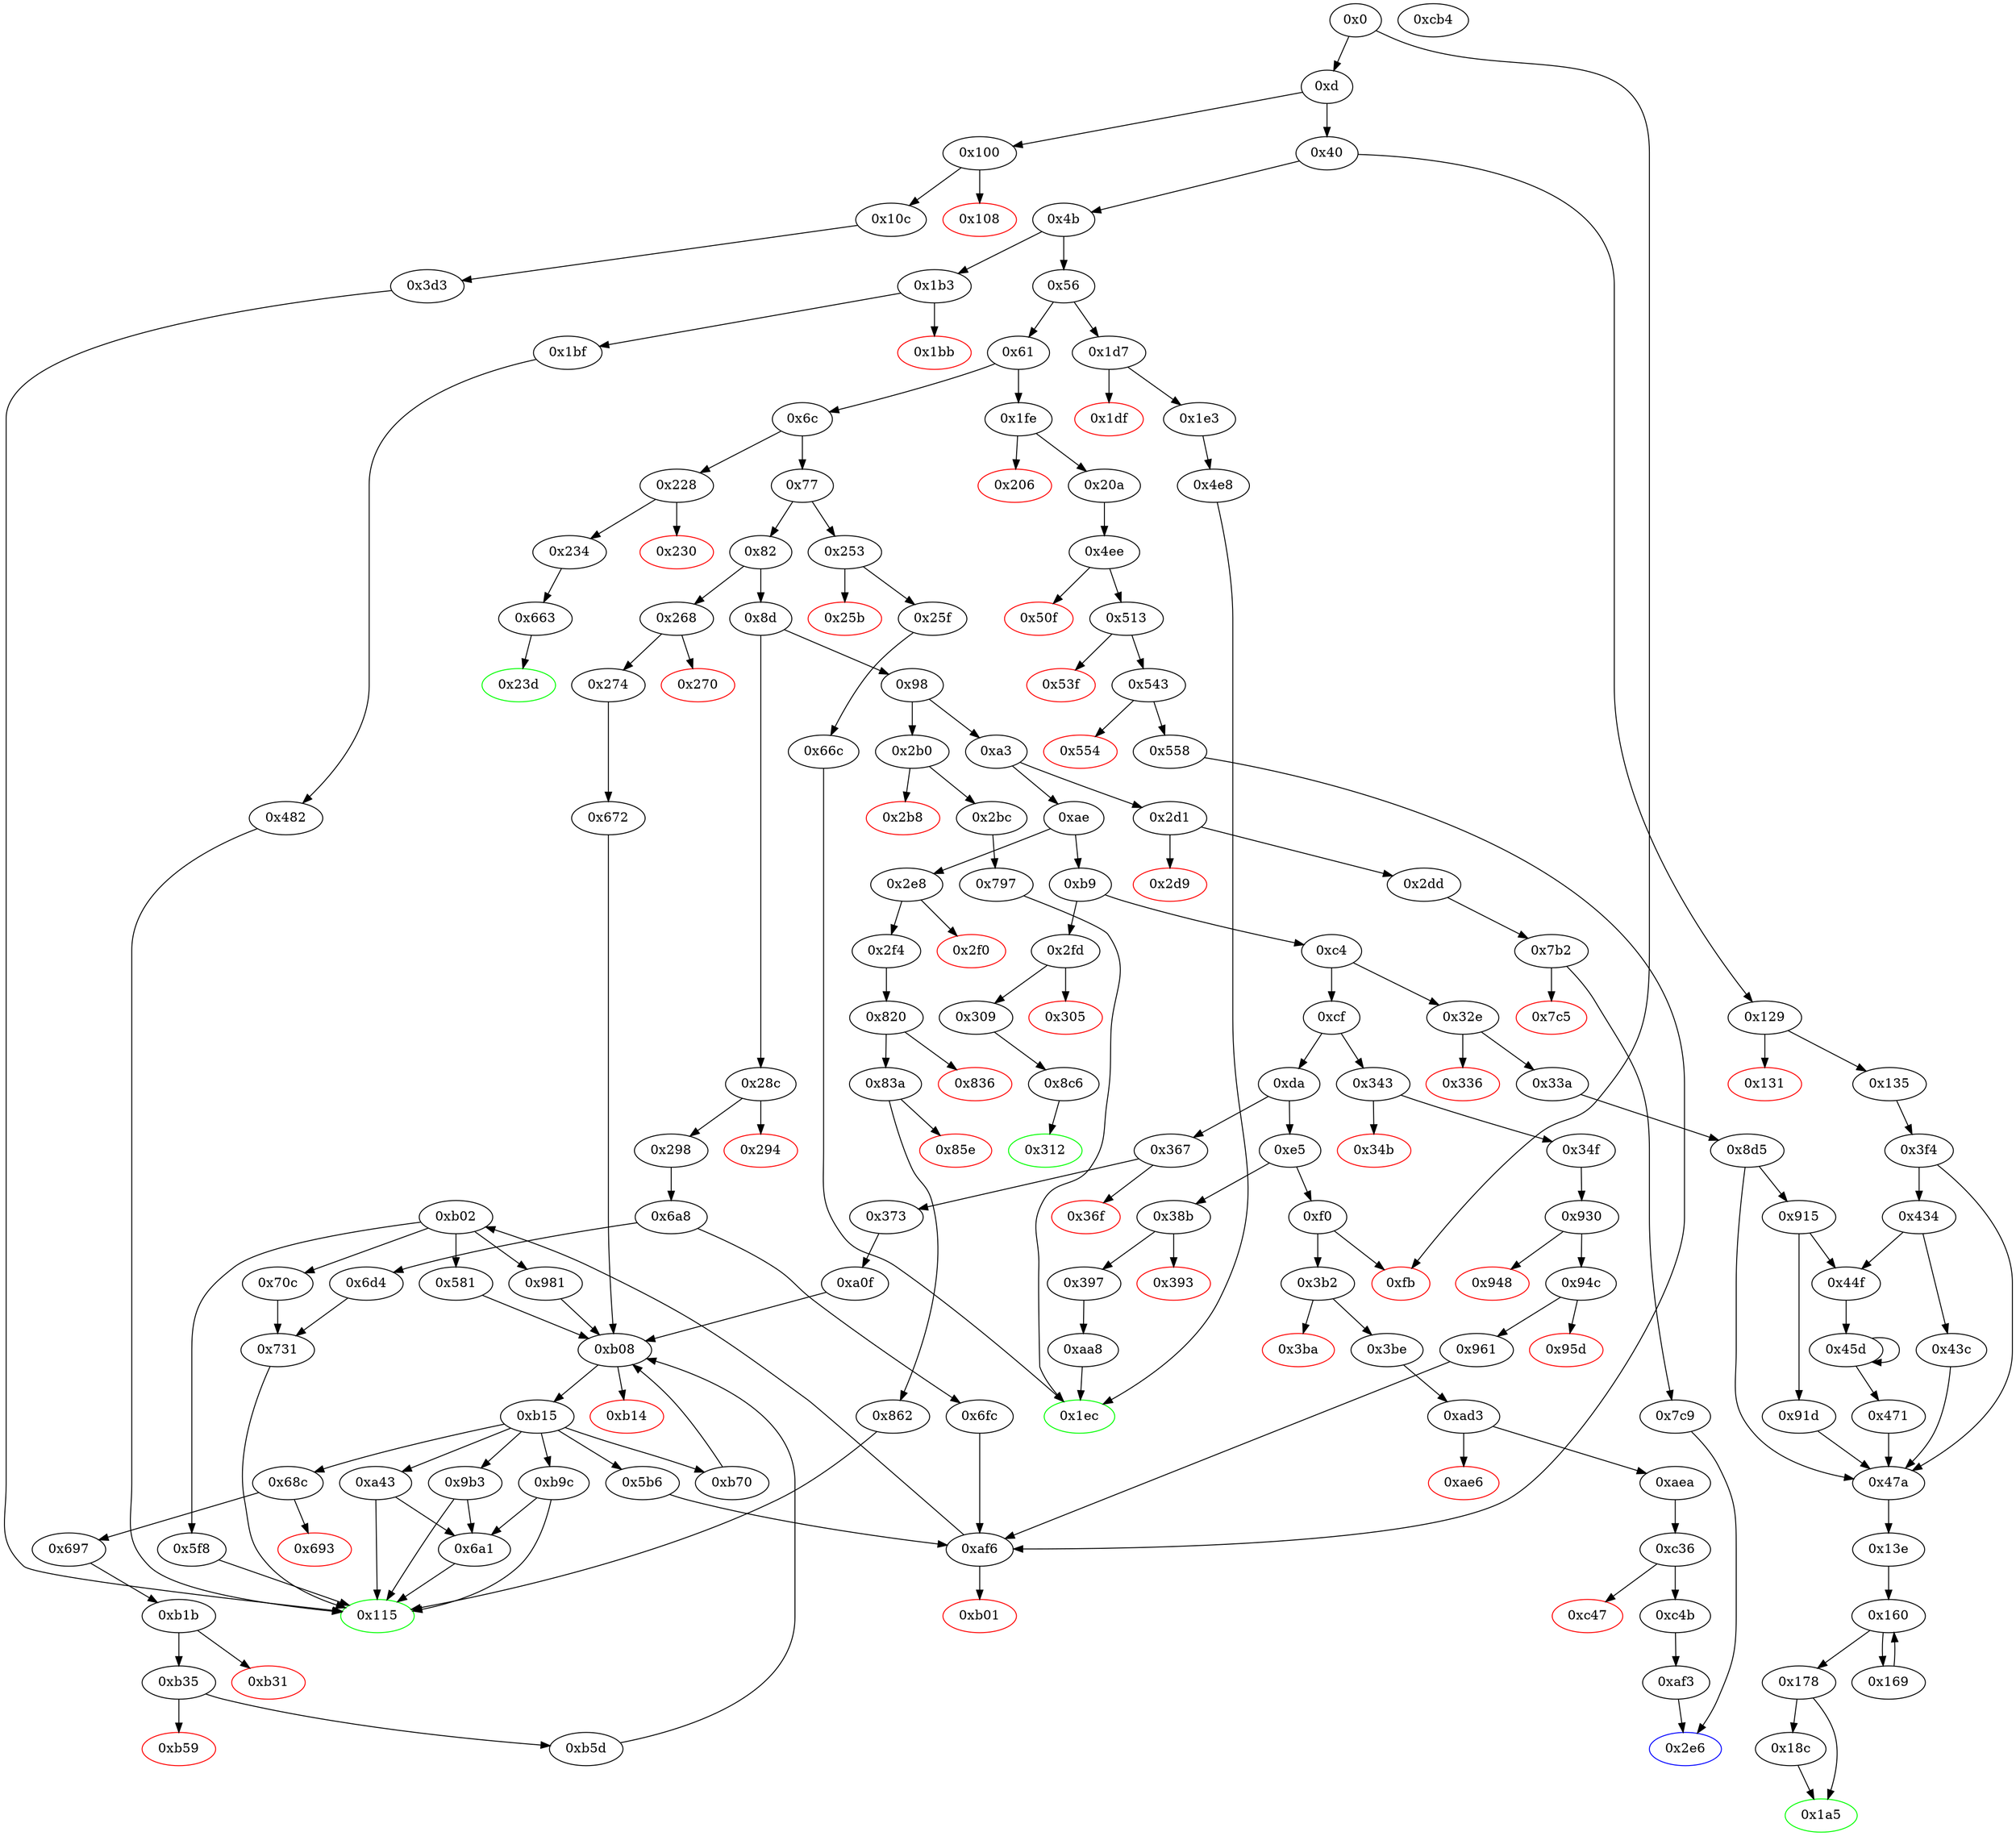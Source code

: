 digraph "" {
"0x3d3" [fillcolor=white, id="0x3d3", style=filled, tooltip="Block 0x3d3\n[0x3d3:0x3f3]\n---\nPredecessors: [0x10c]\nSuccessors: [0x115]\n---\n0x3d3 JUMPDEST\n0x3d4 PUSH1 0x3\n0x3d6 SLOAD\n0x3d7 PUSH21 0x10000000000000000000000000000000000000000\n0x3ed SWAP1\n0x3ee DIV\n0x3ef PUSH1 0xff\n0x3f1 AND\n0x3f2 DUP2\n0x3f3 JUMP\n---\n0x3d3: JUMPDEST \n0x3d4: V337 = 0x3\n0x3d6: V338 = S[0x3]\n0x3d7: V339 = 0x10000000000000000000000000000000000000000\n0x3ee: V340 = DIV V338 0x10000000000000000000000000000000000000000\n0x3ef: V341 = 0xff\n0x3f1: V342 = AND 0xff V340\n0x3f3: JUMP 0x115\n---\nEntry stack: [V11, 0x115]\nStack pops: 1\nStack additions: [S0, V342]\nExit stack: [V11, 0x115, V342]\n\nDef sites:\nV11: {0xd.0x34}\n0x115: {0x10c.0x10e}\n"];
"0x4e8" [fillcolor=white, id="0x4e8", style=filled, tooltip="Block 0x4e8\n[0x4e8:0x4ed]\n---\nPredecessors: [0x1e3]\nSuccessors: [0x1ec]\n---\n0x4e8 JUMPDEST\n0x4e9 PUSH1 0x1\n0x4eb SLOAD\n0x4ec SWAP1\n0x4ed JUMP\n---\n0x4e8: JUMPDEST \n0x4e9: V413 = 0x1\n0x4eb: V414 = S[0x1]\n0x4ed: JUMP 0x1ec\n---\nEntry stack: [V11, 0x1ec]\nStack pops: 1\nStack additions: [V414]\nExit stack: [V11, V414]\n\nDef sites:\nV11: {0xd.0x34}\n0x1ec: {0x1e3.0x1e5}\n"];
"0x23d" [color=green, fillcolor=white, id="0x23d", style=filled, tooltip="Block 0x23d\n[0x23d:0x252]\n---\nPredecessors: [0x663]\nSuccessors: []\n---\n0x23d JUMPDEST\n0x23e PUSH1 0x40\n0x240 DUP1\n0x241 MLOAD\n0x242 PUSH1 0xff\n0x244 SWAP1\n0x245 SWAP3\n0x246 AND\n0x247 DUP3\n0x248 MSTORE\n0x249 MLOAD\n0x24a SWAP1\n0x24b DUP2\n0x24c SWAP1\n0x24d SUB\n0x24e PUSH1 0x20\n0x250 ADD\n0x251 SWAP1\n0x252 RETURN\n---\n0x23d: JUMPDEST \n0x23e: V178 = 0x40\n0x241: V179 = M[0x40]\n0x242: V180 = 0xff\n0x246: V181 = AND V533 0xff\n0x248: M[V179] = V181\n0x249: V182 = M[0x40]\n0x24d: V183 = SUB V179 V182\n0x24e: V184 = 0x20\n0x250: V185 = ADD 0x20 V183\n0x252: RETURN V182 V185\n---\nEntry stack: [V11, 0x23d, V533]\nStack pops: 1\nStack additions: []\nExit stack: [V11, 0x23d]\n\nDef sites:\nV11: {0xd.0x34}\n0x23d: {0x234.0x236}\nV533: {0x663.0x669}\n"];
"0xaea" [fillcolor=white, id="0xaea", style=filled, tooltip="Block 0xaea\n[0xaea:0xaf2]\n---\nPredecessors: [0xad3]\nSuccessors: [0xc36]\n---\n0xaea JUMPDEST\n0xaeb PUSH2 0xaf3\n0xaee DUP2\n0xaef PUSH2 0xc36\n0xaf2 JUMP\n---\n0xaea: JUMPDEST \n0xaeb: V862 = 0xaf3\n0xaef: V863 = 0xc36\n0xaf2: JUMP 0xc36\n---\nEntry stack: [V11, 0x2e6, V335]\nStack pops: 1\nStack additions: [S0, 0xaf3, S0]\nExit stack: [V11, 0x2e6, V335, 0xaf3, V335]\n\nDef sites:\nV11: {0xd.0x34}\n0x2e6: {0x3be.0x3c0}\nV335: {0x3be.0x3ce}\n"];
"0xb5d" [fillcolor=white, id="0xb5d", style=filled, tooltip="Block 0xb5d\n[0xb5d:0xb6f]\n---\nPredecessors: [0xb35]\nSuccessors: [0xb08]\n---\n0xb5d JUMPDEST\n0xb5e PUSH1 0x1\n0xb60 SLOAD\n0xb61 PUSH2 0xb70\n0xb64 SWAP1\n0xb65 DUP4\n0xb66 PUSH4 0xffffffff\n0xb6b PUSH2 0xb08\n0xb6e AND\n0xb6f JUMP\n---\n0xb5d: JUMPDEST \n0xb5e: V895 = 0x1\n0xb60: V896 = S[0x1]\n0xb61: V897 = 0xb70\n0xb66: V898 = 0xffffffff\n0xb6b: V899 = 0xb08\n0xb6e: V900 = AND 0xb08 0xffffffff\n0xb6f: JUMP 0xb08\n---\nEntry stack: [V11, 0x115, V204, S8, S7, S6, S5, S4, 0x6a1, S2, S1, 0x0]\nStack pops: 2\nStack additions: [S1, S0, 0xb70, V896, S1]\nExit stack: [V11, 0x115, V204, S8, S7, S6, S5, S4, 0x6a1, S2, S1, 0x0, 0xb70, V896, S1]\n\nDef sites:\nV11: {0xd.0x34}\n0x115: {0x274.0x276}\nV204: {0x274.0x284}\nS8: {0xd.0x34, 0x274.0x287}\nS7: {0x20a.0x20c, 0xd.0x34, 0x274.0x276, 0x672.0x673}\nS6: {0x697.0x698, 0x373.0x375, 0x20a.0x21b, 0x274.0x284, 0x34f.0x351}\nS5: {0x373.0x383, 0x20a.0x220, 0x274.0x284, 0x34f.0x35f, 0x274.0x287}\nS4: {0x373.0x386, 0x20a.0x223, 0x672.0x673, 0x34f.0x362, 0x274.0x287}\n0x6a1: {0x697.0x698}\nS2: {0x697.0x698, 0x373.0x375, 0x20a.0x21b, 0x274.0x284, 0x34f.0x351}\nS1: {0x373.0x383, 0x20a.0x220, 0x274.0x284, 0x34f.0x35f, 0x274.0x287}\n0x0: {0xb1b.0xb1f}\n"];
"0x3b2" [fillcolor=white, id="0x3b2", style=filled, tooltip="Block 0x3b2\n[0x3b2:0x3b9]\n---\nPredecessors: [0xf0]\nSuccessors: [0x3ba, 0x3be]\n---\n0x3b2 JUMPDEST\n0x3b3 CALLVALUE\n0x3b4 DUP1\n0x3b5 ISZERO\n0x3b6 PUSH2 0x3be\n0x3b9 JUMPI\n---\n0x3b2: JUMPDEST \n0x3b3: V323 = CALLVALUE\n0x3b5: V324 = ISZERO V323\n0x3b6: V325 = 0x3be\n0x3b9: JUMPI 0x3be V324\n---\nEntry stack: [V11]\nStack pops: 0\nStack additions: [V323]\nExit stack: [V11, V323]\n\nDef sites:\nV11: {0xd.0x34}\n"];
"0x34f" [fillcolor=white, id="0x34f", style=filled, tooltip="Block 0x34f\n[0x34f:0x366]\n---\nPredecessors: [0x343]\nSuccessors: [0x930]\n---\n0x34f JUMPDEST\n0x350 POP\n0x351 PUSH2 0x115\n0x354 PUSH1 0x1\n0x356 PUSH1 0xa0\n0x358 PUSH1 0x2\n0x35a EXP\n0x35b SUB\n0x35c PUSH1 0x4\n0x35e CALLDATALOAD\n0x35f AND\n0x360 PUSH1 0x24\n0x362 CALLDATALOAD\n0x363 PUSH2 0x930\n0x366 JUMP\n---\n0x34f: JUMPDEST \n0x351: V278 = 0x115\n0x354: V279 = 0x1\n0x356: V280 = 0xa0\n0x358: V281 = 0x2\n0x35a: V282 = EXP 0x2 0xa0\n0x35b: V283 = SUB 0x10000000000000000000000000000000000000000 0x1\n0x35c: V284 = 0x4\n0x35e: V285 = CALLDATALOAD 0x4\n0x35f: V286 = AND V285 0xffffffffffffffffffffffffffffffffffffffff\n0x360: V287 = 0x24\n0x362: V288 = CALLDATALOAD 0x24\n0x363: V289 = 0x930\n0x366: JUMP 0x930\n---\nEntry stack: [V11, V274]\nStack pops: 1\nStack additions: [0x115, V286, V288]\nExit stack: [V11, 0x115, V286, V288]\n\nDef sites:\nV11: {0xd.0x34}\nV274: {0x343.0x344}\n"];
"0xb31" [color=red, fillcolor=white, id="0xb31", style=filled, tooltip="Block 0xb31\n[0xb31:0xb34]\n---\nPredecessors: [0xb1b]\nSuccessors: []\n---\n0xb31 PUSH1 0x0\n0xb33 DUP1\n0xb34 REVERT\n---\n0xb31: V885 = 0x0\n0xb34: REVERT 0x0 0x0\n---\nEntry stack: [V11, 0x115, V204, S8, S7, S6, S5, S4, 0x6a1, S2, S1, 0x0]\nStack pops: 0\nStack additions: []\nExit stack: [V11, 0x115, V204, S8, S7, S6, S5, S4, 0x6a1, S2, S1, 0x0]\n\nDef sites:\nV11: {0xd.0x34}\n0x115: {0x274.0x276}\nV204: {0x274.0x284}\nS8: {0xd.0x34, 0x274.0x287}\nS7: {0x20a.0x20c, 0xd.0x34, 0x274.0x276, 0x672.0x673}\nS6: {0x697.0x698, 0x373.0x375, 0x20a.0x21b, 0x274.0x284, 0x34f.0x351}\nS5: {0x373.0x383, 0x20a.0x220, 0x274.0x284, 0x34f.0x35f, 0x274.0x287}\nS4: {0x373.0x386, 0x20a.0x223, 0x672.0x673, 0x34f.0x362, 0x274.0x287}\n0x6a1: {0x697.0x698}\nS2: {0x697.0x698, 0x373.0x375, 0x20a.0x21b, 0x274.0x284, 0x34f.0x351}\nS1: {0x373.0x383, 0x20a.0x220, 0x274.0x284, 0x34f.0x35f, 0x274.0x287}\n0x0: {0xb1b.0xb1f}\n"];
"0x45d" [fillcolor=white, id="0x45d", style=filled, tooltip="Block 0x45d\n[0x45d:0x470]\n---\nPredecessors: [0x44f, 0x45d]\nSuccessors: [0x45d, 0x471]\n---\n0x45d JUMPDEST\n0x45e DUP2\n0x45f SLOAD\n0x460 DUP2\n0x461 MSTORE\n0x462 SWAP1\n0x463 PUSH1 0x1\n0x465 ADD\n0x466 SWAP1\n0x467 PUSH1 0x20\n0x469 ADD\n0x46a DUP1\n0x46b DUP4\n0x46c GT\n0x46d PUSH2 0x45d\n0x470 JUMPI\n---\n0x45d: JUMPDEST \n0x45f: V383 = S[S1]\n0x461: M[S0] = V383\n0x463: V384 = 0x1\n0x465: V385 = ADD 0x1 S1\n0x467: V386 = 0x20\n0x469: V387 = ADD 0x20 S0\n0x46c: V388 = GT V378 V387\n0x46d: V389 = 0x45d\n0x470: JUMPI 0x45d V388\n---\nEntry stack: [V11, 0x13e, S5, {0x5, 0x6}, S3, V378, S1, S0]\nStack pops: 3\nStack additions: [S2, V385, V387]\nExit stack: [V11, 0x13e, S5, {0x5, 0x6}, S3, V378, V385, V387]\n\nDef sites:\nV11: {0xd.0x34}\n0x13e: {0x33a.0x33c, 0x135.0x137}\nS5: {0x8d5.0x8dd, 0x3f4.0x3fc}\n{0x5, 0x6}: {0x8d5.0x8d6, 0x3f4.0x3f5}\nS3: {0x8d5.0x8f5, 0x3f4.0x414}\nV378: {0x44f.0x451}\nS1: {0x45d.0x465, 0x44f.0x45b}\nS0: {0x45d.0x469, 0x8d5.0x90c, 0x3f4.0x42b}\n"];
"0x731" [fillcolor=white, id="0x731", style=filled, tooltip="Block 0x731\n[0x731:0x796]\n---\nPredecessors: [0x6d4, 0x70c]\nSuccessors: [0x115]\n---\n0x731 JUMPDEST\n0x732 CALLER\n0x733 PUSH1 0x0\n0x735 DUP2\n0x736 DUP2\n0x737 MSTORE\n0x738 PUSH1 0x2\n0x73a PUSH1 0x20\n0x73c SWAP1\n0x73d DUP2\n0x73e MSTORE\n0x73f PUSH1 0x40\n0x741 DUP1\n0x742 DUP4\n0x743 SHA3\n0x744 PUSH1 0x1\n0x746 PUSH1 0xa0\n0x748 PUSH1 0x2\n0x74a EXP\n0x74b SUB\n0x74c DUP10\n0x74d AND\n0x74e DUP1\n0x74f DUP6\n0x750 MSTORE\n0x751 SWAP1\n0x752 DUP4\n0x753 MSTORE\n0x754 SWAP3\n0x755 DUP2\n0x756 SWAP1\n0x757 SHA3\n0x758 SLOAD\n0x759 DUP2\n0x75a MLOAD\n0x75b SWAP1\n0x75c DUP2\n0x75d MSTORE\n0x75e SWAP1\n0x75f MLOAD\n0x760 SWAP3\n0x761 SWAP4\n0x762 SWAP3\n0x763 PUSH32 0x8c5be1e5ebec7d5bd14f71427d1e84f3dd0314c0f7b2291e5b200ac8c7c3b925\n0x784 SWAP3\n0x785 SWAP2\n0x786 DUP2\n0x787 SWAP1\n0x788 SUB\n0x789 SWAP1\n0x78a SWAP2\n0x78b ADD\n0x78c SWAP1\n0x78d LOG3\n0x78e POP\n0x78f PUSH1 0x1\n0x791 SWAP4\n0x792 SWAP3\n0x793 POP\n0x794 POP\n0x795 POP\n0x796 JUMP\n---\n0x731: JUMPDEST \n0x732: V598 = CALLER\n0x733: V599 = 0x0\n0x737: M[0x0] = V598\n0x738: V600 = 0x2\n0x73a: V601 = 0x20\n0x73e: M[0x20] = 0x2\n0x73f: V602 = 0x40\n0x743: V603 = SHA3 0x0 0x40\n0x744: V604 = 0x1\n0x746: V605 = 0xa0\n0x748: V606 = 0x2\n0x74a: V607 = EXP 0x2 0xa0\n0x74b: V608 = SUB 0x10000000000000000000000000000000000000000 0x1\n0x74d: V609 = AND S3 0xffffffffffffffffffffffffffffffffffffffff\n0x750: M[0x0] = V609\n0x753: M[0x20] = V603\n0x757: V610 = SHA3 0x0 0x40\n0x758: V611 = S[V610]\n0x75a: V612 = M[0x40]\n0x75d: M[V612] = V611\n0x75f: V613 = M[0x40]\n0x763: V614 = 0x8c5be1e5ebec7d5bd14f71427d1e84f3dd0314c0f7b2291e5b200ac8c7c3b925\n0x788: V615 = SUB V612 V613\n0x78b: V616 = ADD 0x20 V615\n0x78d: LOG V613 V616 0x8c5be1e5ebec7d5bd14f71427d1e84f3dd0314c0f7b2291e5b200ac8c7c3b925 V598 V609\n0x78f: V617 = 0x1\n0x796: JUMP S4\n---\nEntry stack: [V11, S4, S3, S2, S1, S0]\nStack pops: 5\nStack additions: [0x1]\nExit stack: [V11, 0x1]\n\nDef sites:\nV11: {0xd.0x34}\nS4: {0x298.0x29a, 0x20a.0x20c, 0xd.0x34}\nS3: {0x298.0x2a8, 0x20a.0x21b, 0x34f.0x351}\nS2: {0x298.0x2ab, 0x20a.0x220, 0x34f.0x35f}\nS1: {0x6a8.0x6aa, 0x20a.0x223, 0x34f.0x362}\nS0: {0x6a8.0x6cc, 0x930.0x932, 0x4ee.0x4f9}\n"];
"0x797" [fillcolor=white, id="0x797", style=filled, tooltip="Block 0x797\n[0x797:0x7b1]\n---\nPredecessors: [0x2bc]\nSuccessors: [0x1ec]\n---\n0x797 JUMPDEST\n0x798 PUSH1 0x1\n0x79a PUSH1 0xa0\n0x79c PUSH1 0x2\n0x79e EXP\n0x79f SUB\n0x7a0 AND\n0x7a1 PUSH1 0x0\n0x7a3 SWAP1\n0x7a4 DUP2\n0x7a5 MSTORE\n0x7a6 PUSH1 0x20\n0x7a8 DUP2\n0x7a9 SWAP1\n0x7aa MSTORE\n0x7ab PUSH1 0x40\n0x7ad SWAP1\n0x7ae SHA3\n0x7af SLOAD\n0x7b0 SWAP1\n0x7b1 JUMP\n---\n0x797: JUMPDEST \n0x798: V618 = 0x1\n0x79a: V619 = 0xa0\n0x79c: V620 = 0x2\n0x79e: V621 = EXP 0x2 0xa0\n0x79f: V622 = SUB 0x10000000000000000000000000000000000000000 0x1\n0x7a0: V623 = AND 0xffffffffffffffffffffffffffffffffffffffff V236\n0x7a1: V624 = 0x0\n0x7a5: M[0x0] = V623\n0x7a6: V625 = 0x20\n0x7aa: M[0x20] = 0x0\n0x7ab: V626 = 0x40\n0x7ae: V627 = SHA3 0x0 0x40\n0x7af: V628 = S[V627]\n0x7b1: JUMP 0x1ec\n---\nEntry stack: [V11, 0x1ec, V236]\nStack pops: 2\nStack additions: [V628]\nExit stack: [V11, V628]\n\nDef sites:\nV11: {0xd.0x34}\n0x1ec: {0x2bc.0x2be}\nV236: {0x2bc.0x2cc}\n"];
"0x70c" [fillcolor=white, id="0x70c", style=filled, tooltip="Block 0x70c\n[0x70c:0x730]\n---\nPredecessors: [0xb02]\nSuccessors: [0x731]\n---\n0x70c JUMPDEST\n0x70d CALLER\n0x70e PUSH1 0x0\n0x710 SWAP1\n0x711 DUP2\n0x712 MSTORE\n0x713 PUSH1 0x2\n0x715 PUSH1 0x20\n0x717 SWAP1\n0x718 DUP2\n0x719 MSTORE\n0x71a PUSH1 0x40\n0x71c DUP1\n0x71d DUP4\n0x71e SHA3\n0x71f PUSH1 0x1\n0x721 PUSH1 0xa0\n0x723 PUSH1 0x2\n0x725 EXP\n0x726 SUB\n0x727 DUP10\n0x728 AND\n0x729 DUP5\n0x72a MSTORE\n0x72b SWAP1\n0x72c SWAP2\n0x72d MSTORE\n0x72e SWAP1\n0x72f SHA3\n0x730 SSTORE\n---\n0x70c: JUMPDEST \n0x70d: V585 = CALLER\n0x70e: V586 = 0x0\n0x712: M[0x0] = V585\n0x713: V587 = 0x2\n0x715: V588 = 0x20\n0x719: M[0x20] = 0x2\n0x71a: V589 = 0x40\n0x71e: V590 = SHA3 0x0 0x40\n0x71f: V591 = 0x1\n0x721: V592 = 0xa0\n0x723: V593 = 0x2\n0x725: V594 = EXP 0x2 0xa0\n0x726: V595 = SUB 0x10000000000000000000000000000000000000000 0x1\n0x728: V596 = AND S4 0xffffffffffffffffffffffffffffffffffffffff\n0x72a: M[0x0] = V596\n0x72d: M[0x20] = V590\n0x72f: V597 = SHA3 0x0 0x40\n0x730: S[V597] = V868\n---\nEntry stack: [V11, S5, S4, S3, S2, S1, V868]\nStack pops: 5\nStack additions: [S4, S3, S2, S1]\nExit stack: [V11, S5, S4, S3, S2, S1]\n\nDef sites:\nV11: {0xd.0x34}\nS5: {0x298.0x29a, 0x20a.0x20c, 0xd.0x34}\nS4: {0x298.0x2a8, 0x20a.0x21b, 0x34f.0x351}\nS3: {0x298.0x2ab, 0x20a.0x220, 0x34f.0x35f}\nS2: {0x6a8.0x6aa, 0x20a.0x223, 0x34f.0x362}\nS1: {0x6a8.0x6cc, 0x930.0x932, 0x4ee.0x4f9}\nV868: {0xb02.0xb05}\n"];
"0x820" [fillcolor=white, id="0x820", style=filled, tooltip="Block 0x820\n[0x820:0x835]\n---\nPredecessors: [0x2f4]\nSuccessors: [0x836, 0x83a]\n---\n0x820 JUMPDEST\n0x821 PUSH1 0x3\n0x823 SLOAD\n0x824 PUSH1 0x0\n0x826 SWAP1\n0x827 PUSH1 0x1\n0x829 PUSH1 0xa0\n0x82b PUSH1 0x2\n0x82d EXP\n0x82e SUB\n0x82f AND\n0x830 CALLER\n0x831 EQ\n0x832 PUSH2 0x83a\n0x835 JUMPI\n---\n0x820: JUMPDEST \n0x821: V658 = 0x3\n0x823: V659 = S[0x3]\n0x824: V660 = 0x0\n0x827: V661 = 0x1\n0x829: V662 = 0xa0\n0x82b: V663 = 0x2\n0x82d: V664 = EXP 0x2 0xa0\n0x82e: V665 = SUB 0x10000000000000000000000000000000000000000 0x1\n0x82f: V666 = AND 0xffffffffffffffffffffffffffffffffffffffff V659\n0x830: V667 = CALLER\n0x831: V668 = EQ V667 V666\n0x832: V669 = 0x83a\n0x835: JUMPI 0x83a V668\n---\nEntry stack: [V11, 0x115]\nStack pops: 0\nStack additions: [0x0]\nExit stack: [V11, 0x115, 0x0]\n\nDef sites:\nV11: {0xd.0x34}\n0x115: {0x2f4.0x2f6}\n"];
"0x554" [color=red, fillcolor=white, id="0x554", style=filled, tooltip="Block 0x554\n[0x554:0x557]\n---\nPredecessors: [0x543]\nSuccessors: []\n---\n0x554 PUSH1 0x0\n0x556 DUP1\n0x557 REVERT\n---\n0x554: V457 = 0x0\n0x557: REVERT 0x0 0x0\n---\nEntry stack: [V11, 0x115, V165, V168, V170, 0x0]\nStack pops: 0\nStack additions: []\nExit stack: [V11, 0x115, V165, V168, V170, 0x0]\n\nDef sites:\nV11: {0xd.0x34}\n0x115: {0x20a.0x20c}\nV165: {0x20a.0x21b}\nV168: {0x20a.0x220}\nV170: {0x20a.0x223}\n0x0: {0x4ee.0x4f9}\n"];
"0x543" [fillcolor=white, id="0x543", style=filled, tooltip="Block 0x543\n[0x543:0x553]\n---\nPredecessors: [0x513]\nSuccessors: [0x554, 0x558]\n---\n0x543 JUMPDEST\n0x544 PUSH1 0x1\n0x546 PUSH1 0xa0\n0x548 PUSH1 0x2\n0x54a EXP\n0x54b SUB\n0x54c DUP4\n0x54d AND\n0x54e ISZERO\n0x54f ISZERO\n0x550 PUSH2 0x558\n0x553 JUMPI\n---\n0x543: JUMPDEST \n0x544: V448 = 0x1\n0x546: V449 = 0xa0\n0x548: V450 = 0x2\n0x54a: V451 = EXP 0x2 0xa0\n0x54b: V452 = SUB 0x10000000000000000000000000000000000000000 0x1\n0x54d: V453 = AND V168 0xffffffffffffffffffffffffffffffffffffffff\n0x54e: V454 = ISZERO V453\n0x54f: V455 = ISZERO V454\n0x550: V456 = 0x558\n0x553: JUMPI 0x558 V455\n---\nEntry stack: [V11, 0x115, V165, V168, V170, 0x0]\nStack pops: 3\nStack additions: [S2, S1, S0]\nExit stack: [V11, 0x115, V165, V168, V170, 0x0]\n\nDef sites:\nV11: {0xd.0x34}\n0x115: {0x20a.0x20c}\nV165: {0x20a.0x21b}\nV168: {0x20a.0x220}\nV170: {0x20a.0x223}\n0x0: {0x4ee.0x4f9}\n"];
"0x36f" [color=red, fillcolor=white, id="0x36f", style=filled, tooltip="Block 0x36f\n[0x36f:0x372]\n---\nPredecessors: [0x367]\nSuccessors: []\n---\n0x36f PUSH1 0x0\n0x371 DUP1\n0x372 REVERT\n---\n0x36f: V293 = 0x0\n0x372: REVERT 0x0 0x0\n---\nEntry stack: [V11, V290]\nStack pops: 0\nStack additions: []\nExit stack: [V11, V290]\n\nDef sites:\nV11: {0xd.0x34}\nV290: {0x367.0x368}\n"];
"0xae" [fillcolor=white, id="0xae", style=filled, tooltip="Block 0xae\n[0xae:0xb8]\n---\nPredecessors: [0xa3]\nSuccessors: [0xb9, 0x2e8]\n---\n0xae DUP1\n0xaf PUSH4 0x7d64bcb4\n0xb4 EQ\n0xb5 PUSH2 0x2e8\n0xb8 JUMPI\n---\n0xaf: V45 = 0x7d64bcb4\n0xb4: V46 = EQ 0x7d64bcb4 V11\n0xb5: V47 = 0x2e8\n0xb8: JUMPI 0x2e8 V46\n---\nEntry stack: [V11]\nStack pops: 1\nStack additions: [S0]\nExit stack: [V11]\n\nDef sites:\nV11: {0xd.0x34}\n"];
"0x336" [color=red, fillcolor=white, id="0x336", style=filled, tooltip="Block 0x336\n[0x336:0x339]\n---\nPredecessors: [0x32e]\nSuccessors: []\n---\n0x336 PUSH1 0x0\n0x338 DUP1\n0x339 REVERT\n---\n0x336: V271 = 0x0\n0x339: REVERT 0x0 0x0\n---\nEntry stack: [V11, V268]\nStack pops: 0\nStack additions: []\nExit stack: [V11, V268]\n\nDef sites:\nV11: {0xd.0x34}\nV268: {0x32e.0x32f}\n"];
"0x948" [color=red, fillcolor=white, id="0x948", style=filled, tooltip="Block 0x948\n[0x948:0x94b]\n---\nPredecessors: [0x930]\nSuccessors: []\n---\n0x948 PUSH1 0x0\n0x94a DUP1\n0x94b REVERT\n---\n0x948: V744 = 0x0\n0x94b: REVERT 0x0 0x0\n---\nEntry stack: [V11, 0x115, V286, V288, 0x0]\nStack pops: 0\nStack additions: []\nExit stack: [V11, 0x115, V286, V288, 0x0]\n\nDef sites:\nV11: {0xd.0x34}\n0x115: {0x34f.0x351}\nV286: {0x34f.0x35f}\nV288: {0x34f.0x362}\n0x0: {0x930.0x932}\n"];
"0x66c" [fillcolor=white, id="0x66c", style=filled, tooltip="Block 0x66c\n[0x66c:0x671]\n---\nPredecessors: [0x25f]\nSuccessors: [0x1ec]\n---\n0x66c JUMPDEST\n0x66d PUSH1 0x4\n0x66f SLOAD\n0x670 DUP2\n0x671 JUMP\n---\n0x66c: JUMPDEST \n0x66d: V534 = 0x4\n0x66f: V535 = S[0x4]\n0x671: JUMP 0x1ec\n---\nEntry stack: [V11, 0x1ec]\nStack pops: 1\nStack additions: [S0, V535]\nExit stack: [V11, 0x1ec, V535]\n\nDef sites:\nV11: {0xd.0x34}\n0x1ec: {0x25f.0x261}\n"];
"0xb35" [fillcolor=white, id="0xb35", style=filled, tooltip="Block 0xb35\n[0xb35:0xb58]\n---\nPredecessors: [0xb1b]\nSuccessors: [0xb59, 0xb5d]\n---\n0xb35 JUMPDEST\n0xb36 PUSH1 0x3\n0xb38 SLOAD\n0xb39 PUSH21 0x10000000000000000000000000000000000000000\n0xb4f SWAP1\n0xb50 DIV\n0xb51 PUSH1 0xff\n0xb53 AND\n0xb54 ISZERO\n0xb55 PUSH2 0xb5d\n0xb58 JUMPI\n---\n0xb35: JUMPDEST \n0xb36: V886 = 0x3\n0xb38: V887 = S[0x3]\n0xb39: V888 = 0x10000000000000000000000000000000000000000\n0xb50: V889 = DIV V887 0x10000000000000000000000000000000000000000\n0xb51: V890 = 0xff\n0xb53: V891 = AND 0xff V889\n0xb54: V892 = ISZERO V891\n0xb55: V893 = 0xb5d\n0xb58: JUMPI 0xb5d V892\n---\nEntry stack: [V11, 0x115, V204, S8, S7, S6, S5, S4, 0x6a1, S2, S1, 0x0]\nStack pops: 0\nStack additions: []\nExit stack: [V11, 0x115, V204, S8, S7, S6, S5, S4, 0x6a1, S2, S1, 0x0]\n\nDef sites:\nV11: {0xd.0x34}\n0x115: {0x274.0x276}\nV204: {0x274.0x284}\nS8: {0xd.0x34, 0x274.0x287}\nS7: {0x20a.0x20c, 0xd.0x34, 0x274.0x276, 0x672.0x673}\nS6: {0x697.0x698, 0x373.0x375, 0x20a.0x21b, 0x274.0x284, 0x34f.0x351}\nS5: {0x373.0x383, 0x20a.0x220, 0x274.0x284, 0x34f.0x35f, 0x274.0x287}\nS4: {0x373.0x386, 0x20a.0x223, 0x672.0x673, 0x34f.0x362, 0x274.0x287}\n0x6a1: {0x697.0x698}\nS2: {0x697.0x698, 0x373.0x375, 0x20a.0x21b, 0x274.0x284, 0x34f.0x351}\nS1: {0x373.0x383, 0x20a.0x220, 0x274.0x284, 0x34f.0x35f, 0x274.0x287}\n0x0: {0xb1b.0xb1f}\n"];
"0x312" [color=green, fillcolor=white, id="0x312", style=filled, tooltip="Block 0x312\n[0x312:0x32d]\n---\nPredecessors: [0x8c6]\nSuccessors: []\n---\n0x312 JUMPDEST\n0x313 PUSH1 0x40\n0x315 DUP1\n0x316 MLOAD\n0x317 PUSH1 0x1\n0x319 PUSH1 0xa0\n0x31b PUSH1 0x2\n0x31d EXP\n0x31e SUB\n0x31f SWAP1\n0x320 SWAP3\n0x321 AND\n0x322 DUP3\n0x323 MSTORE\n0x324 MLOAD\n0x325 SWAP1\n0x326 DUP2\n0x327 SWAP1\n0x328 SUB\n0x329 PUSH1 0x20\n0x32b ADD\n0x32c SWAP1\n0x32d RETURN\n---\n0x312: JUMPDEST \n0x313: V256 = 0x40\n0x316: V257 = M[0x40]\n0x317: V258 = 0x1\n0x319: V259 = 0xa0\n0x31b: V260 = 0x2\n0x31d: V261 = EXP 0x2 0xa0\n0x31e: V262 = SUB 0x10000000000000000000000000000000000000000 0x1\n0x321: V263 = AND V699 0xffffffffffffffffffffffffffffffffffffffff\n0x323: M[V257] = V263\n0x324: V264 = M[0x40]\n0x328: V265 = SUB V257 V264\n0x329: V266 = 0x20\n0x32b: V267 = ADD 0x20 V265\n0x32d: RETURN V264 V267\n---\nEntry stack: [V11, 0x312, V699]\nStack pops: 1\nStack additions: []\nExit stack: [V11, 0x312]\n\nDef sites:\nV11: {0xd.0x34}\n0x312: {0x309.0x30b}\nV699: {0x8c6.0x8d2}\n"];
"0x1fe" [fillcolor=white, id="0x1fe", style=filled, tooltip="Block 0x1fe\n[0x1fe:0x205]\n---\nPredecessors: [0x61]\nSuccessors: [0x206, 0x20a]\n---\n0x1fe JUMPDEST\n0x1ff CALLVALUE\n0x200 DUP1\n0x201 ISZERO\n0x202 PUSH2 0x20a\n0x205 JUMPI\n---\n0x1fe: JUMPDEST \n0x1ff: V153 = CALLVALUE\n0x201: V154 = ISZERO V153\n0x202: V155 = 0x20a\n0x205: JUMPI 0x20a V154\n---\nEntry stack: [V11]\nStack pops: 0\nStack additions: [V153]\nExit stack: [V11, V153]\n\nDef sites:\nV11: {0xd.0x34}\n"];
"0x91d" [fillcolor=white, id="0x91d", style=filled, tooltip="Block 0x91d\n[0x91d:0x92f]\n---\nPredecessors: [0x915]\nSuccessors: [0x47a]\n---\n0x91d PUSH2 0x100\n0x920 DUP1\n0x921 DUP4\n0x922 SLOAD\n0x923 DIV\n0x924 MUL\n0x925 DUP4\n0x926 MSTORE\n0x927 SWAP2\n0x928 PUSH1 0x20\n0x92a ADD\n0x92b SWAP2\n0x92c PUSH2 0x47a\n0x92f JUMP\n---\n0x91d: V728 = 0x100\n0x922: V729 = S[0x6]\n0x923: V730 = DIV V729 0x100\n0x924: V731 = MUL V730 0x100\n0x926: M[V722] = V731\n0x928: V732 = 0x20\n0x92a: V733 = ADD 0x20 V722\n0x92c: V734 = 0x47a\n0x92f: JUMP 0x47a\n---\nEntry stack: [V11, 0x13e, V703, 0x6, V715, V722, 0x6, V715]\nStack pops: 3\nStack additions: [V733, S1, S0]\nExit stack: [V11, 0x13e, V703, 0x6, V715, V733, 0x6, V715]\n\nDef sites:\nV11: {0xd.0x34}\n0x13e: {0x33a.0x33c}\nV703: {0x8d5.0x8dd}\n0x6: {0x8d5.0x8d6}\nV715: {0x8d5.0x8f5}\nV722: {0x8d5.0x90c}\n0x6: {0x8d5.0x8d6}\nV715: {0x8d5.0x8f5}\n"];
"0xda" [fillcolor=white, id="0xda", style=filled, tooltip="Block 0xda\n[0xda:0xe4]\n---\nPredecessors: [0xcf]\nSuccessors: [0xe5, 0x367]\n---\n0xda DUP1\n0xdb PUSH4 0xd73dd623\n0xe0 EQ\n0xe1 PUSH2 0x367\n0xe4 JUMPI\n---\n0xdb: V57 = 0xd73dd623\n0xe0: V58 = EQ 0xd73dd623 V11\n0xe1: V59 = 0x367\n0xe4: JUMPI 0x367 V58\n---\nEntry stack: [V11]\nStack pops: 1\nStack additions: [S0]\nExit stack: [V11]\n\nDef sites:\nV11: {0xd.0x34}\n"];
"0x20a" [fillcolor=white, id="0x20a", style=filled, tooltip="Block 0x20a\n[0x20a:0x227]\n---\nPredecessors: [0x1fe]\nSuccessors: [0x4ee]\n---\n0x20a JUMPDEST\n0x20b POP\n0x20c PUSH2 0x115\n0x20f PUSH1 0x1\n0x211 PUSH1 0xa0\n0x213 PUSH1 0x2\n0x215 EXP\n0x216 SUB\n0x217 PUSH1 0x4\n0x219 CALLDATALOAD\n0x21a DUP2\n0x21b AND\n0x21c SWAP1\n0x21d PUSH1 0x24\n0x21f CALLDATALOAD\n0x220 AND\n0x221 PUSH1 0x44\n0x223 CALLDATALOAD\n0x224 PUSH2 0x4ee\n0x227 JUMP\n---\n0x20a: JUMPDEST \n0x20c: V157 = 0x115\n0x20f: V158 = 0x1\n0x211: V159 = 0xa0\n0x213: V160 = 0x2\n0x215: V161 = EXP 0x2 0xa0\n0x216: V162 = SUB 0x10000000000000000000000000000000000000000 0x1\n0x217: V163 = 0x4\n0x219: V164 = CALLDATALOAD 0x4\n0x21b: V165 = AND 0xffffffffffffffffffffffffffffffffffffffff V164\n0x21d: V166 = 0x24\n0x21f: V167 = CALLDATALOAD 0x24\n0x220: V168 = AND V167 0xffffffffffffffffffffffffffffffffffffffff\n0x221: V169 = 0x44\n0x223: V170 = CALLDATALOAD 0x44\n0x224: V171 = 0x4ee\n0x227: JUMP 0x4ee\n---\nEntry stack: [V11, V153]\nStack pops: 1\nStack additions: [0x115, V165, V168, V170]\nExit stack: [V11, 0x115, V165, V168, V170]\n\nDef sites:\nV11: {0xd.0x34}\nV153: {0x1fe.0x1ff}\n"];
"0x28c" [fillcolor=white, id="0x28c", style=filled, tooltip="Block 0x28c\n[0x28c:0x293]\n---\nPredecessors: [0x8d]\nSuccessors: [0x294, 0x298]\n---\n0x28c JUMPDEST\n0x28d CALLVALUE\n0x28e DUP1\n0x28f ISZERO\n0x290 PUSH2 0x298\n0x293 JUMPI\n---\n0x28c: JUMPDEST \n0x28d: V208 = CALLVALUE\n0x28f: V209 = ISZERO V208\n0x290: V210 = 0x298\n0x293: JUMPI 0x298 V209\n---\nEntry stack: [V11]\nStack pops: 0\nStack additions: [V208]\nExit stack: [V11, V208]\n\nDef sites:\nV11: {0xd.0x34}\n"];
"0x471" [fillcolor=white, id="0x471", style=filled, tooltip="Block 0x471\n[0x471:0x479]\n---\nPredecessors: [0x45d]\nSuccessors: [0x47a]\n---\n0x471 DUP3\n0x472 SWAP1\n0x473 SUB\n0x474 PUSH1 0x1f\n0x476 AND\n0x477 DUP3\n0x478 ADD\n0x479 SWAP2\n---\n0x473: V390 = SUB V387 V378\n0x474: V391 = 0x1f\n0x476: V392 = AND 0x1f V390\n0x478: V393 = ADD V378 V392\n---\nEntry stack: [V11, 0x13e, S5, {0x5, 0x6}, S3, V378, V385, V387]\nStack pops: 3\nStack additions: [V393, S1, S2]\nExit stack: [V11, 0x13e, S5, {0x5, 0x6}, S3, V393, V385, V378]\n\nDef sites:\nV11: {0xd.0x34}\n0x13e: {0x33a.0x33c, 0x135.0x137}\nS5: {0x8d5.0x8dd, 0x3f4.0x3fc}\n{0x5, 0x6}: {0x8d5.0x8d6, 0x3f4.0x3f5}\nS3: {0x8d5.0x8f5, 0x3f4.0x414}\nV378: {0x44f.0x451}\nV385: {0x45d.0x465}\nV387: {0x45d.0x469}\n"];
"0x482" [fillcolor=white, id="0x482", style=filled, tooltip="Block 0x482\n[0x482:0x4e7]\n---\nPredecessors: [0x1bf]\nSuccessors: [0x115]\n---\n0x482 JUMPDEST\n0x483 CALLER\n0x484 PUSH1 0x0\n0x486 DUP2\n0x487 DUP2\n0x488 MSTORE\n0x489 PUSH1 0x2\n0x48b PUSH1 0x20\n0x48d SWAP1\n0x48e DUP2\n0x48f MSTORE\n0x490 PUSH1 0x40\n0x492 DUP1\n0x493 DUP4\n0x494 SHA3\n0x495 PUSH1 0x1\n0x497 PUSH1 0xa0\n0x499 PUSH1 0x2\n0x49b EXP\n0x49c SUB\n0x49d DUP8\n0x49e AND\n0x49f DUP1\n0x4a0 DUP6\n0x4a1 MSTORE\n0x4a2 SWAP1\n0x4a3 DUP4\n0x4a4 MSTORE\n0x4a5 DUP2\n0x4a6 DUP5\n0x4a7 SHA3\n0x4a8 DUP7\n0x4a9 SWAP1\n0x4aa SSTORE\n0x4ab DUP2\n0x4ac MLOAD\n0x4ad DUP7\n0x4ae DUP2\n0x4af MSTORE\n0x4b0 SWAP2\n0x4b1 MLOAD\n0x4b2 SWAP4\n0x4b3 SWAP5\n0x4b4 SWAP1\n0x4b5 SWAP4\n0x4b6 SWAP1\n0x4b7 SWAP3\n0x4b8 PUSH32 0x8c5be1e5ebec7d5bd14f71427d1e84f3dd0314c0f7b2291e5b200ac8c7c3b925\n0x4d9 SWAP3\n0x4da DUP3\n0x4db SWAP1\n0x4dc SUB\n0x4dd ADD\n0x4de SWAP1\n0x4df LOG3\n0x4e0 POP\n0x4e1 PUSH1 0x1\n0x4e3 SWAP3\n0x4e4 SWAP2\n0x4e5 POP\n0x4e6 POP\n0x4e7 JUMP\n---\n0x482: JUMPDEST \n0x483: V394 = CALLER\n0x484: V395 = 0x0\n0x488: M[0x0] = V394\n0x489: V396 = 0x2\n0x48b: V397 = 0x20\n0x48f: M[0x20] = 0x2\n0x490: V398 = 0x40\n0x494: V399 = SHA3 0x0 0x40\n0x495: V400 = 0x1\n0x497: V401 = 0xa0\n0x499: V402 = 0x2\n0x49b: V403 = EXP 0x2 0xa0\n0x49c: V404 = SUB 0x10000000000000000000000000000000000000000 0x1\n0x49e: V405 = AND V137 0xffffffffffffffffffffffffffffffffffffffff\n0x4a1: M[0x0] = V405\n0x4a4: M[0x20] = V399\n0x4a7: V406 = SHA3 0x0 0x40\n0x4aa: S[V406] = V139\n0x4ac: V407 = M[0x40]\n0x4af: M[V407] = V139\n0x4b1: V408 = M[0x40]\n0x4b8: V409 = 0x8c5be1e5ebec7d5bd14f71427d1e84f3dd0314c0f7b2291e5b200ac8c7c3b925\n0x4dc: V410 = SUB V407 V408\n0x4dd: V411 = ADD V410 0x20\n0x4df: LOG V408 V411 0x8c5be1e5ebec7d5bd14f71427d1e84f3dd0314c0f7b2291e5b200ac8c7c3b925 V394 V405\n0x4e1: V412 = 0x1\n0x4e7: JUMP 0x115\n---\nEntry stack: [V11, 0x115, V137, V139]\nStack pops: 3\nStack additions: [0x1]\nExit stack: [V11, 0x1]\n\nDef sites:\nV11: {0xd.0x34}\n0x115: {0x1bf.0x1c1}\nV137: {0x1bf.0x1cf}\nV139: {0x1bf.0x1d2}\n"];
"0xc4" [fillcolor=white, id="0xc4", style=filled, tooltip="Block 0xc4\n[0xc4:0xce]\n---\nPredecessors: [0xb9]\nSuccessors: [0xcf, 0x32e]\n---\n0xc4 DUP1\n0xc5 PUSH4 0x95d89b41\n0xca EQ\n0xcb PUSH2 0x32e\n0xce JUMPI\n---\n0xc5: V51 = 0x95d89b41\n0xca: V52 = EQ 0x95d89b41 V11\n0xcb: V53 = 0x32e\n0xce: JUMPI 0x32e V52\n---\nEntry stack: [V11]\nStack pops: 1\nStack additions: [S0]\nExit stack: [V11]\n\nDef sites:\nV11: {0xd.0x34}\n"];
"0xaf6" [fillcolor=white, id="0xaf6", style=filled, tooltip="Block 0xaf6\n[0xaf6:0xb00]\n---\nPredecessors: [0x558, 0x5b6, 0x6fc, 0x961]\nSuccessors: [0xb01, 0xb02]\n---\n0xaf6 JUMPDEST\n0xaf7 PUSH1 0x0\n0xaf9 DUP3\n0xafa DUP3\n0xafb GT\n0xafc ISZERO\n0xafd PUSH2 0xb02\n0xb00 JUMPI\n---\n0xaf6: JUMPDEST \n0xaf7: V864 = 0x0\n0xafb: V865 = GT S0 S1\n0xafc: V866 = ISZERO V865\n0xafd: V867 = 0xb02\n0xb00: JUMPI 0xb02 V866\n---\nEntry stack: [V11, 0x115, V204, S8, S7, S6, S5, S4, S3, {0x581, 0x5f8, 0x70c, 0x981}, S1, S0]\nStack pops: 2\nStack additions: [S1, S0, 0x0]\nExit stack: [V11, 0x115, V204, S8, S7, S6, S5, S4, S3, {0x581, 0x5f8, 0x70c, 0x981}, S1, S0, 0x0]\n\nDef sites:\nV11: {0xd.0x34}\n0x115: {0x274.0x276}\nV204: {0x274.0x284}\nS8: {0xd.0x34, 0x274.0x287}\nS7: {0x298.0x29a, 0x20a.0x20c, 0xd.0x34, 0x672.0x673, 0x274.0x276}\nS6: {0x298.0x2a8, 0x20a.0x21b, 0x34f.0x351, 0x373.0x375, 0x274.0x284, 0x697.0x698}\nS5: {0x298.0x2ab, 0x20a.0x220, 0x34f.0x35f, 0x274.0x284, 0x373.0x383, 0x274.0x287}\nS4: {0x6a8.0x6aa, 0x20a.0x223, 0x34f.0x362, 0x373.0x386, 0x672.0x673, 0x274.0x287}\nS3: {0x6a8.0x6cc, 0xb1b.0xb1f, 0xa0f.0xa11, 0x4ee.0x4f9, 0x930.0x932, 0x672.0x677}\n{0x581, 0x5f8, 0x70c, 0x981}: {0x961.0x972, 0x558.0x572, 0x6fc.0x6fd, 0x5b6.0x5e9}\nS1: {0x961.0x971, 0x558.0x571, 0x6a8.0x6cc, 0x5b6.0x5e8}\nS0: {0x298.0x2ab, 0x20a.0x223, 0x34f.0x362, 0x373.0x386, 0x672.0x673, 0x274.0x287}\n"];
"0x2dd" [fillcolor=white, id="0x2dd", style=filled, tooltip="Block 0x2dd\n[0x2dd:0x2e5]\n---\nPredecessors: [0x2d1]\nSuccessors: [0x7b2]\n---\n0x2dd JUMPDEST\n0x2de POP\n0x2df PUSH2 0x2e6\n0x2e2 PUSH2 0x7b2\n0x2e5 JUMP\n---\n0x2dd: JUMPDEST \n0x2df: V242 = 0x2e6\n0x2e2: V243 = 0x7b2\n0x2e5: JUMP 0x7b2\n---\nEntry stack: [V11, V238]\nStack pops: 1\nStack additions: [0x2e6]\nExit stack: [V11, 0x2e6]\n\nDef sites:\nV11: {0xd.0x34}\nV238: {0x2d1.0x2d2}\n"];
"0x56" [fillcolor=white, id="0x56", style=filled, tooltip="Block 0x56\n[0x56:0x60]\n---\nPredecessors: [0x4b]\nSuccessors: [0x61, 0x1d7]\n---\n0x56 DUP1\n0x57 PUSH4 0x18160ddd\n0x5c EQ\n0x5d PUSH2 0x1d7\n0x60 JUMPI\n---\n0x57: V21 = 0x18160ddd\n0x5c: V22 = EQ 0x18160ddd V11\n0x5d: V23 = 0x1d7\n0x60: JUMPI 0x1d7 V22\n---\nEntry stack: [V11]\nStack pops: 1\nStack additions: [S0]\nExit stack: [V11]\n\nDef sites:\nV11: {0xd.0x34}\n"];
"0xb70" [fillcolor=white, id="0xb70", style=filled, tooltip="Block 0xb70\n[0xb70:0xb9b]\n---\nPredecessors: [0xb15]\nSuccessors: [0xb08]\n---\n0xb70 JUMPDEST\n0xb71 PUSH1 0x1\n0xb73 SSTORE\n0xb74 PUSH1 0x1\n0xb76 PUSH1 0xa0\n0xb78 PUSH1 0x2\n0xb7a EXP\n0xb7b SUB\n0xb7c DUP4\n0xb7d AND\n0xb7e PUSH1 0x0\n0xb80 SWAP1\n0xb81 DUP2\n0xb82 MSTORE\n0xb83 PUSH1 0x20\n0xb85 DUP2\n0xb86 SWAP1\n0xb87 MSTORE\n0xb88 PUSH1 0x40\n0xb8a SWAP1\n0xb8b SHA3\n0xb8c SLOAD\n0xb8d PUSH2 0xb9c\n0xb90 SWAP1\n0xb91 DUP4\n0xb92 PUSH4 0xffffffff\n0xb97 PUSH2 0xb08\n0xb9a AND\n0xb9b JUMP\n---\n0xb70: JUMPDEST \n0xb71: V901 = 0x1\n0xb73: S[0x1] = S0\n0xb74: V902 = 0x1\n0xb76: V903 = 0xa0\n0xb78: V904 = 0x2\n0xb7a: V905 = EXP 0x2 0xa0\n0xb7b: V906 = SUB 0x10000000000000000000000000000000000000000 0x1\n0xb7d: V907 = AND S3 0xffffffffffffffffffffffffffffffffffffffff\n0xb7e: V908 = 0x0\n0xb82: M[0x0] = V907\n0xb83: V909 = 0x20\n0xb87: M[0x20] = 0x0\n0xb88: V910 = 0x40\n0xb8b: V911 = SHA3 0x0 0x40\n0xb8c: V912 = S[V911]\n0xb8d: V913 = 0xb9c\n0xb92: V914 = 0xffffffff\n0xb97: V915 = 0xb08\n0xb9a: V916 = AND 0xb08 0xffffffff\n0xb9b: JUMP 0xb08\n---\nEntry stack: [V11, 0x115, V204, S6, S5, S4, S3, S2, S1, S0]\nStack pops: 4\nStack additions: [S3, S2, S1, 0xb9c, V912, S2]\nExit stack: [V11, 0x115, V204, S6, S5, S4, S3, S2, S1, 0xb9c, V912, S2]\n\nDef sites:\nV11: {0xd.0x34}\n0x115: {0x274.0x276}\nV204: {0x274.0x284}\nS6: {0xd.0x34, 0x274.0x287}\nS5: {0x20a.0x20c, 0xd.0x34, 0x274.0x276, 0x672.0x673}\nS4: {0x697.0x698, 0x373.0x375, 0x20a.0x21b, 0x274.0x284, 0x34f.0x351}\nS3: {0x373.0x383, 0x20a.0x220, 0x274.0x284, 0x34f.0x35f, 0x274.0x287}\nS2: {0x373.0x386, 0x20a.0x223, 0x672.0x673, 0x34f.0x362, 0x274.0x287}\nS1: {0x930.0x932, 0xb1b.0xb1f, 0x672.0x677, 0xa0f.0xa11, 0x4ee.0x4f9}\nS0: {0xb08_0xa0f.0xb0b, 0xb08_0x672.0xb0b, 0xb08_0x981.0xb0b, 0xb08_0xb5d.0xb0b, 0xb08_0x581.0xb0b, 0xb08_0xb70.0xb0b}\n"];
"0xad3" [fillcolor=white, id="0xad3", style=filled, tooltip="Block 0xad3\n[0xad3:0xae5]\n---\nPredecessors: [0x3be]\nSuccessors: [0xae6, 0xaea]\n---\n0xad3 JUMPDEST\n0xad4 PUSH1 0x3\n0xad6 SLOAD\n0xad7 PUSH1 0x1\n0xad9 PUSH1 0xa0\n0xadb PUSH1 0x2\n0xadd EXP\n0xade SUB\n0xadf AND\n0xae0 CALLER\n0xae1 EQ\n0xae2 PUSH2 0xaea\n0xae5 JUMPI\n---\n0xad3: JUMPDEST \n0xad4: V850 = 0x3\n0xad6: V851 = S[0x3]\n0xad7: V852 = 0x1\n0xad9: V853 = 0xa0\n0xadb: V854 = 0x2\n0xadd: V855 = EXP 0x2 0xa0\n0xade: V856 = SUB 0x10000000000000000000000000000000000000000 0x1\n0xadf: V857 = AND 0xffffffffffffffffffffffffffffffffffffffff V851\n0xae0: V858 = CALLER\n0xae1: V859 = EQ V858 V857\n0xae2: V860 = 0xaea\n0xae5: JUMPI 0xaea V859\n---\nEntry stack: [V11, 0x2e6, V335]\nStack pops: 0\nStack additions: []\nExit stack: [V11, 0x2e6, V335]\n\nDef sites:\nV11: {0xd.0x34}\n0x2e6: {0x3be.0x3c0}\nV335: {0x3be.0x3ce}\n"];
"0x1b3" [fillcolor=white, id="0x1b3", style=filled, tooltip="Block 0x1b3\n[0x1b3:0x1ba]\n---\nPredecessors: [0x4b]\nSuccessors: [0x1bb, 0x1bf]\n---\n0x1b3 JUMPDEST\n0x1b4 CALLVALUE\n0x1b5 DUP1\n0x1b6 ISZERO\n0x1b7 PUSH2 0x1bf\n0x1ba JUMPI\n---\n0x1b3: JUMPDEST \n0x1b4: V125 = CALLVALUE\n0x1b6: V126 = ISZERO V125\n0x1b7: V127 = 0x1bf\n0x1ba: JUMPI 0x1bf V126\n---\nEntry stack: [V11]\nStack pops: 0\nStack additions: [V125]\nExit stack: [V11, V125]\n\nDef sites:\nV11: {0xd.0x34}\n"];
"0xae6" [color=red, fillcolor=white, id="0xae6", style=filled, tooltip="Block 0xae6\n[0xae6:0xae9]\n---\nPredecessors: [0xad3]\nSuccessors: []\n---\n0xae6 PUSH1 0x0\n0xae8 DUP1\n0xae9 REVERT\n---\n0xae6: V861 = 0x0\n0xae9: REVERT 0x0 0x0\n---\nEntry stack: [V11, 0x2e6, V335]\nStack pops: 0\nStack additions: []\nExit stack: [V11, 0x2e6, V335]\n\nDef sites:\nV11: {0xd.0x34}\n0x2e6: {0x3be.0x3c0}\nV335: {0x3be.0x3ce}\n"];
"0xb01" [color=red, fillcolor=white, id="0xb01", style=filled, tooltip="Block 0xb01\n[0xb01:0xb01]\n---\nPredecessors: [0xaf6]\nSuccessors: []\n---\n0xb01 INVALID\n---\n0xb01: INVALID \n---\nEntry stack: [V11, 0x115, V204, S9, S8, S7, S6, S5, S4, {0x581, 0x5f8, 0x70c, 0x981}, S2, S1, 0x0]\nStack pops: 0\nStack additions: []\nExit stack: [V11, 0x115, V204, S9, S8, S7, S6, S5, S4, {0x581, 0x5f8, 0x70c, 0x981}, S2, S1, 0x0]\n\nDef sites:\nV11: {0xd.0x34}\n0x115: {0x274.0x276}\nV204: {0x274.0x284}\nS9: {0xd.0x34, 0x274.0x287}\nS8: {0x298.0x29a, 0x20a.0x20c, 0xd.0x34, 0x672.0x673, 0x274.0x276}\nS7: {0x298.0x2a8, 0x20a.0x21b, 0x34f.0x351, 0x373.0x375, 0x274.0x284, 0x697.0x698}\nS6: {0x298.0x2ab, 0x20a.0x220, 0x34f.0x35f, 0x274.0x284, 0x373.0x383, 0x274.0x287}\nS5: {0x6a8.0x6aa, 0x20a.0x223, 0x34f.0x362, 0x373.0x386, 0x672.0x673, 0x274.0x287}\nS4: {0x6a8.0x6cc, 0xb1b.0xb1f, 0xa0f.0xa11, 0x4ee.0x4f9, 0x930.0x932, 0x672.0x677}\n{0x581, 0x5f8, 0x70c, 0x981}: {0x961.0x972, 0x558.0x572, 0x6fc.0x6fd, 0x5b6.0x5e9}\nS2: {0x961.0x971, 0x558.0x571, 0x6a8.0x6cc, 0x5b6.0x5e8}\nS1: {0x298.0x2ab, 0x20a.0x223, 0x34f.0x362, 0x373.0x386, 0x672.0x673, 0x274.0x287}\n0x0: {0xaf6.0xaf7}\n"];
"0xcb4" [fillcolor=white, id="0xcb4", style=filled, tooltip="Block 0xcb4\n[0xcb4:0xce2]\n---\nPredecessors: []\nSuccessors: []\n---\n0xcb4 STOP\n0xcb5 LOG1\n0xcb6 PUSH6 0x627a7a723058\n0xcbd SHA3\n0xcbe MISSING 0xd8\n0xcbf DUP14\n0xcc0 MISSING 0xde\n0xcc1 PUSH11 0xce6a3f2aca3dce0187b596\n0xccd DUP12\n0xcce PUSH13 0xcf439cbc702074119dcb3a705f\n0xcdc NOT\n0xcdd PUSH5 0x29\n---\n0xcb4: STOP \n0xcb5: LOG S0 S1 S2\n0xcb6: V982 = 0x627a7a723058\n0xcbd: V983 = SHA3 0x627a7a723058 S3\n0xcbe: MISSING 0xd8\n0xcc0: MISSING 0xde\n0xcc1: V984 = 0xce6a3f2aca3dce0187b596\n0xcce: V985 = 0xcf439cbc702074119dcb3a705f\n0xcdc: V986 = NOT 0xcf439cbc702074119dcb3a705f\n0xcdd: V987 = 0x29\n---\nEntry stack: []\nStack pops: 0\nStack additions: [V983, S13, S0, S1, S2, S3, S4, S5, S6, S7, S8, S9, S10, S11, S12, S13, 0x29, 0xffffffffffffffffffffffffffffffffffffff30bc63438fdf8bee6234c58fa0, S10, 0xce6a3f2aca3dce0187b596, S0, S1, S2, S3, S4, S5, S6, S7, S8, S9, S10]\nExit stack: []\n\nDef sites:\n"];
"0x7b2" [fillcolor=white, id="0x7b2", style=filled, tooltip="Block 0x7b2\n[0x7b2:0x7c4]\n---\nPredecessors: [0x2dd]\nSuccessors: [0x7c5, 0x7c9]\n---\n0x7b2 JUMPDEST\n0x7b3 PUSH1 0x3\n0x7b5 SLOAD\n0x7b6 PUSH1 0x1\n0x7b8 PUSH1 0xa0\n0x7ba PUSH1 0x2\n0x7bc EXP\n0x7bd SUB\n0x7be AND\n0x7bf CALLER\n0x7c0 EQ\n0x7c1 PUSH2 0x7c9\n0x7c4 JUMPI\n---\n0x7b2: JUMPDEST \n0x7b3: V629 = 0x3\n0x7b5: V630 = S[0x3]\n0x7b6: V631 = 0x1\n0x7b8: V632 = 0xa0\n0x7ba: V633 = 0x2\n0x7bc: V634 = EXP 0x2 0xa0\n0x7bd: V635 = SUB 0x10000000000000000000000000000000000000000 0x1\n0x7be: V636 = AND 0xffffffffffffffffffffffffffffffffffffffff V630\n0x7bf: V637 = CALLER\n0x7c0: V638 = EQ V637 V636\n0x7c1: V639 = 0x7c9\n0x7c4: JUMPI 0x7c9 V638\n---\nEntry stack: [V11, 0x2e6]\nStack pops: 0\nStack additions: []\nExit stack: [V11, 0x2e6]\n\nDef sites:\nV11: {0xd.0x34}\n0x2e6: {0x2dd.0x2df}\n"];
"0x230" [color=red, fillcolor=white, id="0x230", style=filled, tooltip="Block 0x230\n[0x230:0x233]\n---\nPredecessors: [0x228]\nSuccessors: []\n---\n0x230 PUSH1 0x0\n0x232 DUP1\n0x233 REVERT\n---\n0x230: V175 = 0x0\n0x233: REVERT 0x0 0x0\n---\nEntry stack: [V11, V172]\nStack pops: 0\nStack additions: []\nExit stack: [V11, V172]\n\nDef sites:\nV11: {0xd.0x34}\nV172: {0x228.0x229}\n"];
"0x206" [color=red, fillcolor=white, id="0x206", style=filled, tooltip="Block 0x206\n[0x206:0x209]\n---\nPredecessors: [0x1fe]\nSuccessors: []\n---\n0x206 PUSH1 0x0\n0x208 DUP1\n0x209 REVERT\n---\n0x206: V156 = 0x0\n0x209: REVERT 0x0 0x0\n---\nEntry stack: [V11, V153]\nStack pops: 0\nStack additions: []\nExit stack: [V11, V153]\n\nDef sites:\nV11: {0xd.0x34}\nV153: {0x1fe.0x1ff}\n"];
"0xc4b" [fillcolor=white, id="0xc4b", style=filled, tooltip="Block 0xc4b\n[0xc4b:0xcb3]\n---\nPredecessors: [0xc36]\nSuccessors: [0xaf3]\n---\n0xc4b JUMPDEST\n0xc4c PUSH1 0x3\n0xc4e SLOAD\n0xc4f PUSH1 0x40\n0xc51 MLOAD\n0xc52 PUSH1 0x1\n0xc54 PUSH1 0xa0\n0xc56 PUSH1 0x2\n0xc58 EXP\n0xc59 SUB\n0xc5a DUP1\n0xc5b DUP5\n0xc5c AND\n0xc5d SWAP3\n0xc5e AND\n0xc5f SWAP1\n0xc60 PUSH32 0x8be0079c531659141344cd1fd0a4f28419497f9722a3daafe3b4186f6b6457e0\n0xc81 SWAP1\n0xc82 PUSH1 0x0\n0xc84 SWAP1\n0xc85 LOG3\n0xc86 PUSH1 0x3\n0xc88 DUP1\n0xc89 SLOAD\n0xc8a PUSH20 0xffffffffffffffffffffffffffffffffffffffff\n0xc9f NOT\n0xca0 AND\n0xca1 PUSH1 0x1\n0xca3 PUSH1 0xa0\n0xca5 PUSH1 0x2\n0xca7 EXP\n0xca8 SUB\n0xca9 SWAP3\n0xcaa SWAP1\n0xcab SWAP3\n0xcac AND\n0xcad SWAP2\n0xcae SWAP1\n0xcaf SWAP2\n0xcb0 OR\n0xcb1 SWAP1\n0xcb2 SSTORE\n0xcb3 JUMP\n---\n0xc4b: JUMPDEST \n0xc4c: V957 = 0x3\n0xc4e: V958 = S[0x3]\n0xc4f: V959 = 0x40\n0xc51: V960 = M[0x40]\n0xc52: V961 = 0x1\n0xc54: V962 = 0xa0\n0xc56: V963 = 0x2\n0xc58: V964 = EXP 0x2 0xa0\n0xc59: V965 = SUB 0x10000000000000000000000000000000000000000 0x1\n0xc5c: V966 = AND V335 0xffffffffffffffffffffffffffffffffffffffff\n0xc5e: V967 = AND V958 0xffffffffffffffffffffffffffffffffffffffff\n0xc60: V968 = 0x8be0079c531659141344cd1fd0a4f28419497f9722a3daafe3b4186f6b6457e0\n0xc82: V969 = 0x0\n0xc85: LOG V960 0x0 0x8be0079c531659141344cd1fd0a4f28419497f9722a3daafe3b4186f6b6457e0 V967 V966\n0xc86: V970 = 0x3\n0xc89: V971 = S[0x3]\n0xc8a: V972 = 0xffffffffffffffffffffffffffffffffffffffff\n0xc9f: V973 = NOT 0xffffffffffffffffffffffffffffffffffffffff\n0xca0: V974 = AND 0xffffffffffffffffffffffff0000000000000000000000000000000000000000 V971\n0xca1: V975 = 0x1\n0xca3: V976 = 0xa0\n0xca5: V977 = 0x2\n0xca7: V978 = EXP 0x2 0xa0\n0xca8: V979 = SUB 0x10000000000000000000000000000000000000000 0x1\n0xcac: V980 = AND 0xffffffffffffffffffffffffffffffffffffffff V335\n0xcb0: V981 = OR V980 V974\n0xcb2: S[0x3] = V981\n0xcb3: JUMP 0xaf3\n---\nEntry stack: [V11, 0x2e6, V335, 0xaf3, V335]\nStack pops: 2\nStack additions: []\nExit stack: [V11, 0x2e6, V335]\n\nDef sites:\nV11: {0xd.0x34}\n0x2e6: {0x3be.0x3c0}\nV335: {0x3be.0x3ce}\n0xaf3: {0xaea.0xaeb}\nV335: {0x3be.0x3ce}\n"];
"0x2f4" [fillcolor=white, id="0x2f4", style=filled, tooltip="Block 0x2f4\n[0x2f4:0x2fc]\n---\nPredecessors: [0x2e8]\nSuccessors: [0x820]\n---\n0x2f4 JUMPDEST\n0x2f5 POP\n0x2f6 PUSH2 0x115\n0x2f9 PUSH2 0x820\n0x2fc JUMP\n---\n0x2f4: JUMPDEST \n0x2f6: V248 = 0x115\n0x2f9: V249 = 0x820\n0x2fc: JUMP 0x820\n---\nEntry stack: [V11, V244]\nStack pops: 1\nStack additions: [0x115]\nExit stack: [V11, 0x115]\n\nDef sites:\nV11: {0xd.0x34}\nV244: {0x2e8.0x2e9}\n"];
"0x981" [fillcolor=white, id="0x981", style=filled, tooltip="Block 0x981\n[0x981:0x9b2]\n---\nPredecessors: [0xb02]\nSuccessors: [0xb08]\n---\n0x981 JUMPDEST\n0x982 CALLER\n0x983 PUSH1 0x0\n0x985 SWAP1\n0x986 DUP2\n0x987 MSTORE\n0x988 PUSH1 0x20\n0x98a DUP2\n0x98b SWAP1\n0x98c MSTORE\n0x98d PUSH1 0x40\n0x98f DUP1\n0x990 DUP3\n0x991 SHA3\n0x992 SWAP3\n0x993 SWAP1\n0x994 SWAP3\n0x995 SSTORE\n0x996 PUSH1 0x1\n0x998 PUSH1 0xa0\n0x99a PUSH1 0x2\n0x99c EXP\n0x99d SUB\n0x99e DUP6\n0x99f AND\n0x9a0 DUP2\n0x9a1 MSTORE\n0x9a2 SHA3\n0x9a3 SLOAD\n0x9a4 PUSH2 0x9b3\n0x9a7 SWAP1\n0x9a8 DUP4\n0x9a9 PUSH4 0xffffffff\n0x9ae PUSH2 0xb08\n0x9b1 AND\n0x9b2 JUMP\n---\n0x981: JUMPDEST \n0x982: V765 = CALLER\n0x983: V766 = 0x0\n0x987: M[0x0] = V765\n0x988: V767 = 0x20\n0x98c: M[0x20] = 0x0\n0x98d: V768 = 0x40\n0x991: V769 = SHA3 0x0 0x40\n0x995: S[V769] = V868\n0x996: V770 = 0x1\n0x998: V771 = 0xa0\n0x99a: V772 = 0x2\n0x99c: V773 = EXP 0x2 0xa0\n0x99d: V774 = SUB 0x10000000000000000000000000000000000000000 0x1\n0x99f: V775 = AND S3 0xffffffffffffffffffffffffffffffffffffffff\n0x9a1: M[0x0] = V775\n0x9a2: V776 = SHA3 0x0 0x40\n0x9a3: V777 = S[V776]\n0x9a4: V778 = 0x9b3\n0x9a9: V779 = 0xffffffff\n0x9ae: V780 = 0xb08\n0x9b1: V781 = AND 0xb08 0xffffffff\n0x9b2: JUMP 0xb08\n---\nEntry stack: [V11, S5, S4, S3, S2, S1, V868]\nStack pops: 4\nStack additions: [S3, S2, S1, 0x9b3, V777, S2]\nExit stack: [V11, S5, S4, S3, S2, S1, 0x9b3, V777, S2]\n\nDef sites:\nV11: {0xd.0x34}\nS5: {0x298.0x29a, 0x20a.0x20c, 0xd.0x34}\nS4: {0x298.0x2a8, 0x20a.0x21b, 0x34f.0x351}\nS3: {0x298.0x2ab, 0x20a.0x220, 0x34f.0x35f}\nS2: {0x6a8.0x6aa, 0x20a.0x223, 0x34f.0x362}\nS1: {0x6a8.0x6cc, 0x930.0x932, 0x4ee.0x4f9}\nV868: {0xb02.0xb05}\n"];
"0x6d4" [fillcolor=white, id="0x6d4", style=filled, tooltip="Block 0x6d4\n[0x6d4:0x6fb]\n---\nPredecessors: [0x6a8]\nSuccessors: [0x731]\n---\n0x6d4 CALLER\n0x6d5 PUSH1 0x0\n0x6d7 SWAP1\n0x6d8 DUP2\n0x6d9 MSTORE\n0x6da PUSH1 0x2\n0x6dc PUSH1 0x20\n0x6de SWAP1\n0x6df DUP2\n0x6e0 MSTORE\n0x6e1 PUSH1 0x40\n0x6e3 DUP1\n0x6e4 DUP4\n0x6e5 SHA3\n0x6e6 PUSH1 0x1\n0x6e8 PUSH1 0xa0\n0x6ea PUSH1 0x2\n0x6ec EXP\n0x6ed SUB\n0x6ee DUP9\n0x6ef AND\n0x6f0 DUP5\n0x6f1 MSTORE\n0x6f2 SWAP1\n0x6f3 SWAP2\n0x6f4 MSTORE\n0x6f5 DUP2\n0x6f6 SHA3\n0x6f7 SSTORE\n0x6f8 PUSH2 0x731\n0x6fb JUMP\n---\n0x6d4: V567 = CALLER\n0x6d5: V568 = 0x0\n0x6d9: M[0x0] = V567\n0x6da: V569 = 0x2\n0x6dc: V570 = 0x20\n0x6e0: M[0x20] = 0x2\n0x6e1: V571 = 0x40\n0x6e5: V572 = SHA3 0x0 0x40\n0x6e6: V573 = 0x1\n0x6e8: V574 = 0xa0\n0x6ea: V575 = 0x2\n0x6ec: V576 = EXP 0x2 0xa0\n0x6ed: V577 = SUB 0x10000000000000000000000000000000000000000 0x1\n0x6ef: V578 = AND V220 0xffffffffffffffffffffffffffffffffffffffff\n0x6f1: M[0x0] = V578\n0x6f4: M[0x20] = V572\n0x6f6: V579 = SHA3 0x0 0x40\n0x6f7: S[V579] = 0x0\n0x6f8: V580 = 0x731\n0x6fb: JUMP 0x731\n---\nEntry stack: [V11, 0x115, V220, V222, 0x0, V564]\nStack pops: 4\nStack additions: [S3, S2, S1, S0]\nExit stack: [V11, 0x115, V220, V222, 0x0, V564]\n\nDef sites:\nV11: {0xd.0x34}\n0x115: {0x298.0x29a}\nV220: {0x298.0x2a8}\nV222: {0x298.0x2ab}\n0x0: {0x6a8.0x6aa}\nV564: {0x6a8.0x6cc}\n"];
"0x33a" [fillcolor=white, id="0x33a", style=filled, tooltip="Block 0x33a\n[0x33a:0x342]\n---\nPredecessors: [0x32e]\nSuccessors: [0x8d5]\n---\n0x33a JUMPDEST\n0x33b POP\n0x33c PUSH2 0x13e\n0x33f PUSH2 0x8d5\n0x342 JUMP\n---\n0x33a: JUMPDEST \n0x33c: V272 = 0x13e\n0x33f: V273 = 0x8d5\n0x342: JUMP 0x8d5\n---\nEntry stack: [V11, V268]\nStack pops: 1\nStack additions: [0x13e]\nExit stack: [V11, 0x13e]\n\nDef sites:\nV11: {0xd.0x34}\nV268: {0x32e.0x32f}\n"];
"0x367" [fillcolor=white, id="0x367", style=filled, tooltip="Block 0x367\n[0x367:0x36e]\n---\nPredecessors: [0xda]\nSuccessors: [0x36f, 0x373]\n---\n0x367 JUMPDEST\n0x368 CALLVALUE\n0x369 DUP1\n0x36a ISZERO\n0x36b PUSH2 0x373\n0x36e JUMPI\n---\n0x367: JUMPDEST \n0x368: V290 = CALLVALUE\n0x36a: V291 = ISZERO V290\n0x36b: V292 = 0x373\n0x36e: JUMPI 0x373 V291\n---\nEntry stack: [V11]\nStack pops: 0\nStack additions: [V290]\nExit stack: [V11, V290]\n\nDef sites:\nV11: {0xd.0x34}\n"];
"0xfb" [color=red, fillcolor=white, id="0xfb", style=filled, tooltip="Block 0xfb\n[0xfb:0xff]\n---\nPredecessors: [0x0, 0xf0]\nSuccessors: []\n---\n0xfb JUMPDEST\n0xfc PUSH1 0x0\n0xfe DUP1\n0xff REVERT\n---\n0xfb: JUMPDEST \n0xfc: V66 = 0x0\n0xff: REVERT 0x0 0x0\n---\nEntry stack: [V11]\nStack pops: 0\nStack additions: []\nExit stack: [V11]\n\nDef sites:\nV11: {0xd.0x34}\n"];
"0x1df" [color=red, fillcolor=white, id="0x1df", style=filled, tooltip="Block 0x1df\n[0x1df:0x1e2]\n---\nPredecessors: [0x1d7]\nSuccessors: []\n---\n0x1df PUSH1 0x0\n0x1e1 DUP1\n0x1e2 REVERT\n---\n0x1df: V144 = 0x0\n0x1e2: REVERT 0x0 0x0\n---\nEntry stack: [V11, V141]\nStack pops: 0\nStack additions: []\nExit stack: [V11, V141]\n\nDef sites:\nV11: {0xd.0x34}\nV141: {0x1d7.0x1d8}\n"];
"0x131" [color=red, fillcolor=white, id="0x131", style=filled, tooltip="Block 0x131\n[0x131:0x134]\n---\nPredecessors: [0x129]\nSuccessors: []\n---\n0x131 PUSH1 0x0\n0x133 DUP1\n0x134 REVERT\n---\n0x131: V84 = 0x0\n0x134: REVERT 0x0 0x0\n---\nEntry stack: [V11, V81]\nStack pops: 0\nStack additions: []\nExit stack: [V11, V81]\n\nDef sites:\nV11: {0xd.0x34}\nV81: {0x129.0x12a}\n"];
"0x268" [fillcolor=white, id="0x268", style=filled, tooltip="Block 0x268\n[0x268:0x26f]\n---\nPredecessors: [0x82]\nSuccessors: [0x270, 0x274]\n---\n0x268 JUMPDEST\n0x269 CALLVALUE\n0x26a DUP1\n0x26b ISZERO\n0x26c PUSH2 0x274\n0x26f JUMPI\n---\n0x268: JUMPDEST \n0x269: V192 = CALLVALUE\n0x26b: V193 = ISZERO V192\n0x26c: V194 = 0x274\n0x26f: JUMPI 0x274 V193\n---\nEntry stack: [V11]\nStack pops: 0\nStack additions: [V192]\nExit stack: [V11, V192]\n\nDef sites:\nV11: {0xd.0x34}\n"];
"0x393" [color=red, fillcolor=white, id="0x393", style=filled, tooltip="Block 0x393\n[0x393:0x396]\n---\nPredecessors: [0x38b]\nSuccessors: []\n---\n0x393 PUSH1 0x0\n0x395 DUP1\n0x396 REVERT\n---\n0x393: V309 = 0x0\n0x396: REVERT 0x0 0x0\n---\nEntry stack: [V11, V306]\nStack pops: 0\nStack additions: []\nExit stack: [V11, V306]\n\nDef sites:\nV11: {0xd.0x34}\nV306: {0x38b.0x38c}\n"];
"0x8c6" [fillcolor=white, id="0x8c6", style=filled, tooltip="Block 0x8c6\n[0x8c6:0x8d4]\n---\nPredecessors: [0x309]\nSuccessors: [0x312]\n---\n0x8c6 JUMPDEST\n0x8c7 PUSH1 0x3\n0x8c9 SLOAD\n0x8ca PUSH1 0x1\n0x8cc PUSH1 0xa0\n0x8ce PUSH1 0x2\n0x8d0 EXP\n0x8d1 SUB\n0x8d2 AND\n0x8d3 DUP2\n0x8d4 JUMP\n---\n0x8c6: JUMPDEST \n0x8c7: V692 = 0x3\n0x8c9: V693 = S[0x3]\n0x8ca: V694 = 0x1\n0x8cc: V695 = 0xa0\n0x8ce: V696 = 0x2\n0x8d0: V697 = EXP 0x2 0xa0\n0x8d1: V698 = SUB 0x10000000000000000000000000000000000000000 0x1\n0x8d2: V699 = AND 0xffffffffffffffffffffffffffffffffffffffff V693\n0x8d4: JUMP 0x312\n---\nEntry stack: [V11, 0x312]\nStack pops: 1\nStack additions: [S0, V699]\nExit stack: [V11, 0x312, V699]\n\nDef sites:\nV11: {0xd.0x34}\n0x312: {0x309.0x30b}\n"];
"0x513" [fillcolor=white, id="0x513", style=filled, tooltip="Block 0x513\n[0x513:0x53e]\n---\nPredecessors: [0x4ee]\nSuccessors: [0x53f, 0x543]\n---\n0x513 JUMPDEST\n0x514 PUSH1 0x1\n0x516 PUSH1 0xa0\n0x518 PUSH1 0x2\n0x51a EXP\n0x51b SUB\n0x51c DUP5\n0x51d AND\n0x51e PUSH1 0x0\n0x520 SWAP1\n0x521 DUP2\n0x522 MSTORE\n0x523 PUSH1 0x2\n0x525 PUSH1 0x20\n0x527 SWAP1\n0x528 DUP2\n0x529 MSTORE\n0x52a PUSH1 0x40\n0x52c DUP1\n0x52d DUP4\n0x52e SHA3\n0x52f CALLER\n0x530 DUP5\n0x531 MSTORE\n0x532 SWAP1\n0x533 SWAP2\n0x534 MSTORE\n0x535 SWAP1\n0x536 SHA3\n0x537 SLOAD\n0x538 DUP3\n0x539 GT\n0x53a ISZERO\n0x53b PUSH2 0x543\n0x53e JUMPI\n---\n0x513: JUMPDEST \n0x514: V430 = 0x1\n0x516: V431 = 0xa0\n0x518: V432 = 0x2\n0x51a: V433 = EXP 0x2 0xa0\n0x51b: V434 = SUB 0x10000000000000000000000000000000000000000 0x1\n0x51d: V435 = AND V165 0xffffffffffffffffffffffffffffffffffffffff\n0x51e: V436 = 0x0\n0x522: M[0x0] = V435\n0x523: V437 = 0x2\n0x525: V438 = 0x20\n0x529: M[0x20] = 0x2\n0x52a: V439 = 0x40\n0x52e: V440 = SHA3 0x0 0x40\n0x52f: V441 = CALLER\n0x531: M[0x0] = V441\n0x534: M[0x20] = V440\n0x536: V442 = SHA3 0x0 0x40\n0x537: V443 = S[V442]\n0x539: V444 = GT V170 V443\n0x53a: V445 = ISZERO V444\n0x53b: V446 = 0x543\n0x53e: JUMPI 0x543 V445\n---\nEntry stack: [V11, 0x115, V165, V168, V170, 0x0]\nStack pops: 4\nStack additions: [S3, S2, S1, S0]\nExit stack: [V11, 0x115, V165, V168, V170, 0x0]\n\nDef sites:\nV11: {0xd.0x34}\n0x115: {0x20a.0x20c}\nV165: {0x20a.0x21b}\nV168: {0x20a.0x220}\nV170: {0x20a.0x223}\n0x0: {0x4ee.0x4f9}\n"];
"0xc47" [color=red, fillcolor=white, id="0xc47", style=filled, tooltip="Block 0xc47\n[0xc47:0xc4a]\n---\nPredecessors: [0xc36]\nSuccessors: []\n---\n0xc47 PUSH1 0x0\n0xc49 DUP1\n0xc4a REVERT\n---\n0xc47: V956 = 0x0\n0xc4a: REVERT 0x0 0x0\n---\nEntry stack: [V11, 0x2e6, V335, 0xaf3, V335]\nStack pops: 0\nStack additions: []\nExit stack: [V11, 0x2e6, V335, 0xaf3, V335]\n\nDef sites:\nV11: {0xd.0x34}\n0x2e6: {0x3be.0x3c0}\nV335: {0x3be.0x3ce}\n0xaf3: {0xaea.0xaeb}\nV335: {0x3be.0x3ce}\n"];
"0x1bb" [color=red, fillcolor=white, id="0x1bb", style=filled, tooltip="Block 0x1bb\n[0x1bb:0x1be]\n---\nPredecessors: [0x1b3]\nSuccessors: []\n---\n0x1bb PUSH1 0x0\n0x1bd DUP1\n0x1be REVERT\n---\n0x1bb: V128 = 0x0\n0x1be: REVERT 0x0 0x0\n---\nEntry stack: [V11, V125]\nStack pops: 0\nStack additions: []\nExit stack: [V11, V125]\n\nDef sites:\nV11: {0xd.0x34}\nV125: {0x1b3.0x1b4}\n"];
"0xaf3" [fillcolor=white, id="0xaf3", style=filled, tooltip="Block 0xaf3\n[0xaf3:0xaf5]\n---\nPredecessors: [0xc4b]\nSuccessors: [0x2e6]\n---\n0xaf3 JUMPDEST\n0xaf4 POP\n0xaf5 JUMP\n---\n0xaf3: JUMPDEST \n0xaf5: JUMP 0x2e6\n---\nEntry stack: [V11, 0x2e6, V335]\nStack pops: 2\nStack additions: []\nExit stack: [V11]\n\nDef sites:\nV11: {0xd.0x34}\n0x2e6: {0x3be.0x3c0}\nV335: {0x3be.0x3ce}\n"];
"0x8d5" [fillcolor=white, id="0x8d5", style=filled, tooltip="Block 0x8d5\n[0x8d5:0x914]\n---\nPredecessors: [0x33a]\nSuccessors: [0x47a, 0x915]\n---\n0x8d5 JUMPDEST\n0x8d6 PUSH1 0x6\n0x8d8 DUP1\n0x8d9 SLOAD\n0x8da PUSH1 0x40\n0x8dc DUP1\n0x8dd MLOAD\n0x8de PUSH1 0x20\n0x8e0 PUSH1 0x2\n0x8e2 PUSH1 0x1\n0x8e4 DUP6\n0x8e5 AND\n0x8e6 ISZERO\n0x8e7 PUSH2 0x100\n0x8ea MUL\n0x8eb PUSH1 0x0\n0x8ed NOT\n0x8ee ADD\n0x8ef SWAP1\n0x8f0 SWAP5\n0x8f1 AND\n0x8f2 SWAP4\n0x8f3 SWAP1\n0x8f4 SWAP4\n0x8f5 DIV\n0x8f6 PUSH1 0x1f\n0x8f8 DUP2\n0x8f9 ADD\n0x8fa DUP5\n0x8fb SWAP1\n0x8fc DIV\n0x8fd DUP5\n0x8fe MUL\n0x8ff DUP3\n0x900 ADD\n0x901 DUP5\n0x902 ADD\n0x903 SWAP1\n0x904 SWAP3\n0x905 MSTORE\n0x906 DUP2\n0x907 DUP2\n0x908 MSTORE\n0x909 SWAP3\n0x90a SWAP2\n0x90b DUP4\n0x90c ADD\n0x90d DUP3\n0x90e DUP3\n0x90f DUP1\n0x910 ISZERO\n0x911 PUSH2 0x47a\n0x914 JUMPI\n---\n0x8d5: JUMPDEST \n0x8d6: V700 = 0x6\n0x8d9: V701 = S[0x6]\n0x8da: V702 = 0x40\n0x8dd: V703 = M[0x40]\n0x8de: V704 = 0x20\n0x8e0: V705 = 0x2\n0x8e2: V706 = 0x1\n0x8e5: V707 = AND V701 0x1\n0x8e6: V708 = ISZERO V707\n0x8e7: V709 = 0x100\n0x8ea: V710 = MUL 0x100 V708\n0x8eb: V711 = 0x0\n0x8ed: V712 = NOT 0x0\n0x8ee: V713 = ADD 0xffffffffffffffffffffffffffffffffffffffffffffffffffffffffffffffff V710\n0x8f1: V714 = AND V701 V713\n0x8f5: V715 = DIV V714 0x2\n0x8f6: V716 = 0x1f\n0x8f9: V717 = ADD V715 0x1f\n0x8fc: V718 = DIV V717 0x20\n0x8fe: V719 = MUL 0x20 V718\n0x900: V720 = ADD V703 V719\n0x902: V721 = ADD 0x20 V720\n0x905: M[0x40] = V721\n0x908: M[V703] = V715\n0x90c: V722 = ADD V703 0x20\n0x910: V723 = ISZERO V715\n0x911: V724 = 0x47a\n0x914: JUMPI 0x47a V723\n---\nEntry stack: [V11, 0x13e]\nStack pops: 0\nStack additions: [V703, 0x6, V715, V722, 0x6, V715]\nExit stack: [V11, 0x13e, V703, 0x6, V715, V722, 0x6, V715]\n\nDef sites:\nV11: {0xd.0x34}\n0x13e: {0x33a.0x33c}\n"];
"0x294" [color=red, fillcolor=white, id="0x294", style=filled, tooltip="Block 0x294\n[0x294:0x297]\n---\nPredecessors: [0x28c]\nSuccessors: []\n---\n0x294 PUSH1 0x0\n0x296 DUP1\n0x297 REVERT\n---\n0x294: V211 = 0x0\n0x297: REVERT 0x0 0x0\n---\nEntry stack: [V11, V208]\nStack pops: 0\nStack additions: []\nExit stack: [V11, V208]\n\nDef sites:\nV11: {0xd.0x34}\nV208: {0x28c.0x28d}\n"];
"0x930" [fillcolor=white, id="0x930", style=filled, tooltip="Block 0x930\n[0x930:0x947]\n---\nPredecessors: [0x34f]\nSuccessors: [0x948, 0x94c]\n---\n0x930 JUMPDEST\n0x931 CALLER\n0x932 PUSH1 0x0\n0x934 SWAP1\n0x935 DUP2\n0x936 MSTORE\n0x937 PUSH1 0x20\n0x939 DUP2\n0x93a SWAP1\n0x93b MSTORE\n0x93c PUSH1 0x40\n0x93e DUP2\n0x93f SHA3\n0x940 SLOAD\n0x941 DUP3\n0x942 GT\n0x943 ISZERO\n0x944 PUSH2 0x94c\n0x947 JUMPI\n---\n0x930: JUMPDEST \n0x931: V735 = CALLER\n0x932: V736 = 0x0\n0x936: M[0x0] = V735\n0x937: V737 = 0x20\n0x93b: M[0x20] = 0x0\n0x93c: V738 = 0x40\n0x93f: V739 = SHA3 0x0 0x40\n0x940: V740 = S[V739]\n0x942: V741 = GT V288 V740\n0x943: V742 = ISZERO V741\n0x944: V743 = 0x94c\n0x947: JUMPI 0x94c V742\n---\nEntry stack: [V11, 0x115, V286, V288]\nStack pops: 1\nStack additions: [S0, 0x0]\nExit stack: [V11, 0x115, V286, V288, 0x0]\n\nDef sites:\nV11: {0xd.0x34}\n0x115: {0x34f.0x351}\nV286: {0x34f.0x35f}\nV288: {0x34f.0x362}\n"];
"0x10c" [fillcolor=white, id="0x10c", style=filled, tooltip="Block 0x10c\n[0x10c:0x114]\n---\nPredecessors: [0x100]\nSuccessors: [0x3d3]\n---\n0x10c JUMPDEST\n0x10d POP\n0x10e PUSH2 0x115\n0x111 PUSH2 0x3d3\n0x114 JUMP\n---\n0x10c: JUMPDEST \n0x10e: V71 = 0x115\n0x111: V72 = 0x3d3\n0x114: JUMP 0x3d3\n---\nEntry stack: [V11, V67]\nStack pops: 1\nStack additions: [0x115]\nExit stack: [V11, 0x115]\n\nDef sites:\nV11: {0xd.0x34}\nV67: {0x100.0x101}\n"];
"0x83a" [fillcolor=white, id="0x83a", style=filled, tooltip="Block 0x83a\n[0x83a:0x85d]\n---\nPredecessors: [0x820]\nSuccessors: [0x85e, 0x862]\n---\n0x83a JUMPDEST\n0x83b PUSH1 0x3\n0x83d SLOAD\n0x83e PUSH21 0x10000000000000000000000000000000000000000\n0x854 SWAP1\n0x855 DIV\n0x856 PUSH1 0xff\n0x858 AND\n0x859 ISZERO\n0x85a PUSH2 0x862\n0x85d JUMPI\n---\n0x83a: JUMPDEST \n0x83b: V671 = 0x3\n0x83d: V672 = S[0x3]\n0x83e: V673 = 0x10000000000000000000000000000000000000000\n0x855: V674 = DIV V672 0x10000000000000000000000000000000000000000\n0x856: V675 = 0xff\n0x858: V676 = AND 0xff V674\n0x859: V677 = ISZERO V676\n0x85a: V678 = 0x862\n0x85d: JUMPI 0x862 V677\n---\nEntry stack: [V11, 0x115, 0x0]\nStack pops: 0\nStack additions: []\nExit stack: [V11, 0x115, 0x0]\n\nDef sites:\nV11: {0xd.0x34}\n0x115: {0x2f4.0x2f6}\n0x0: {0x820.0x824}\n"];
"0x663" [fillcolor=white, id="0x663", style=filled, tooltip="Block 0x663\n[0x663:0x66b]\n---\nPredecessors: [0x234]\nSuccessors: [0x23d]\n---\n0x663 JUMPDEST\n0x664 PUSH1 0x7\n0x666 SLOAD\n0x667 PUSH1 0xff\n0x669 AND\n0x66a DUP2\n0x66b JUMP\n---\n0x663: JUMPDEST \n0x664: V530 = 0x7\n0x666: V531 = S[0x7]\n0x667: V532 = 0xff\n0x669: V533 = AND 0xff V531\n0x66b: JUMP 0x23d\n---\nEntry stack: [V11, 0x23d]\nStack pops: 1\nStack additions: [S0, V533]\nExit stack: [V11, 0x23d, V533]\n\nDef sites:\nV11: {0xd.0x34}\n0x23d: {0x234.0x236}\n"];
"0x18c" [fillcolor=white, id="0x18c", style=filled, tooltip="Block 0x18c\n[0x18c:0x1a4]\n---\nPredecessors: [0x178]\nSuccessors: [0x1a5]\n---\n0x18c DUP1\n0x18d DUP3\n0x18e SUB\n0x18f DUP1\n0x190 MLOAD\n0x191 PUSH1 0x1\n0x193 DUP4\n0x194 PUSH1 0x20\n0x196 SUB\n0x197 PUSH2 0x100\n0x19a EXP\n0x19b SUB\n0x19c NOT\n0x19d AND\n0x19e DUP2\n0x19f MSTORE\n0x1a0 PUSH1 0x20\n0x1a2 ADD\n0x1a3 SWAP2\n0x1a4 POP\n---\n0x18e: V110 = SUB V105 V107\n0x190: V111 = M[V110]\n0x191: V112 = 0x1\n0x194: V113 = 0x20\n0x196: V114 = SUB 0x20 V107\n0x197: V115 = 0x100\n0x19a: V116 = EXP 0x100 V114\n0x19b: V117 = SUB V116 0x1\n0x19c: V118 = NOT V117\n0x19d: V119 = AND V118 V111\n0x19f: M[V110] = V119\n0x1a0: V120 = 0x20\n0x1a2: V121 = ADD 0x20 V110\n---\nEntry stack: [V11, 0x13e, S4, V88, V88, V105, V107]\nStack pops: 2\nStack additions: [V121, S0]\nExit stack: [V11, 0x13e, S4, V88, V88, V121, V107]\n\nDef sites:\nV11: {0xd.0x34}\n0x13e: {0x33a.0x33c, 0x135.0x137}\nS4: {0x8d5.0x8dd, 0x3f4.0x3fc}\nV88: {0x13e.0x142}\nV88: {0x13e.0x142}\nV105: {0x178.0x181}\nV107: {0x178.0x185}\n"];
"0x915" [fillcolor=white, id="0x915", style=filled, tooltip="Block 0x915\n[0x915:0x91c]\n---\nPredecessors: [0x8d5]\nSuccessors: [0x44f, 0x91d]\n---\n0x915 DUP1\n0x916 PUSH1 0x1f\n0x918 LT\n0x919 PUSH2 0x44f\n0x91c JUMPI\n---\n0x916: V725 = 0x1f\n0x918: V726 = LT 0x1f V715\n0x919: V727 = 0x44f\n0x91c: JUMPI 0x44f V726\n---\nEntry stack: [V11, 0x13e, V703, 0x6, V715, V722, 0x6, V715]\nStack pops: 1\nStack additions: [S0]\nExit stack: [V11, 0x13e, V703, 0x6, V715, V722, 0x6, V715]\n\nDef sites:\nV11: {0xd.0x34}\n0x13e: {0x33a.0x33c}\nV703: {0x8d5.0x8dd}\n0x6: {0x8d5.0x8d6}\nV715: {0x8d5.0x8f5}\nV722: {0x8d5.0x90c}\n0x6: {0x8d5.0x8d6}\nV715: {0x8d5.0x8f5}\n"];
"0x253" [fillcolor=white, id="0x253", style=filled, tooltip="Block 0x253\n[0x253:0x25a]\n---\nPredecessors: [0x77]\nSuccessors: [0x25b, 0x25f]\n---\n0x253 JUMPDEST\n0x254 CALLVALUE\n0x255 DUP1\n0x256 ISZERO\n0x257 PUSH2 0x25f\n0x25a JUMPI\n---\n0x253: JUMPDEST \n0x254: V186 = CALLVALUE\n0x256: V187 = ISZERO V186\n0x257: V188 = 0x25f\n0x25a: JUMPI 0x25f V187\n---\nEntry stack: [V11]\nStack pops: 0\nStack additions: [V186]\nExit stack: [V11, V186]\n\nDef sites:\nV11: {0xd.0x34}\n"];
"0x2d9" [color=red, fillcolor=white, id="0x2d9", style=filled, tooltip="Block 0x2d9\n[0x2d9:0x2dc]\n---\nPredecessors: [0x2d1]\nSuccessors: []\n---\n0x2d9 PUSH1 0x0\n0x2db DUP1\n0x2dc REVERT\n---\n0x2d9: V241 = 0x0\n0x2dc: REVERT 0x0 0x0\n---\nEntry stack: [V11, V238]\nStack pops: 0\nStack additions: []\nExit stack: [V11, V238]\n\nDef sites:\nV11: {0xd.0x34}\nV238: {0x2d1.0x2d2}\n"];
"0x4b" [fillcolor=white, id="0x4b", style=filled, tooltip="Block 0x4b\n[0x4b:0x55]\n---\nPredecessors: [0x40]\nSuccessors: [0x56, 0x1b3]\n---\n0x4b DUP1\n0x4c PUSH4 0x95ea7b3\n0x51 EQ\n0x52 PUSH2 0x1b3\n0x55 JUMPI\n---\n0x4c: V18 = 0x95ea7b3\n0x51: V19 = EQ 0x95ea7b3 V11\n0x52: V20 = 0x1b3\n0x55: JUMPI 0x1b3 V19\n---\nEntry stack: [V11]\nStack pops: 1\nStack additions: [S0]\nExit stack: [V11]\n\nDef sites:\nV11: {0xd.0x34}\n"];
"0xa43" [fillcolor=white, id="0xa43", style=filled, tooltip="Block 0xa43\n[0xa43:0xaa7]\n---\nPredecessors: [0xb15]\nSuccessors: [0x115, 0x6a1]\n---\n0xa43 JUMPDEST\n0xa44 CALLER\n0xa45 PUSH1 0x0\n0xa47 DUP2\n0xa48 DUP2\n0xa49 MSTORE\n0xa4a PUSH1 0x2\n0xa4c PUSH1 0x20\n0xa4e SWAP1\n0xa4f DUP2\n0xa50 MSTORE\n0xa51 PUSH1 0x40\n0xa53 DUP1\n0xa54 DUP4\n0xa55 SHA3\n0xa56 PUSH1 0x1\n0xa58 PUSH1 0xa0\n0xa5a PUSH1 0x2\n0xa5c EXP\n0xa5d SUB\n0xa5e DUP10\n0xa5f AND\n0xa60 DUP1\n0xa61 DUP6\n0xa62 MSTORE\n0xa63 SWAP1\n0xa64 DUP4\n0xa65 MSTORE\n0xa66 SWAP3\n0xa67 DUP2\n0xa68 SWAP1\n0xa69 SHA3\n0xa6a DUP6\n0xa6b SWAP1\n0xa6c SSTORE\n0xa6d DUP1\n0xa6e MLOAD\n0xa6f SWAP5\n0xa70 DUP6\n0xa71 MSTORE\n0xa72 MLOAD\n0xa73 SWAP2\n0xa74 SWAP4\n0xa75 PUSH32 0x8c5be1e5ebec7d5bd14f71427d1e84f3dd0314c0f7b2291e5b200ac8c7c3b925\n0xa96 SWAP3\n0xa97 SWAP1\n0xa98 DUP2\n0xa99 SWAP1\n0xa9a SUB\n0xa9b SWAP1\n0xa9c SWAP2\n0xa9d ADD\n0xa9e SWAP1\n0xa9f LOG3\n0xaa0 POP\n0xaa1 PUSH1 0x1\n0xaa3 SWAP3\n0xaa4 SWAP2\n0xaa5 POP\n0xaa6 POP\n0xaa7 JUMP\n---\n0xa43: JUMPDEST \n0xa44: V817 = CALLER\n0xa45: V818 = 0x0\n0xa49: M[0x0] = V817\n0xa4a: V819 = 0x2\n0xa4c: V820 = 0x20\n0xa50: M[0x20] = 0x2\n0xa51: V821 = 0x40\n0xa55: V822 = SHA3 0x0 0x40\n0xa56: V823 = 0x1\n0xa58: V824 = 0xa0\n0xa5a: V825 = 0x2\n0xa5c: V826 = EXP 0x2 0xa0\n0xa5d: V827 = SUB 0x10000000000000000000000000000000000000000 0x1\n0xa5f: V828 = AND S3 0xffffffffffffffffffffffffffffffffffffffff\n0xa62: M[0x0] = V828\n0xa65: M[0x20] = V822\n0xa69: V829 = SHA3 0x0 0x40\n0xa6c: S[V829] = S0\n0xa6e: V830 = M[0x40]\n0xa71: M[V830] = S0\n0xa72: V831 = M[0x40]\n0xa75: V832 = 0x8c5be1e5ebec7d5bd14f71427d1e84f3dd0314c0f7b2291e5b200ac8c7c3b925\n0xa9a: V833 = SUB V830 V831\n0xa9d: V834 = ADD 0x20 V833\n0xa9f: LOG V831 V834 0x8c5be1e5ebec7d5bd14f71427d1e84f3dd0314c0f7b2291e5b200ac8c7c3b925 V817 V828\n0xaa1: V835 = 0x1\n0xaa7: JUMP S4\n---\nEntry stack: [V11, 0x115, V204, S6, S5, S4, S3, S2, S1, S0]\nStack pops: 5\nStack additions: [0x1]\nExit stack: [V11, 0x115, V204, S6, S5, 0x1]\n\nDef sites:\nV11: {0xd.0x34}\n0x115: {0x274.0x276}\nV204: {0x274.0x284}\nS6: {0xd.0x34, 0x274.0x287}\nS5: {0x20a.0x20c, 0xd.0x34, 0x274.0x276, 0x672.0x673}\nS4: {0x697.0x698, 0x373.0x375, 0x20a.0x21b, 0x274.0x284, 0x34f.0x351}\nS3: {0x373.0x383, 0x20a.0x220, 0x274.0x284, 0x34f.0x35f, 0x274.0x287}\nS2: {0x373.0x386, 0x20a.0x223, 0x672.0x673, 0x34f.0x362, 0x274.0x287}\nS1: {0x930.0x932, 0xb1b.0xb1f, 0x672.0x677, 0xa0f.0xa11, 0x4ee.0x4f9}\nS0: {0xb08_0xa0f.0xb0b, 0xb08_0x672.0xb0b, 0xb08_0x981.0xb0b, 0xb08_0xb5d.0xb0b, 0xb08_0x581.0xb0b, 0xb08_0xb70.0xb0b}\n"];
"0x2bc" [fillcolor=white, id="0x2bc", style=filled, tooltip="Block 0x2bc\n[0x2bc:0x2d0]\n---\nPredecessors: [0x2b0]\nSuccessors: [0x797]\n---\n0x2bc JUMPDEST\n0x2bd POP\n0x2be PUSH2 0x1ec\n0x2c1 PUSH1 0x1\n0x2c3 PUSH1 0xa0\n0x2c5 PUSH1 0x2\n0x2c7 EXP\n0x2c8 SUB\n0x2c9 PUSH1 0x4\n0x2cb CALLDATALOAD\n0x2cc AND\n0x2cd PUSH2 0x797\n0x2d0 JUMP\n---\n0x2bc: JUMPDEST \n0x2be: V228 = 0x1ec\n0x2c1: V229 = 0x1\n0x2c3: V230 = 0xa0\n0x2c5: V231 = 0x2\n0x2c7: V232 = EXP 0x2 0xa0\n0x2c8: V233 = SUB 0x10000000000000000000000000000000000000000 0x1\n0x2c9: V234 = 0x4\n0x2cb: V235 = CALLDATALOAD 0x4\n0x2cc: V236 = AND V235 0xffffffffffffffffffffffffffffffffffffffff\n0x2cd: V237 = 0x797\n0x2d0: JUMP 0x797\n---\nEntry stack: [V11, V224]\nStack pops: 1\nStack additions: [0x1ec, V236]\nExit stack: [V11, 0x1ec, V236]\n\nDef sites:\nV11: {0xd.0x34}\nV224: {0x2b0.0x2b1}\n"];
"0x7c5" [color=red, fillcolor=white, id="0x7c5", style=filled, tooltip="Block 0x7c5\n[0x7c5:0x7c8]\n---\nPredecessors: [0x7b2]\nSuccessors: []\n---\n0x7c5 PUSH1 0x0\n0x7c7 DUP1\n0x7c8 REVERT\n---\n0x7c5: V640 = 0x0\n0x7c8: REVERT 0x0 0x0\n---\nEntry stack: [V11, 0x2e6]\nStack pops: 0\nStack additions: []\nExit stack: [V11, 0x2e6]\n\nDef sites:\nV11: {0xd.0x34}\n0x2e6: {0x2dd.0x2df}\n"];
"0x298" [fillcolor=white, id="0x298", style=filled, tooltip="Block 0x298\n[0x298:0x2af]\n---\nPredecessors: [0x28c]\nSuccessors: [0x6a8]\n---\n0x298 JUMPDEST\n0x299 POP\n0x29a PUSH2 0x115\n0x29d PUSH1 0x1\n0x29f PUSH1 0xa0\n0x2a1 PUSH1 0x2\n0x2a3 EXP\n0x2a4 SUB\n0x2a5 PUSH1 0x4\n0x2a7 CALLDATALOAD\n0x2a8 AND\n0x2a9 PUSH1 0x24\n0x2ab CALLDATALOAD\n0x2ac PUSH2 0x6a8\n0x2af JUMP\n---\n0x298: JUMPDEST \n0x29a: V212 = 0x115\n0x29d: V213 = 0x1\n0x29f: V214 = 0xa0\n0x2a1: V215 = 0x2\n0x2a3: V216 = EXP 0x2 0xa0\n0x2a4: V217 = SUB 0x10000000000000000000000000000000000000000 0x1\n0x2a5: V218 = 0x4\n0x2a7: V219 = CALLDATALOAD 0x4\n0x2a8: V220 = AND V219 0xffffffffffffffffffffffffffffffffffffffff\n0x2a9: V221 = 0x24\n0x2ab: V222 = CALLDATALOAD 0x24\n0x2ac: V223 = 0x6a8\n0x2af: JUMP 0x6a8\n---\nEntry stack: [V11, V208]\nStack pops: 1\nStack additions: [0x115, V220, V222]\nExit stack: [V11, 0x115, V220, V222]\n\nDef sites:\nV11: {0xd.0x34}\nV208: {0x28c.0x28d}\n"];
"0x95d" [color=red, fillcolor=white, id="0x95d", style=filled, tooltip="Block 0x95d\n[0x95d:0x960]\n---\nPredecessors: [0x94c]\nSuccessors: []\n---\n0x95d PUSH1 0x0\n0x95f DUP1\n0x960 REVERT\n---\n0x95d: V754 = 0x0\n0x960: REVERT 0x0 0x0\n---\nEntry stack: [V11, 0x115, V286, V288, 0x0]\nStack pops: 0\nStack additions: []\nExit stack: [V11, 0x115, V286, V288, 0x0]\n\nDef sites:\nV11: {0xd.0x34}\n0x115: {0x34f.0x351}\nV286: {0x34f.0x35f}\nV288: {0x34f.0x362}\n0x0: {0x930.0x932}\n"];
"0xb02" [fillcolor=white, id="0xb02", style=filled, tooltip="Block 0xb02\n[0xb02:0xb07]\n---\nPredecessors: [0xaf6]\nSuccessors: [0x581, 0x5f8, 0x70c, 0x981]\n---\n0xb02 JUMPDEST\n0xb03 POP\n0xb04 SWAP1\n0xb05 SUB\n0xb06 SWAP1\n0xb07 JUMP\n---\n0xb02: JUMPDEST \n0xb05: V868 = SUB S2 S1\n0xb07: JUMP {0x581, 0x5f8, 0x70c, 0x981}\n---\nEntry stack: [V11, 0x115, V204, S9, S8, S7, S6, S5, S4, {0x581, 0x5f8, 0x70c, 0x981}, S2, S1, 0x0]\nStack pops: 4\nStack additions: [V868]\nExit stack: [V11, 0x115, V204, S9, S8, S7, S6, S5, S4, V868]\n\nDef sites:\nV11: {0xd.0x34}\n0x115: {0x274.0x276}\nV204: {0x274.0x284}\nS9: {0xd.0x34, 0x274.0x287}\nS8: {0x298.0x29a, 0x20a.0x20c, 0xd.0x34, 0x672.0x673, 0x274.0x276}\nS7: {0x298.0x2a8, 0x20a.0x21b, 0x34f.0x351, 0x373.0x375, 0x274.0x284, 0x697.0x698}\nS6: {0x298.0x2ab, 0x20a.0x220, 0x34f.0x35f, 0x274.0x284, 0x373.0x383, 0x274.0x287}\nS5: {0x6a8.0x6aa, 0x20a.0x223, 0x34f.0x362, 0x373.0x386, 0x672.0x673, 0x274.0x287}\nS4: {0x6a8.0x6cc, 0xb1b.0xb1f, 0xa0f.0xa11, 0x4ee.0x4f9, 0x930.0x932, 0x672.0x677}\n{0x581, 0x5f8, 0x70c, 0x981}: {0x961.0x972, 0x558.0x572, 0x6fc.0x6fd, 0x5b6.0x5e9}\nS2: {0x961.0x971, 0x558.0x571, 0x6a8.0x6cc, 0x5b6.0x5e8}\nS1: {0x298.0x2ab, 0x20a.0x223, 0x34f.0x362, 0x373.0x386, 0x672.0x673, 0x274.0x287}\n0x0: {0xaf6.0xaf7}\n"];
"0x9b3" [fillcolor=white, id="0x9b3", style=filled, tooltip="Block 0x9b3\n[0x9b3:0xa0e]\n---\nPredecessors: [0xb15]\nSuccessors: [0x115, 0x6a1]\n---\n0x9b3 JUMPDEST\n0x9b4 PUSH1 0x1\n0x9b6 PUSH1 0xa0\n0x9b8 PUSH1 0x2\n0x9ba EXP\n0x9bb SUB\n0x9bc DUP5\n0x9bd AND\n0x9be PUSH1 0x0\n0x9c0 DUP2\n0x9c1 DUP2\n0x9c2 MSTORE\n0x9c3 PUSH1 0x20\n0x9c5 DUP2\n0x9c6 DUP2\n0x9c7 MSTORE\n0x9c8 PUSH1 0x40\n0x9ca SWAP2\n0x9cb DUP3\n0x9cc SWAP1\n0x9cd SHA3\n0x9ce SWAP4\n0x9cf SWAP1\n0x9d0 SWAP4\n0x9d1 SSTORE\n0x9d2 DUP1\n0x9d3 MLOAD\n0x9d4 DUP6\n0x9d5 DUP2\n0x9d6 MSTORE\n0x9d7 SWAP1\n0x9d8 MLOAD\n0x9d9 SWAP2\n0x9da SWAP3\n0x9db CALLER\n0x9dc SWAP3\n0x9dd PUSH32 0xddf252ad1be2c89b69c2b068fc378daa952ba7f163c4a11628f55a4df523b3ef\n0x9fe SWAP3\n0x9ff DUP2\n0xa00 SWAP1\n0xa01 SUB\n0xa02 SWAP1\n0xa03 SWAP2\n0xa04 ADD\n0xa05 SWAP1\n0xa06 LOG3\n0xa07 POP\n0xa08 PUSH1 0x1\n0xa0a SWAP3\n0xa0b SWAP2\n0xa0c POP\n0xa0d POP\n0xa0e JUMP\n---\n0x9b3: JUMPDEST \n0x9b4: V782 = 0x1\n0x9b6: V783 = 0xa0\n0x9b8: V784 = 0x2\n0x9ba: V785 = EXP 0x2 0xa0\n0x9bb: V786 = SUB 0x10000000000000000000000000000000000000000 0x1\n0x9bd: V787 = AND S3 0xffffffffffffffffffffffffffffffffffffffff\n0x9be: V788 = 0x0\n0x9c2: M[0x0] = V787\n0x9c3: V789 = 0x20\n0x9c7: M[0x20] = 0x0\n0x9c8: V790 = 0x40\n0x9cd: V791 = SHA3 0x0 0x40\n0x9d1: S[V791] = S0\n0x9d3: V792 = M[0x40]\n0x9d6: M[V792] = S2\n0x9d8: V793 = M[0x40]\n0x9db: V794 = CALLER\n0x9dd: V795 = 0xddf252ad1be2c89b69c2b068fc378daa952ba7f163c4a11628f55a4df523b3ef\n0xa01: V796 = SUB V792 V793\n0xa04: V797 = ADD 0x20 V796\n0xa06: LOG V793 V797 0xddf252ad1be2c89b69c2b068fc378daa952ba7f163c4a11628f55a4df523b3ef V794 V787\n0xa08: V798 = 0x1\n0xa0e: JUMP S4\n---\nEntry stack: [V11, 0x115, V204, S6, S5, S4, S3, S2, S1, S0]\nStack pops: 5\nStack additions: [0x1]\nExit stack: [V11, 0x115, V204, S6, S5, 0x1]\n\nDef sites:\nV11: {0xd.0x34}\n0x115: {0x274.0x276}\nV204: {0x274.0x284}\nS6: {0xd.0x34, 0x274.0x287}\nS5: {0x20a.0x20c, 0xd.0x34, 0x274.0x276, 0x672.0x673}\nS4: {0x697.0x698, 0x373.0x375, 0x20a.0x21b, 0x274.0x284, 0x34f.0x351}\nS3: {0x373.0x383, 0x20a.0x220, 0x274.0x284, 0x34f.0x35f, 0x274.0x287}\nS2: {0x373.0x386, 0x20a.0x223, 0x672.0x673, 0x34f.0x362, 0x274.0x287}\nS1: {0x930.0x932, 0xb1b.0xb1f, 0x672.0x677, 0xa0f.0xa11, 0x4ee.0x4f9}\nS0: {0xb08_0xa0f.0xb0b, 0xb08_0x672.0xb0b, 0xb08_0x981.0xb0b, 0xb08_0xb5d.0xb0b, 0xb08_0x581.0xb0b, 0xb08_0xb70.0xb0b}\n"];
"0x862" [fillcolor=white, id="0x862", style=filled, tooltip="Block 0x862\n[0x862:0x8c5]\n---\nPredecessors: [0x83a]\nSuccessors: [0x115]\n---\n0x862 JUMPDEST\n0x863 PUSH1 0x3\n0x865 DUP1\n0x866 SLOAD\n0x867 PUSH21 0xff0000000000000000000000000000000000000000\n0x87d NOT\n0x87e AND\n0x87f PUSH21 0x10000000000000000000000000000000000000000\n0x895 OR\n0x896 SWAP1\n0x897 SSTORE\n0x898 PUSH1 0x40\n0x89a MLOAD\n0x89b PUSH32 0xae5184fba832cb2b1f702aca6117b8d265eaf03ad33eb133f19dde0f5920fa08\n0x8bc SWAP1\n0x8bd PUSH1 0x0\n0x8bf SWAP1\n0x8c0 LOG1\n0x8c1 POP\n0x8c2 PUSH1 0x1\n0x8c4 SWAP1\n0x8c5 JUMP\n---\n0x862: JUMPDEST \n0x863: V680 = 0x3\n0x866: V681 = S[0x3]\n0x867: V682 = 0xff0000000000000000000000000000000000000000\n0x87d: V683 = NOT 0xff0000000000000000000000000000000000000000\n0x87e: V684 = AND 0xffffffffffffffffffffff00ffffffffffffffffffffffffffffffffffffffff V681\n0x87f: V685 = 0x10000000000000000000000000000000000000000\n0x895: V686 = OR 0x10000000000000000000000000000000000000000 V684\n0x897: S[0x3] = V686\n0x898: V687 = 0x40\n0x89a: V688 = M[0x40]\n0x89b: V689 = 0xae5184fba832cb2b1f702aca6117b8d265eaf03ad33eb133f19dde0f5920fa08\n0x8bd: V690 = 0x0\n0x8c0: LOG V688 0x0 0xae5184fba832cb2b1f702aca6117b8d265eaf03ad33eb133f19dde0f5920fa08\n0x8c2: V691 = 0x1\n0x8c5: JUMP 0x115\n---\nEntry stack: [V11, 0x115, 0x0]\nStack pops: 2\nStack additions: [0x1]\nExit stack: [V11, 0x1]\n\nDef sites:\nV11: {0xd.0x34}\n0x115: {0x2f4.0x2f6}\n0x0: {0x820.0x824}\n"];
"0x2d1" [fillcolor=white, id="0x2d1", style=filled, tooltip="Block 0x2d1\n[0x2d1:0x2d8]\n---\nPredecessors: [0xa3]\nSuccessors: [0x2d9, 0x2dd]\n---\n0x2d1 JUMPDEST\n0x2d2 CALLVALUE\n0x2d3 DUP1\n0x2d4 ISZERO\n0x2d5 PUSH2 0x2dd\n0x2d8 JUMPI\n---\n0x2d1: JUMPDEST \n0x2d2: V238 = CALLVALUE\n0x2d4: V239 = ISZERO V238\n0x2d5: V240 = 0x2dd\n0x2d8: JUMPI 0x2dd V239\n---\nEntry stack: [V11]\nStack pops: 0\nStack additions: [V238]\nExit stack: [V11, V238]\n\nDef sites:\nV11: {0xd.0x34}\n"];
"0x961" [fillcolor=white, id="0x961", style=filled, tooltip="Block 0x961\n[0x961:0x980]\n---\nPredecessors: [0x94c]\nSuccessors: [0xaf6]\n---\n0x961 JUMPDEST\n0x962 CALLER\n0x963 PUSH1 0x0\n0x965 SWAP1\n0x966 DUP2\n0x967 MSTORE\n0x968 PUSH1 0x20\n0x96a DUP2\n0x96b SWAP1\n0x96c MSTORE\n0x96d PUSH1 0x40\n0x96f SWAP1\n0x970 SHA3\n0x971 SLOAD\n0x972 PUSH2 0x981\n0x975 SWAP1\n0x976 DUP4\n0x977 PUSH4 0xffffffff\n0x97c PUSH2 0xaf6\n0x97f AND\n0x980 JUMP\n---\n0x961: JUMPDEST \n0x962: V755 = CALLER\n0x963: V756 = 0x0\n0x967: M[0x0] = V755\n0x968: V757 = 0x20\n0x96c: M[0x20] = 0x0\n0x96d: V758 = 0x40\n0x970: V759 = SHA3 0x0 0x40\n0x971: V760 = S[V759]\n0x972: V761 = 0x981\n0x977: V762 = 0xffffffff\n0x97c: V763 = 0xaf6\n0x97f: V764 = AND 0xaf6 0xffffffff\n0x980: JUMP 0xaf6\n---\nEntry stack: [V11, 0x115, V286, V288, 0x0]\nStack pops: 2\nStack additions: [S1, S0, 0x981, V760, S1]\nExit stack: [V11, 0x115, V286, V288, 0x0, 0x981, V760, V288]\n\nDef sites:\nV11: {0xd.0x34}\n0x115: {0x34f.0x351}\nV286: {0x34f.0x35f}\nV288: {0x34f.0x362}\n0x0: {0x930.0x932}\n"];
"0x68c" [fillcolor=white, id="0x68c", style=filled, tooltip="Block 0x68c\n[0x68c:0x692]\n---\nPredecessors: [0xb15]\nSuccessors: [0x693, 0x697]\n---\n0x68c JUMPDEST\n0x68d GT\n0x68e ISZERO\n0x68f PUSH2 0x697\n0x692 JUMPI\n---\n0x68c: JUMPDEST \n0x68d: V545 = GT S0 S1\n0x68e: V546 = ISZERO V545\n0x68f: V547 = 0x697\n0x692: JUMPI 0x697 V546\n---\nEntry stack: [V11, 0x115, V204, S6, S5, S4, S3, S2, S1, S0]\nStack pops: 2\nStack additions: []\nExit stack: [V11, 0x115, V204, S6, S5, S4, S3, S2]\n\nDef sites:\nV11: {0xd.0x34}\n0x115: {0x274.0x276}\nV204: {0x274.0x284}\nS6: {0xd.0x34, 0x274.0x287}\nS5: {0x20a.0x20c, 0xd.0x34, 0x274.0x276, 0x672.0x673}\nS4: {0x697.0x698, 0x373.0x375, 0x20a.0x21b, 0x274.0x284, 0x34f.0x351}\nS3: {0x373.0x383, 0x20a.0x220, 0x274.0x284, 0x34f.0x35f, 0x274.0x287}\nS2: {0x373.0x386, 0x20a.0x223, 0x672.0x673, 0x34f.0x362, 0x274.0x287}\nS1: {0x930.0x932, 0xb1b.0xb1f, 0x672.0x677, 0xa0f.0xa11, 0x4ee.0x4f9}\nS0: {0xb08_0xa0f.0xb0b, 0xb08_0x672.0xb0b, 0xb08_0x981.0xb0b, 0xb08_0xb5d.0xb0b, 0xb08_0x581.0xb0b, 0xb08_0xb70.0xb0b}\n"];
"0x8d" [fillcolor=white, id="0x8d", style=filled, tooltip="Block 0x8d\n[0x8d:0x97]\n---\nPredecessors: [0x82]\nSuccessors: [0x98, 0x28c]\n---\n0x8d DUP1\n0x8e PUSH4 0x66188463\n0x93 EQ\n0x94 PUSH2 0x28c\n0x97 JUMPI\n---\n0x8e: V36 = 0x66188463\n0x93: V37 = EQ 0x66188463 V11\n0x94: V38 = 0x28c\n0x97: JUMPI 0x28c V37\n---\nEntry stack: [V11]\nStack pops: 1\nStack additions: [S0]\nExit stack: [V11]\n\nDef sites:\nV11: {0xd.0x34}\n"];
"0x1d7" [fillcolor=white, id="0x1d7", style=filled, tooltip="Block 0x1d7\n[0x1d7:0x1de]\n---\nPredecessors: [0x56]\nSuccessors: [0x1df, 0x1e3]\n---\n0x1d7 JUMPDEST\n0x1d8 CALLVALUE\n0x1d9 DUP1\n0x1da ISZERO\n0x1db PUSH2 0x1e3\n0x1de JUMPI\n---\n0x1d7: JUMPDEST \n0x1d8: V141 = CALLVALUE\n0x1da: V142 = ISZERO V141\n0x1db: V143 = 0x1e3\n0x1de: JUMPI 0x1e3 V142\n---\nEntry stack: [V11]\nStack pops: 0\nStack additions: [V141]\nExit stack: [V11, V141]\n\nDef sites:\nV11: {0xd.0x34}\n"];
"0x343" [fillcolor=white, id="0x343", style=filled, tooltip="Block 0x343\n[0x343:0x34a]\n---\nPredecessors: [0xcf]\nSuccessors: [0x34b, 0x34f]\n---\n0x343 JUMPDEST\n0x344 CALLVALUE\n0x345 DUP1\n0x346 ISZERO\n0x347 PUSH2 0x34f\n0x34a JUMPI\n---\n0x343: JUMPDEST \n0x344: V274 = CALLVALUE\n0x346: V275 = ISZERO V274\n0x347: V276 = 0x34f\n0x34a: JUMPI 0x34f V275\n---\nEntry stack: [V11]\nStack pops: 0\nStack additions: [V274]\nExit stack: [V11, V274]\n\nDef sites:\nV11: {0xd.0x34}\n"];
"0xd" [fillcolor=white, id="0xd", style=filled, tooltip="Block 0xd\n[0xd:0x3f]\n---\nPredecessors: [0x0]\nSuccessors: [0x40, 0x100]\n---\n0xd PUSH4 0xffffffff\n0x12 PUSH29 0x100000000000000000000000000000000000000000000000000000000\n0x30 PUSH1 0x0\n0x32 CALLDATALOAD\n0x33 DIV\n0x34 AND\n0x35 PUSH4 0x5d2035b\n0x3a DUP2\n0x3b EQ\n0x3c PUSH2 0x100\n0x3f JUMPI\n---\n0xd: V6 = 0xffffffff\n0x12: V7 = 0x100000000000000000000000000000000000000000000000000000000\n0x30: V8 = 0x0\n0x32: V9 = CALLDATALOAD 0x0\n0x33: V10 = DIV V9 0x100000000000000000000000000000000000000000000000000000000\n0x34: V11 = AND V10 0xffffffff\n0x35: V12 = 0x5d2035b\n0x3b: V13 = EQ V11 0x5d2035b\n0x3c: V14 = 0x100\n0x3f: JUMPI 0x100 V13\n---\nEntry stack: []\nStack pops: 0\nStack additions: [V11]\nExit stack: [V11]\n\nDef sites:\n"];
"0x397" [fillcolor=white, id="0x397", style=filled, tooltip="Block 0x397\n[0x397:0x3b1]\n---\nPredecessors: [0x38b]\nSuccessors: [0xaa8]\n---\n0x397 JUMPDEST\n0x398 POP\n0x399 PUSH2 0x1ec\n0x39c PUSH1 0x1\n0x39e PUSH1 0xa0\n0x3a0 PUSH1 0x2\n0x3a2 EXP\n0x3a3 SUB\n0x3a4 PUSH1 0x4\n0x3a6 CALLDATALOAD\n0x3a7 DUP2\n0x3a8 AND\n0x3a9 SWAP1\n0x3aa PUSH1 0x24\n0x3ac CALLDATALOAD\n0x3ad AND\n0x3ae PUSH2 0xaa8\n0x3b1 JUMP\n---\n0x397: JUMPDEST \n0x399: V310 = 0x1ec\n0x39c: V311 = 0x1\n0x39e: V312 = 0xa0\n0x3a0: V313 = 0x2\n0x3a2: V314 = EXP 0x2 0xa0\n0x3a3: V315 = SUB 0x10000000000000000000000000000000000000000 0x1\n0x3a4: V316 = 0x4\n0x3a6: V317 = CALLDATALOAD 0x4\n0x3a8: V318 = AND 0xffffffffffffffffffffffffffffffffffffffff V317\n0x3aa: V319 = 0x24\n0x3ac: V320 = CALLDATALOAD 0x24\n0x3ad: V321 = AND V320 0xffffffffffffffffffffffffffffffffffffffff\n0x3ae: V322 = 0xaa8\n0x3b1: JUMP 0xaa8\n---\nEntry stack: [V11, V306]\nStack pops: 1\nStack additions: [0x1ec, V318, V321]\nExit stack: [V11, 0x1ec, V318, V321]\n\nDef sites:\nV11: {0xd.0x34}\nV306: {0x38b.0x38c}\n"];
"0x40" [fillcolor=white, id="0x40", style=filled, tooltip="Block 0x40\n[0x40:0x4a]\n---\nPredecessors: [0xd]\nSuccessors: [0x4b, 0x129]\n---\n0x40 DUP1\n0x41 PUSH4 0x6fdde03\n0x46 EQ\n0x47 PUSH2 0x129\n0x4a JUMPI\n---\n0x41: V15 = 0x6fdde03\n0x46: V16 = EQ 0x6fdde03 V11\n0x47: V17 = 0x129\n0x4a: JUMPI 0x129 V16\n---\nEntry stack: [V11]\nStack pops: 1\nStack additions: [S0]\nExit stack: [V11]\n\nDef sites:\nV11: {0xd.0x34}\n"];
"0x108" [color=red, fillcolor=white, id="0x108", style=filled, tooltip="Block 0x108\n[0x108:0x10b]\n---\nPredecessors: [0x100]\nSuccessors: []\n---\n0x108 PUSH1 0x0\n0x10a DUP1\n0x10b REVERT\n---\n0x108: V70 = 0x0\n0x10b: REVERT 0x0 0x0\n---\nEntry stack: [V11, V67]\nStack pops: 0\nStack additions: []\nExit stack: [V11, V67]\n\nDef sites:\nV11: {0xd.0x34}\nV67: {0x100.0x101}\n"];
"0x3ba" [color=red, fillcolor=white, id="0x3ba", style=filled, tooltip="Block 0x3ba\n[0x3ba:0x3bd]\n---\nPredecessors: [0x3b2]\nSuccessors: []\n---\n0x3ba PUSH1 0x0\n0x3bc DUP1\n0x3bd REVERT\n---\n0x3ba: V326 = 0x0\n0x3bd: REVERT 0x0 0x0\n---\nEntry stack: [V11, V323]\nStack pops: 0\nStack additions: []\nExit stack: [V11, V323]\n\nDef sites:\nV11: {0xd.0x34}\nV323: {0x3b2.0x3b3}\n"];
"0x2b0" [fillcolor=white, id="0x2b0", style=filled, tooltip="Block 0x2b0\n[0x2b0:0x2b7]\n---\nPredecessors: [0x98]\nSuccessors: [0x2b8, 0x2bc]\n---\n0x2b0 JUMPDEST\n0x2b1 CALLVALUE\n0x2b2 DUP1\n0x2b3 ISZERO\n0x2b4 PUSH2 0x2bc\n0x2b7 JUMPI\n---\n0x2b0: JUMPDEST \n0x2b1: V224 = CALLVALUE\n0x2b3: V225 = ISZERO V224\n0x2b4: V226 = 0x2bc\n0x2b7: JUMPI 0x2bc V225\n---\nEntry stack: [V11]\nStack pops: 0\nStack additions: [V224]\nExit stack: [V11, V224]\n\nDef sites:\nV11: {0xd.0x34}\n"];
"0x1e3" [fillcolor=white, id="0x1e3", style=filled, tooltip="Block 0x1e3\n[0x1e3:0x1eb]\n---\nPredecessors: [0x1d7]\nSuccessors: [0x4e8]\n---\n0x1e3 JUMPDEST\n0x1e4 POP\n0x1e5 PUSH2 0x1ec\n0x1e8 PUSH2 0x4e8\n0x1eb JUMP\n---\n0x1e3: JUMPDEST \n0x1e5: V145 = 0x1ec\n0x1e8: V146 = 0x4e8\n0x1eb: JUMP 0x4e8\n---\nEntry stack: [V11, V141]\nStack pops: 1\nStack additions: [0x1ec]\nExit stack: [V11, 0x1ec]\n\nDef sites:\nV11: {0xd.0x34}\nV141: {0x1d7.0x1d8}\n"];
"0x5b6" [fillcolor=white, id="0x5b6", style=filled, tooltip="Block 0x5b6\n[0x5b6:0x5f7]\n---\nPredecessors: [0xb15]\nSuccessors: [0xaf6]\n---\n0x5b6 JUMPDEST\n0x5b7 PUSH1 0x1\n0x5b9 PUSH1 0xa0\n0x5bb PUSH1 0x2\n0x5bd EXP\n0x5be SUB\n0x5bf DUP1\n0x5c0 DUP6\n0x5c1 AND\n0x5c2 PUSH1 0x0\n0x5c4 SWAP1\n0x5c5 DUP2\n0x5c6 MSTORE\n0x5c7 PUSH1 0x20\n0x5c9 DUP2\n0x5ca DUP2\n0x5cb MSTORE\n0x5cc PUSH1 0x40\n0x5ce DUP1\n0x5cf DUP4\n0x5d0 SHA3\n0x5d1 SWAP5\n0x5d2 SWAP1\n0x5d3 SWAP5\n0x5d4 SSTORE\n0x5d5 SWAP2\n0x5d6 DUP8\n0x5d7 AND\n0x5d8 DUP2\n0x5d9 MSTORE\n0x5da PUSH1 0x2\n0x5dc DUP3\n0x5dd MSTORE\n0x5de DUP3\n0x5df DUP2\n0x5e0 SHA3\n0x5e1 CALLER\n0x5e2 DUP3\n0x5e3 MSTORE\n0x5e4 SWAP1\n0x5e5 SWAP2\n0x5e6 MSTORE\n0x5e7 SHA3\n0x5e8 SLOAD\n0x5e9 PUSH2 0x5f8\n0x5ec SWAP1\n0x5ed DUP4\n0x5ee PUSH4 0xffffffff\n0x5f3 PUSH2 0xaf6\n0x5f6 AND\n0x5f7 JUMP\n---\n0x5b6: JUMPDEST \n0x5b7: V490 = 0x1\n0x5b9: V491 = 0xa0\n0x5bb: V492 = 0x2\n0x5bd: V493 = EXP 0x2 0xa0\n0x5be: V494 = SUB 0x10000000000000000000000000000000000000000 0x1\n0x5c1: V495 = AND S3 0xffffffffffffffffffffffffffffffffffffffff\n0x5c2: V496 = 0x0\n0x5c6: M[0x0] = V495\n0x5c7: V497 = 0x20\n0x5cb: M[0x20] = 0x0\n0x5cc: V498 = 0x40\n0x5d0: V499 = SHA3 0x0 0x40\n0x5d4: S[V499] = S0\n0x5d7: V500 = AND S4 0xffffffffffffffffffffffffffffffffffffffff\n0x5d9: M[0x0] = V500\n0x5da: V501 = 0x2\n0x5dd: M[0x20] = 0x2\n0x5e0: V502 = SHA3 0x0 0x40\n0x5e1: V503 = CALLER\n0x5e3: M[0x0] = V503\n0x5e6: M[0x20] = V502\n0x5e7: V504 = SHA3 0x0 0x40\n0x5e8: V505 = S[V504]\n0x5e9: V506 = 0x5f8\n0x5ee: V507 = 0xffffffff\n0x5f3: V508 = 0xaf6\n0x5f6: V509 = AND 0xaf6 0xffffffff\n0x5f7: JUMP 0xaf6\n---\nEntry stack: [V11, 0x115, V204, S6, S5, S4, S3, S2, S1, S0]\nStack pops: 5\nStack additions: [S4, S3, S2, S1, 0x5f8, V505, S2]\nExit stack: [V11, 0x115, V204, S6, S5, S4, S3, S2, S1, 0x5f8, V505, S2]\n\nDef sites:\nV11: {0xd.0x34}\n0x115: {0x274.0x276}\nV204: {0x274.0x284}\nS6: {0xd.0x34, 0x274.0x287}\nS5: {0x20a.0x20c, 0xd.0x34, 0x274.0x276, 0x672.0x673}\nS4: {0x697.0x698, 0x373.0x375, 0x20a.0x21b, 0x274.0x284, 0x34f.0x351}\nS3: {0x373.0x383, 0x20a.0x220, 0x274.0x284, 0x34f.0x35f, 0x274.0x287}\nS2: {0x373.0x386, 0x20a.0x223, 0x672.0x673, 0x34f.0x362, 0x274.0x287}\nS1: {0x930.0x932, 0xb1b.0xb1f, 0x672.0x677, 0xa0f.0xa11, 0x4ee.0x4f9}\nS0: {0xb08_0xa0f.0xb0b, 0xb08_0x672.0xb0b, 0xb08_0x981.0xb0b, 0xb08_0xb5d.0xb0b, 0xb08_0x581.0xb0b, 0xb08_0xb70.0xb0b}\n"];
"0x672" [fillcolor=white, id="0x672", style=filled, tooltip="Block 0x672\n[0x672:0x68b]\n---\nPredecessors: [0x274]\nSuccessors: [0xb08]\n---\n0x672 JUMPDEST\n0x673 PUSH1 0x0\n0x675 PUSH1 0x4\n0x677 SLOAD\n0x678 PUSH2 0x68c\n0x67b DUP4\n0x67c PUSH1 0x1\n0x67e SLOAD\n0x67f PUSH2 0xb08\n0x682 SWAP1\n0x683 SWAP2\n0x684 SWAP1\n0x685 PUSH4 0xffffffff\n0x68a AND\n0x68b JUMP\n---\n0x672: JUMPDEST \n0x673: V536 = 0x0\n0x675: V537 = 0x4\n0x677: V538 = S[0x4]\n0x678: V539 = 0x68c\n0x67c: V540 = 0x1\n0x67e: V541 = S[0x1]\n0x67f: V542 = 0xb08\n0x685: V543 = 0xffffffff\n0x68a: V544 = AND 0xffffffff 0xb08\n0x68b: JUMP 0xb08\n---\nEntry stack: [V11, 0x115, V204, V206]\nStack pops: 1\nStack additions: [S0, 0x0, V538, 0x68c, V541, S0]\nExit stack: [V11, 0x115, V204, V206, 0x0, V538, 0x68c, V541, V206]\n\nDef sites:\nV11: {0xd.0x34}\n0x115: {0x274.0x276}\nV204: {0x274.0x284}\nV206: {0x274.0x287}\n"];
"0x43c" [fillcolor=white, id="0x43c", style=filled, tooltip="Block 0x43c\n[0x43c:0x44e]\n---\nPredecessors: [0x434]\nSuccessors: [0x47a]\n---\n0x43c PUSH2 0x100\n0x43f DUP1\n0x440 DUP4\n0x441 SLOAD\n0x442 DIV\n0x443 MUL\n0x444 DUP4\n0x445 MSTORE\n0x446 SWAP2\n0x447 PUSH1 0x20\n0x449 ADD\n0x44a SWAP2\n0x44b PUSH2 0x47a\n0x44e JUMP\n---\n0x43c: V371 = 0x100\n0x441: V372 = S[0x5]\n0x442: V373 = DIV V372 0x100\n0x443: V374 = MUL V373 0x100\n0x445: M[V365] = V374\n0x447: V375 = 0x20\n0x449: V376 = ADD 0x20 V365\n0x44b: V377 = 0x47a\n0x44e: JUMP 0x47a\n---\nEntry stack: [V11, 0x13e, V346, 0x5, V358, V365, 0x5, V358]\nStack pops: 3\nStack additions: [V376, S1, S0]\nExit stack: [V11, 0x13e, V346, 0x5, V358, V376, 0x5, V358]\n\nDef sites:\nV11: {0xd.0x34}\n0x13e: {0x135.0x137}\nV346: {0x3f4.0x3fc}\n0x5: {0x3f4.0x3f5}\nV358: {0x3f4.0x414}\nV365: {0x3f4.0x42b}\n0x5: {0x3f4.0x3f5}\nV358: {0x3f4.0x414}\n"];
"0x836" [color=red, fillcolor=white, id="0x836", style=filled, tooltip="Block 0x836\n[0x836:0x839]\n---\nPredecessors: [0x820]\nSuccessors: []\n---\n0x836 PUSH1 0x0\n0x838 DUP1\n0x839 REVERT\n---\n0x836: V670 = 0x0\n0x839: REVERT 0x0 0x0\n---\nEntry stack: [V11, 0x115, 0x0]\nStack pops: 0\nStack additions: []\nExit stack: [V11, 0x115, 0x0]\n\nDef sites:\nV11: {0xd.0x34}\n0x115: {0x2f4.0x2f6}\n0x0: {0x820.0x824}\n"];
"0x3f4" [fillcolor=white, id="0x3f4", style=filled, tooltip="Block 0x3f4\n[0x3f4:0x433]\n---\nPredecessors: [0x135]\nSuccessors: [0x434, 0x47a]\n---\n0x3f4 JUMPDEST\n0x3f5 PUSH1 0x5\n0x3f7 DUP1\n0x3f8 SLOAD\n0x3f9 PUSH1 0x40\n0x3fb DUP1\n0x3fc MLOAD\n0x3fd PUSH1 0x20\n0x3ff PUSH1 0x2\n0x401 PUSH1 0x1\n0x403 DUP6\n0x404 AND\n0x405 ISZERO\n0x406 PUSH2 0x100\n0x409 MUL\n0x40a PUSH1 0x0\n0x40c NOT\n0x40d ADD\n0x40e SWAP1\n0x40f SWAP5\n0x410 AND\n0x411 SWAP4\n0x412 SWAP1\n0x413 SWAP4\n0x414 DIV\n0x415 PUSH1 0x1f\n0x417 DUP2\n0x418 ADD\n0x419 DUP5\n0x41a SWAP1\n0x41b DIV\n0x41c DUP5\n0x41d MUL\n0x41e DUP3\n0x41f ADD\n0x420 DUP5\n0x421 ADD\n0x422 SWAP1\n0x423 SWAP3\n0x424 MSTORE\n0x425 DUP2\n0x426 DUP2\n0x427 MSTORE\n0x428 SWAP3\n0x429 SWAP2\n0x42a DUP4\n0x42b ADD\n0x42c DUP3\n0x42d DUP3\n0x42e DUP1\n0x42f ISZERO\n0x430 PUSH2 0x47a\n0x433 JUMPI\n---\n0x3f4: JUMPDEST \n0x3f5: V343 = 0x5\n0x3f8: V344 = S[0x5]\n0x3f9: V345 = 0x40\n0x3fc: V346 = M[0x40]\n0x3fd: V347 = 0x20\n0x3ff: V348 = 0x2\n0x401: V349 = 0x1\n0x404: V350 = AND V344 0x1\n0x405: V351 = ISZERO V350\n0x406: V352 = 0x100\n0x409: V353 = MUL 0x100 V351\n0x40a: V354 = 0x0\n0x40c: V355 = NOT 0x0\n0x40d: V356 = ADD 0xffffffffffffffffffffffffffffffffffffffffffffffffffffffffffffffff V353\n0x410: V357 = AND V344 V356\n0x414: V358 = DIV V357 0x2\n0x415: V359 = 0x1f\n0x418: V360 = ADD V358 0x1f\n0x41b: V361 = DIV V360 0x20\n0x41d: V362 = MUL 0x20 V361\n0x41f: V363 = ADD V346 V362\n0x421: V364 = ADD 0x20 V363\n0x424: M[0x40] = V364\n0x427: M[V346] = V358\n0x42b: V365 = ADD V346 0x20\n0x42f: V366 = ISZERO V358\n0x430: V367 = 0x47a\n0x433: JUMPI 0x47a V366\n---\nEntry stack: [V11, 0x13e]\nStack pops: 0\nStack additions: [V346, 0x5, V358, V365, 0x5, V358]\nExit stack: [V11, 0x13e, V346, 0x5, V358, V365, 0x5, V358]\n\nDef sites:\nV11: {0xd.0x34}\n0x13e: {0x135.0x137}\n"];
"0x7c9" [fillcolor=white, id="0x7c9", style=filled, tooltip="Block 0x7c9\n[0x7c9:0x81f]\n---\nPredecessors: [0x7b2]\nSuccessors: [0x2e6]\n---\n0x7c9 JUMPDEST\n0x7ca PUSH1 0x3\n0x7cc SLOAD\n0x7cd PUSH1 0x40\n0x7cf MLOAD\n0x7d0 PUSH1 0x1\n0x7d2 PUSH1 0xa0\n0x7d4 PUSH1 0x2\n0x7d6 EXP\n0x7d7 SUB\n0x7d8 SWAP1\n0x7d9 SWAP2\n0x7da AND\n0x7db SWAP1\n0x7dc PUSH32 0xf8df31144d9c2f0f6b59d69b8b98abd5459d07f2742c4df920b25aae33c64820\n0x7fd SWAP1\n0x7fe PUSH1 0x0\n0x800 SWAP1\n0x801 LOG2\n0x802 PUSH1 0x3\n0x804 DUP1\n0x805 SLOAD\n0x806 PUSH20 0xffffffffffffffffffffffffffffffffffffffff\n0x81b NOT\n0x81c AND\n0x81d SWAP1\n0x81e SSTORE\n0x81f JUMP\n---\n0x7c9: JUMPDEST \n0x7ca: V641 = 0x3\n0x7cc: V642 = S[0x3]\n0x7cd: V643 = 0x40\n0x7cf: V644 = M[0x40]\n0x7d0: V645 = 0x1\n0x7d2: V646 = 0xa0\n0x7d4: V647 = 0x2\n0x7d6: V648 = EXP 0x2 0xa0\n0x7d7: V649 = SUB 0x10000000000000000000000000000000000000000 0x1\n0x7da: V650 = AND V642 0xffffffffffffffffffffffffffffffffffffffff\n0x7dc: V651 = 0xf8df31144d9c2f0f6b59d69b8b98abd5459d07f2742c4df920b25aae33c64820\n0x7fe: V652 = 0x0\n0x801: LOG V644 0x0 0xf8df31144d9c2f0f6b59d69b8b98abd5459d07f2742c4df920b25aae33c64820 V650\n0x802: V653 = 0x3\n0x805: V654 = S[0x3]\n0x806: V655 = 0xffffffffffffffffffffffffffffffffffffffff\n0x81b: V656 = NOT 0xffffffffffffffffffffffffffffffffffffffff\n0x81c: V657 = AND 0xffffffffffffffffffffffff0000000000000000000000000000000000000000 V654\n0x81e: S[0x3] = V657\n0x81f: JUMP 0x2e6\n---\nEntry stack: [V11, 0x2e6]\nStack pops: 1\nStack additions: []\nExit stack: [V11]\n\nDef sites:\nV11: {0xd.0x34}\n0x2e6: {0x2dd.0x2df}\n"];
"0xaa8" [fillcolor=white, id="0xaa8", style=filled, tooltip="Block 0xaa8\n[0xaa8:0xad2]\n---\nPredecessors: [0x397]\nSuccessors: [0x1ec]\n---\n0xaa8 JUMPDEST\n0xaa9 PUSH1 0x1\n0xaab PUSH1 0xa0\n0xaad PUSH1 0x2\n0xaaf EXP\n0xab0 SUB\n0xab1 SWAP2\n0xab2 DUP3\n0xab3 AND\n0xab4 PUSH1 0x0\n0xab6 SWAP1\n0xab7 DUP2\n0xab8 MSTORE\n0xab9 PUSH1 0x2\n0xabb PUSH1 0x20\n0xabd SWAP1\n0xabe DUP2\n0xabf MSTORE\n0xac0 PUSH1 0x40\n0xac2 DUP1\n0xac3 DUP4\n0xac4 SHA3\n0xac5 SWAP4\n0xac6 SWAP1\n0xac7 SWAP5\n0xac8 AND\n0xac9 DUP3\n0xaca MSTORE\n0xacb SWAP2\n0xacc SWAP1\n0xacd SWAP2\n0xace MSTORE\n0xacf SHA3\n0xad0 SLOAD\n0xad1 SWAP1\n0xad2 JUMP\n---\n0xaa8: JUMPDEST \n0xaa9: V836 = 0x1\n0xaab: V837 = 0xa0\n0xaad: V838 = 0x2\n0xaaf: V839 = EXP 0x2 0xa0\n0xab0: V840 = SUB 0x10000000000000000000000000000000000000000 0x1\n0xab3: V841 = AND 0xffffffffffffffffffffffffffffffffffffffff V318\n0xab4: V842 = 0x0\n0xab8: M[0x0] = V841\n0xab9: V843 = 0x2\n0xabb: V844 = 0x20\n0xabf: M[0x20] = 0x2\n0xac0: V845 = 0x40\n0xac4: V846 = SHA3 0x0 0x40\n0xac8: V847 = AND 0xffffffffffffffffffffffffffffffffffffffff V321\n0xaca: M[0x0] = V847\n0xace: M[0x20] = V846\n0xacf: V848 = SHA3 0x0 0x40\n0xad0: V849 = S[V848]\n0xad2: JUMP 0x1ec\n---\nEntry stack: [V11, 0x1ec, V318, V321]\nStack pops: 3\nStack additions: [V849]\nExit stack: [V11, V849]\n\nDef sites:\nV11: {0xd.0x34}\n0x1ec: {0x397.0x399}\nV318: {0x397.0x3a8}\nV321: {0x397.0x3ad}\n"];
"0x6a8" [fillcolor=white, id="0x6a8", style=filled, tooltip="Block 0x6a8\n[0x6a8:0x6d3]\n---\nPredecessors: [0x298]\nSuccessors: [0x6d4, 0x6fc]\n---\n0x6a8 JUMPDEST\n0x6a9 CALLER\n0x6aa PUSH1 0x0\n0x6ac SWAP1\n0x6ad DUP2\n0x6ae MSTORE\n0x6af PUSH1 0x2\n0x6b1 PUSH1 0x20\n0x6b3 SWAP1\n0x6b4 DUP2\n0x6b5 MSTORE\n0x6b6 PUSH1 0x40\n0x6b8 DUP1\n0x6b9 DUP4\n0x6ba SHA3\n0x6bb PUSH1 0x1\n0x6bd PUSH1 0xa0\n0x6bf PUSH1 0x2\n0x6c1 EXP\n0x6c2 SUB\n0x6c3 DUP7\n0x6c4 AND\n0x6c5 DUP5\n0x6c6 MSTORE\n0x6c7 SWAP1\n0x6c8 SWAP2\n0x6c9 MSTORE\n0x6ca DUP2\n0x6cb SHA3\n0x6cc SLOAD\n0x6cd DUP1\n0x6ce DUP4\n0x6cf LT\n0x6d0 PUSH2 0x6fc\n0x6d3 JUMPI\n---\n0x6a8: JUMPDEST \n0x6a9: V551 = CALLER\n0x6aa: V552 = 0x0\n0x6ae: M[0x0] = V551\n0x6af: V553 = 0x2\n0x6b1: V554 = 0x20\n0x6b5: M[0x20] = 0x2\n0x6b6: V555 = 0x40\n0x6ba: V556 = SHA3 0x0 0x40\n0x6bb: V557 = 0x1\n0x6bd: V558 = 0xa0\n0x6bf: V559 = 0x2\n0x6c1: V560 = EXP 0x2 0xa0\n0x6c2: V561 = SUB 0x10000000000000000000000000000000000000000 0x1\n0x6c4: V562 = AND V220 0xffffffffffffffffffffffffffffffffffffffff\n0x6c6: M[0x0] = V562\n0x6c9: M[0x20] = V556\n0x6cb: V563 = SHA3 0x0 0x40\n0x6cc: V564 = S[V563]\n0x6cf: V565 = LT V222 V564\n0x6d0: V566 = 0x6fc\n0x6d3: JUMPI 0x6fc V565\n---\nEntry stack: [V11, 0x115, V220, V222]\nStack pops: 2\nStack additions: [S1, S0, 0x0, V564]\nExit stack: [V11, 0x115, V220, V222, 0x0, V564]\n\nDef sites:\nV11: {0xd.0x34}\n0x115: {0x298.0x29a}\nV220: {0x298.0x2a8}\nV222: {0x298.0x2ab}\n"];
"0xcf" [fillcolor=white, id="0xcf", style=filled, tooltip="Block 0xcf\n[0xcf:0xd9]\n---\nPredecessors: [0xc4]\nSuccessors: [0xda, 0x343]\n---\n0xcf DUP1\n0xd0 PUSH4 0xa9059cbb\n0xd5 EQ\n0xd6 PUSH2 0x343\n0xd9 JUMPI\n---\n0xd0: V54 = 0xa9059cbb\n0xd5: V55 = EQ 0xa9059cbb V11\n0xd6: V56 = 0x343\n0xd9: JUMPI 0x343 V55\n---\nEntry stack: [V11]\nStack pops: 1\nStack additions: [S0]\nExit stack: [V11]\n\nDef sites:\nV11: {0xd.0x34}\n"];
"0x558" [fillcolor=white, id="0x558", style=filled, tooltip="Block 0x558\n[0x558:0x580]\n---\nPredecessors: [0x543]\nSuccessors: [0xaf6]\n---\n0x558 JUMPDEST\n0x559 PUSH1 0x1\n0x55b PUSH1 0xa0\n0x55d PUSH1 0x2\n0x55f EXP\n0x560 SUB\n0x561 DUP5\n0x562 AND\n0x563 PUSH1 0x0\n0x565 SWAP1\n0x566 DUP2\n0x567 MSTORE\n0x568 PUSH1 0x20\n0x56a DUP2\n0x56b SWAP1\n0x56c MSTORE\n0x56d PUSH1 0x40\n0x56f SWAP1\n0x570 SHA3\n0x571 SLOAD\n0x572 PUSH2 0x581\n0x575 SWAP1\n0x576 DUP4\n0x577 PUSH4 0xffffffff\n0x57c PUSH2 0xaf6\n0x57f AND\n0x580 JUMP\n---\n0x558: JUMPDEST \n0x559: V458 = 0x1\n0x55b: V459 = 0xa0\n0x55d: V460 = 0x2\n0x55f: V461 = EXP 0x2 0xa0\n0x560: V462 = SUB 0x10000000000000000000000000000000000000000 0x1\n0x562: V463 = AND V165 0xffffffffffffffffffffffffffffffffffffffff\n0x563: V464 = 0x0\n0x567: M[0x0] = V463\n0x568: V465 = 0x20\n0x56c: M[0x20] = 0x0\n0x56d: V466 = 0x40\n0x570: V467 = SHA3 0x0 0x40\n0x571: V468 = S[V467]\n0x572: V469 = 0x581\n0x577: V470 = 0xffffffff\n0x57c: V471 = 0xaf6\n0x57f: V472 = AND 0xaf6 0xffffffff\n0x580: JUMP 0xaf6\n---\nEntry stack: [V11, 0x115, V165, V168, V170, 0x0]\nStack pops: 4\nStack additions: [S3, S2, S1, S0, 0x581, V468, S1]\nExit stack: [V11, 0x115, V165, V168, V170, 0x0, 0x581, V468, V170]\n\nDef sites:\nV11: {0xd.0x34}\n0x115: {0x20a.0x20c}\nV165: {0x20a.0x21b}\nV168: {0x20a.0x220}\nV170: {0x20a.0x223}\n0x0: {0x4ee.0x4f9}\n"];
"0x270" [color=red, fillcolor=white, id="0x270", style=filled, tooltip="Block 0x270\n[0x270:0x273]\n---\nPredecessors: [0x268]\nSuccessors: []\n---\n0x270 PUSH1 0x0\n0x272 DUP1\n0x273 REVERT\n---\n0x270: V195 = 0x0\n0x273: REVERT 0x0 0x0\n---\nEntry stack: [V11, V192]\nStack pops: 0\nStack additions: []\nExit stack: [V11, V192]\n\nDef sites:\nV11: {0xd.0x34}\nV192: {0x268.0x269}\n"];
"0x1ec" [color=green, fillcolor=white, id="0x1ec", style=filled, tooltip="Block 0x1ec\n[0x1ec:0x1fd]\n---\nPredecessors: [0x4e8, 0x66c, 0x797, 0xaa8]\nSuccessors: []\n---\n0x1ec JUMPDEST\n0x1ed PUSH1 0x40\n0x1ef DUP1\n0x1f0 MLOAD\n0x1f1 SWAP2\n0x1f2 DUP3\n0x1f3 MSTORE\n0x1f4 MLOAD\n0x1f5 SWAP1\n0x1f6 DUP2\n0x1f7 SWAP1\n0x1f8 SUB\n0x1f9 PUSH1 0x20\n0x1fb ADD\n0x1fc SWAP1\n0x1fd RETURN\n---\n0x1ec: JUMPDEST \n0x1ed: V147 = 0x40\n0x1f0: V148 = M[0x40]\n0x1f3: M[V148] = S0\n0x1f4: V149 = M[0x40]\n0x1f8: V150 = SUB V148 V149\n0x1f9: V151 = 0x20\n0x1fb: V152 = ADD 0x20 V150\n0x1fd: RETURN V149 V152\n---\nEntry stack: [V11, S1, S0]\nStack pops: 1\nStack additions: []\nExit stack: [V11, S1]\n\nDef sites:\nV11: {0xd.0x34}\nS1: {0xd.0x34, 0x25f.0x261}\nS0: {0xaa8.0xad0, 0x4e8.0x4eb, 0x66c.0x66f, 0x797.0x7af}\n"];
"0x6fc" [fillcolor=white, id="0x6fc", style=filled, tooltip="Block 0x6fc\n[0x6fc:0x70b]\n---\nPredecessors: [0x6a8]\nSuccessors: [0xaf6]\n---\n0x6fc JUMPDEST\n0x6fd PUSH2 0x70c\n0x700 DUP2\n0x701 DUP5\n0x702 PUSH4 0xffffffff\n0x707 PUSH2 0xaf6\n0x70a AND\n0x70b JUMP\n---\n0x6fc: JUMPDEST \n0x6fd: V581 = 0x70c\n0x702: V582 = 0xffffffff\n0x707: V583 = 0xaf6\n0x70a: V584 = AND 0xaf6 0xffffffff\n0x70b: JUMP 0xaf6\n---\nEntry stack: [V11, 0x115, V220, V222, 0x0, V564]\nStack pops: 3\nStack additions: [S2, S1, S0, 0x70c, S0, S2]\nExit stack: [V11, 0x115, V220, V222, 0x0, V564, 0x70c, V564, V222]\n\nDef sites:\nV11: {0xd.0x34}\n0x115: {0x298.0x29a}\nV220: {0x298.0x2a8}\nV222: {0x298.0x2ab}\n0x0: {0x6a8.0x6aa}\nV564: {0x6a8.0x6cc}\n"];
"0x0" [fillcolor=white, id="0x0", style=filled, tooltip="Block 0x0\n[0x0:0xc]\n---\nPredecessors: []\nSuccessors: [0xd, 0xfb]\n---\n0x0 PUSH1 0x80\n0x2 PUSH1 0x40\n0x4 MSTORE\n0x5 PUSH1 0x4\n0x7 CALLDATASIZE\n0x8 LT\n0x9 PUSH2 0xfb\n0xc JUMPI\n---\n0x0: V0 = 0x80\n0x2: V1 = 0x40\n0x4: M[0x40] = 0x80\n0x5: V2 = 0x4\n0x7: V3 = CALLDATASIZE\n0x8: V4 = LT V3 0x4\n0x9: V5 = 0xfb\n0xc: JUMPI 0xfb V4\n---\nEntry stack: []\nStack pops: 0\nStack additions: []\nExit stack: []\n\nDef sites:\n"];
"0x581" [fillcolor=white, id="0x581", style=filled, tooltip="Block 0x581\n[0x581:0x5b5]\n---\nPredecessors: [0xb02]\nSuccessors: [0xb08]\n---\n0x581 JUMPDEST\n0x582 PUSH1 0x1\n0x584 PUSH1 0xa0\n0x586 PUSH1 0x2\n0x588 EXP\n0x589 SUB\n0x58a DUP1\n0x58b DUP7\n0x58c AND\n0x58d PUSH1 0x0\n0x58f SWAP1\n0x590 DUP2\n0x591 MSTORE\n0x592 PUSH1 0x20\n0x594 DUP2\n0x595 SWAP1\n0x596 MSTORE\n0x597 PUSH1 0x40\n0x599 DUP1\n0x59a DUP3\n0x59b SHA3\n0x59c SWAP4\n0x59d SWAP1\n0x59e SWAP4\n0x59f SSTORE\n0x5a0 SWAP1\n0x5a1 DUP6\n0x5a2 AND\n0x5a3 DUP2\n0x5a4 MSTORE\n0x5a5 SHA3\n0x5a6 SLOAD\n0x5a7 PUSH2 0x5b6\n0x5aa SWAP1\n0x5ab DUP4\n0x5ac PUSH4 0xffffffff\n0x5b1 PUSH2 0xb08\n0x5b4 AND\n0x5b5 JUMP\n---\n0x581: JUMPDEST \n0x582: V473 = 0x1\n0x584: V474 = 0xa0\n0x586: V475 = 0x2\n0x588: V476 = EXP 0x2 0xa0\n0x589: V477 = SUB 0x10000000000000000000000000000000000000000 0x1\n0x58c: V478 = AND S4 0xffffffffffffffffffffffffffffffffffffffff\n0x58d: V479 = 0x0\n0x591: M[0x0] = V478\n0x592: V480 = 0x20\n0x596: M[0x20] = 0x0\n0x597: V481 = 0x40\n0x59b: V482 = SHA3 0x0 0x40\n0x59f: S[V482] = V868\n0x5a2: V483 = AND S3 0xffffffffffffffffffffffffffffffffffffffff\n0x5a4: M[0x0] = V483\n0x5a5: V484 = SHA3 0x0 0x40\n0x5a6: V485 = S[V484]\n0x5a7: V486 = 0x5b6\n0x5ac: V487 = 0xffffffff\n0x5b1: V488 = 0xb08\n0x5b4: V489 = AND 0xb08 0xffffffff\n0x5b5: JUMP 0xb08\n---\nEntry stack: [V11, S5, S4, S3, S2, S1, V868]\nStack pops: 5\nStack additions: [S4, S3, S2, S1, 0x5b6, V485, S2]\nExit stack: [V11, S5, S4, S3, S2, S1, 0x5b6, V485, S2]\n\nDef sites:\nV11: {0xd.0x34}\nS5: {0x298.0x29a, 0x20a.0x20c, 0xd.0x34}\nS4: {0x298.0x2a8, 0x20a.0x21b, 0x34f.0x351}\nS3: {0x298.0x2ab, 0x20a.0x220, 0x34f.0x35f}\nS2: {0x6a8.0x6aa, 0x20a.0x223, 0x34f.0x362}\nS1: {0x6a8.0x6cc, 0x930.0x932, 0x4ee.0x4f9}\nV868: {0xb02.0xb05}\n"];
"0x434" [fillcolor=white, id="0x434", style=filled, tooltip="Block 0x434\n[0x434:0x43b]\n---\nPredecessors: [0x3f4]\nSuccessors: [0x43c, 0x44f]\n---\n0x434 DUP1\n0x435 PUSH1 0x1f\n0x437 LT\n0x438 PUSH2 0x44f\n0x43b JUMPI\n---\n0x435: V368 = 0x1f\n0x437: V369 = LT 0x1f V358\n0x438: V370 = 0x44f\n0x43b: JUMPI 0x44f V369\n---\nEntry stack: [V11, 0x13e, V346, 0x5, V358, V365, 0x5, V358]\nStack pops: 1\nStack additions: [S0]\nExit stack: [V11, 0x13e, V346, 0x5, V358, V365, 0x5, V358]\n\nDef sites:\nV11: {0xd.0x34}\n0x13e: {0x135.0x137}\nV346: {0x3f4.0x3fc}\n0x5: {0x3f4.0x3f5}\nV358: {0x3f4.0x414}\nV365: {0x3f4.0x42b}\n0x5: {0x3f4.0x3f5}\nV358: {0x3f4.0x414}\n"];
"0x61" [fillcolor=white, id="0x61", style=filled, tooltip="Block 0x61\n[0x61:0x6b]\n---\nPredecessors: [0x56]\nSuccessors: [0x6c, 0x1fe]\n---\n0x61 DUP1\n0x62 PUSH4 0x23b872dd\n0x67 EQ\n0x68 PUSH2 0x1fe\n0x6b JUMPI\n---\n0x62: V24 = 0x23b872dd\n0x67: V25 = EQ 0x23b872dd V11\n0x68: V26 = 0x1fe\n0x6b: JUMPI 0x1fe V25\n---\nEntry stack: [V11]\nStack pops: 1\nStack additions: [S0]\nExit stack: [V11]\n\nDef sites:\nV11: {0xd.0x34}\n"];
"0x77" [fillcolor=white, id="0x77", style=filled, tooltip="Block 0x77\n[0x77:0x81]\n---\nPredecessors: [0x6c]\nSuccessors: [0x82, 0x253]\n---\n0x77 DUP1\n0x78 PUSH4 0x355274ea\n0x7d EQ\n0x7e PUSH2 0x253\n0x81 JUMPI\n---\n0x78: V30 = 0x355274ea\n0x7d: V31 = EQ 0x355274ea V11\n0x7e: V32 = 0x253\n0x81: JUMPI 0x253 V31\n---\nEntry stack: [V11]\nStack pops: 1\nStack additions: [S0]\nExit stack: [V11]\n\nDef sites:\nV11: {0xd.0x34}\n"];
"0x100" [fillcolor=white, id="0x100", style=filled, tooltip="Block 0x100\n[0x100:0x107]\n---\nPredecessors: [0xd]\nSuccessors: [0x108, 0x10c]\n---\n0x100 JUMPDEST\n0x101 CALLVALUE\n0x102 DUP1\n0x103 ISZERO\n0x104 PUSH2 0x10c\n0x107 JUMPI\n---\n0x100: JUMPDEST \n0x101: V67 = CALLVALUE\n0x103: V68 = ISZERO V67\n0x104: V69 = 0x10c\n0x107: JUMPI 0x10c V68\n---\nEntry stack: [V11]\nStack pops: 0\nStack additions: [V67]\nExit stack: [V11, V67]\n\nDef sites:\nV11: {0xd.0x34}\n"];
"0xb15" [fillcolor=white, id="0xb15", style=filled, tooltip="Block 0xb15\n[0xb15:0xb1a]\n---\nPredecessors: [0xb08]\nSuccessors: [0x5b6, 0x68c, 0x9b3, 0xa43, 0xb70, 0xb9c]\n---\n0xb15 JUMPDEST\n0xb16 SWAP3\n0xb17 SWAP2\n0xb18 POP\n0xb19 POP\n0xb1a JUMP\n---\n0xb15: JUMPDEST \n0xb1a: JUMP {0x5b6, 0x68c, 0x9b3, 0xa43, 0xb70, 0xb9c}\n---\nEntry stack: [V11, 0x115, V204, S12, S11, S10, S9, S8, S7, S6, S5, S4, {0x5b6, 0x68c, 0x9b3, 0xa43, 0xb70, 0xb9c}, S2, S1, V869]\nStack pops: 4\nStack additions: [S0]\nExit stack: [V11, 0x115, V204, S12, S11, S10, S9, S8, S7, S6, S5, S4, V869]\n\nDef sites:\nV11: {0xd.0x34}\n0x115: {0x274.0x276}\nV204: {0x274.0x284}\nS12: {0xd.0x34, 0x274.0x287}\nS11: {0x20a.0x20c, 0xd.0x34, 0x274.0x276, 0x672.0x673}\nS10: {0x697.0x698, 0x373.0x375, 0x20a.0x21b, 0x274.0x284, 0x34f.0x351}\nS9: {0x20a.0x220, 0xd.0x34, 0x34f.0x35f, 0x274.0x287, 0x373.0x383, 0x274.0x284}\nS8: {0x298.0x29a, 0x373.0x386, 0x672.0x673, 0x274.0x276, 0x274.0x287, 0x20a.0x20c, 0xd.0x34, 0x20a.0x223, 0x34f.0x362}\nS7: {0x298.0x2a8, 0x20a.0x21b, 0x34f.0x351, 0x373.0x375, 0x274.0x284, 0x697.0x698}\nS6: {0x298.0x2ab, 0x373.0x383, 0x373.0x375, 0x274.0x287, 0x697.0x698, 0x274.0x284, 0x20a.0x220, 0x20a.0x21b, 0x34f.0x35f, 0x34f.0x351}\nS5: {0x373.0x386, 0x672.0x673, 0x373.0x383, 0x274.0x284, 0x274.0x287, 0x6a8.0x6aa, 0x20a.0x223, 0x20a.0x220, 0x34f.0x362, 0x34f.0x35f}\nS4: {0x6a8.0x6cc, 0xb1b.0xb1f, 0xa0f.0xa11, 0x4ee.0x4f9, 0x930.0x932, 0x672.0x677}\n{0x5b6, 0x68c, 0x9b3, 0xa43, 0xb70, 0xb9c}: {0x981.0x9a4, 0xb5d.0xb61, 0xa0f.0xa34, 0x581.0x5a7, 0xb70.0xb8d, 0x672.0x678}\nS2: {0x981.0x9a3, 0xb5d.0xb60, 0xa0f.0xa33, 0x581.0x5a6, 0xb70.0xb8c, 0x672.0x67e}\nS1: {0x373.0x386, 0x373.0x383, 0x672.0x673, 0x274.0x287, 0x274.0x284, 0x6a8.0x6aa, 0x20a.0x223, 0x20a.0x220, 0x34f.0x362, 0x34f.0x35f}\nV869: {0xb08.0xb0b}\n"];
"0x274" [fillcolor=white, id="0x274", style=filled, tooltip="Block 0x274\n[0x274:0x28b]\n---\nPredecessors: [0x268]\nSuccessors: [0x672]\n---\n0x274 JUMPDEST\n0x275 POP\n0x276 PUSH2 0x115\n0x279 PUSH1 0x1\n0x27b PUSH1 0xa0\n0x27d PUSH1 0x2\n0x27f EXP\n0x280 SUB\n0x281 PUSH1 0x4\n0x283 CALLDATALOAD\n0x284 AND\n0x285 PUSH1 0x24\n0x287 CALLDATALOAD\n0x288 PUSH2 0x672\n0x28b JUMP\n---\n0x274: JUMPDEST \n0x276: V196 = 0x115\n0x279: V197 = 0x1\n0x27b: V198 = 0xa0\n0x27d: V199 = 0x2\n0x27f: V200 = EXP 0x2 0xa0\n0x280: V201 = SUB 0x10000000000000000000000000000000000000000 0x1\n0x281: V202 = 0x4\n0x283: V203 = CALLDATALOAD 0x4\n0x284: V204 = AND V203 0xffffffffffffffffffffffffffffffffffffffff\n0x285: V205 = 0x24\n0x287: V206 = CALLDATALOAD 0x24\n0x288: V207 = 0x672\n0x28b: JUMP 0x672\n---\nEntry stack: [V11, V192]\nStack pops: 1\nStack additions: [0x115, V204, V206]\nExit stack: [V11, 0x115, V204, V206]\n\nDef sites:\nV11: {0xd.0x34}\nV192: {0x268.0x269}\n"];
"0x25b" [color=red, fillcolor=white, id="0x25b", style=filled, tooltip="Block 0x25b\n[0x25b:0x25e]\n---\nPredecessors: [0x253]\nSuccessors: []\n---\n0x25b PUSH1 0x0\n0x25d DUP1\n0x25e REVERT\n---\n0x25b: V189 = 0x0\n0x25e: REVERT 0x0 0x0\n---\nEntry stack: [V11, V186]\nStack pops: 0\nStack additions: []\nExit stack: [V11, V186]\n\nDef sites:\nV11: {0xd.0x34}\nV186: {0x253.0x254}\n"];
"0xa0f" [fillcolor=white, id="0xa0f", style=filled, tooltip="Block 0xa0f\n[0xa0f:0xa42]\n---\nPredecessors: [0x373]\nSuccessors: [0xb08]\n---\n0xa0f JUMPDEST\n0xa10 CALLER\n0xa11 PUSH1 0x0\n0xa13 SWAP1\n0xa14 DUP2\n0xa15 MSTORE\n0xa16 PUSH1 0x2\n0xa18 PUSH1 0x20\n0xa1a SWAP1\n0xa1b DUP2\n0xa1c MSTORE\n0xa1d PUSH1 0x40\n0xa1f DUP1\n0xa20 DUP4\n0xa21 SHA3\n0xa22 PUSH1 0x1\n0xa24 PUSH1 0xa0\n0xa26 PUSH1 0x2\n0xa28 EXP\n0xa29 SUB\n0xa2a DUP7\n0xa2b AND\n0xa2c DUP5\n0xa2d MSTORE\n0xa2e SWAP1\n0xa2f SWAP2\n0xa30 MSTORE\n0xa31 DUP2\n0xa32 SHA3\n0xa33 SLOAD\n0xa34 PUSH2 0xa43\n0xa37 SWAP1\n0xa38 DUP4\n0xa39 PUSH4 0xffffffff\n0xa3e PUSH2 0xb08\n0xa41 AND\n0xa42 JUMP\n---\n0xa0f: JUMPDEST \n0xa10: V799 = CALLER\n0xa11: V800 = 0x0\n0xa15: M[0x0] = V799\n0xa16: V801 = 0x2\n0xa18: V802 = 0x20\n0xa1c: M[0x20] = 0x2\n0xa1d: V803 = 0x40\n0xa21: V804 = SHA3 0x0 0x40\n0xa22: V805 = 0x1\n0xa24: V806 = 0xa0\n0xa26: V807 = 0x2\n0xa28: V808 = EXP 0x2 0xa0\n0xa29: V809 = SUB 0x10000000000000000000000000000000000000000 0x1\n0xa2b: V810 = AND V302 0xffffffffffffffffffffffffffffffffffffffff\n0xa2d: M[0x0] = V810\n0xa30: M[0x20] = V804\n0xa32: V811 = SHA3 0x0 0x40\n0xa33: V812 = S[V811]\n0xa34: V813 = 0xa43\n0xa39: V814 = 0xffffffff\n0xa3e: V815 = 0xb08\n0xa41: V816 = AND 0xb08 0xffffffff\n0xa42: JUMP 0xb08\n---\nEntry stack: [V11, 0x115, V302, V304]\nStack pops: 2\nStack additions: [S1, S0, 0x0, 0xa43, V812, S0]\nExit stack: [V11, 0x115, V302, V304, 0x0, 0xa43, V812, V304]\n\nDef sites:\nV11: {0xd.0x34}\n0x115: {0x373.0x375}\nV302: {0x373.0x383}\nV304: {0x373.0x386}\n"];
"0xc36" [fillcolor=white, id="0xc36", style=filled, tooltip="Block 0xc36\n[0xc36:0xc46]\n---\nPredecessors: [0xaea]\nSuccessors: [0xc47, 0xc4b]\n---\n0xc36 JUMPDEST\n0xc37 PUSH1 0x1\n0xc39 PUSH1 0xa0\n0xc3b PUSH1 0x2\n0xc3d EXP\n0xc3e SUB\n0xc3f DUP2\n0xc40 AND\n0xc41 ISZERO\n0xc42 ISZERO\n0xc43 PUSH2 0xc4b\n0xc46 JUMPI\n---\n0xc36: JUMPDEST \n0xc37: V947 = 0x1\n0xc39: V948 = 0xa0\n0xc3b: V949 = 0x2\n0xc3d: V950 = EXP 0x2 0xa0\n0xc3e: V951 = SUB 0x10000000000000000000000000000000000000000 0x1\n0xc40: V952 = AND V335 0xffffffffffffffffffffffffffffffffffffffff\n0xc41: V953 = ISZERO V952\n0xc42: V954 = ISZERO V953\n0xc43: V955 = 0xc4b\n0xc46: JUMPI 0xc4b V954\n---\nEntry stack: [V11, 0x2e6, V335, 0xaf3, V335]\nStack pops: 1\nStack additions: [S0]\nExit stack: [V11, 0x2e6, V335, 0xaf3, V335]\n\nDef sites:\nV11: {0xd.0x34}\n0x2e6: {0x3be.0x3c0}\nV335: {0x3be.0x3ce}\n0xaf3: {0xaea.0xaeb}\nV335: {0x3be.0x3ce}\n"];
"0x309" [fillcolor=white, id="0x309", style=filled, tooltip="Block 0x309\n[0x309:0x311]\n---\nPredecessors: [0x2fd]\nSuccessors: [0x8c6]\n---\n0x309 JUMPDEST\n0x30a POP\n0x30b PUSH2 0x312\n0x30e PUSH2 0x8c6\n0x311 JUMP\n---\n0x309: JUMPDEST \n0x30b: V254 = 0x312\n0x30e: V255 = 0x8c6\n0x311: JUMP 0x8c6\n---\nEntry stack: [V11, V250]\nStack pops: 1\nStack additions: [0x312]\nExit stack: [V11, 0x312]\n\nDef sites:\nV11: {0xd.0x34}\nV250: {0x2fd.0x2fe}\n"];
"0x34b" [color=red, fillcolor=white, id="0x34b", style=filled, tooltip="Block 0x34b\n[0x34b:0x34e]\n---\nPredecessors: [0x343]\nSuccessors: []\n---\n0x34b PUSH1 0x0\n0x34d DUP1\n0x34e REVERT\n---\n0x34b: V277 = 0x0\n0x34e: REVERT 0x0 0x0\n---\nEntry stack: [V11, V274]\nStack pops: 0\nStack additions: []\nExit stack: [V11, V274]\n\nDef sites:\nV11: {0xd.0x34}\nV274: {0x343.0x344}\n"];
"0x2b8" [color=red, fillcolor=white, id="0x2b8", style=filled, tooltip="Block 0x2b8\n[0x2b8:0x2bb]\n---\nPredecessors: [0x2b0]\nSuccessors: []\n---\n0x2b8 PUSH1 0x0\n0x2ba DUP1\n0x2bb REVERT\n---\n0x2b8: V227 = 0x0\n0x2bb: REVERT 0x0 0x0\n---\nEntry stack: [V11, V224]\nStack pops: 0\nStack additions: []\nExit stack: [V11, V224]\n\nDef sites:\nV11: {0xd.0x34}\nV224: {0x2b0.0x2b1}\n"];
"0x85e" [color=red, fillcolor=white, id="0x85e", style=filled, tooltip="Block 0x85e\n[0x85e:0x861]\n---\nPredecessors: [0x83a]\nSuccessors: []\n---\n0x85e PUSH1 0x0\n0x860 DUP1\n0x861 REVERT\n---\n0x85e: V679 = 0x0\n0x861: REVERT 0x0 0x0\n---\nEntry stack: [V11, 0x115, 0x0]\nStack pops: 0\nStack additions: []\nExit stack: [V11, 0x115, 0x0]\n\nDef sites:\nV11: {0xd.0x34}\n0x115: {0x2f4.0x2f6}\n0x0: {0x820.0x824}\n"];
"0xf0" [fillcolor=white, id="0xf0", style=filled, tooltip="Block 0xf0\n[0xf0:0xfa]\n---\nPredecessors: [0xe5]\nSuccessors: [0xfb, 0x3b2]\n---\n0xf0 DUP1\n0xf1 PUSH4 0xf2fde38b\n0xf6 EQ\n0xf7 PUSH2 0x3b2\n0xfa JUMPI\n---\n0xf1: V63 = 0xf2fde38b\n0xf6: V64 = EQ 0xf2fde38b V11\n0xf7: V65 = 0x3b2\n0xfa: JUMPI 0x3b2 V64\n---\nEntry stack: [V11]\nStack pops: 1\nStack additions: [S0]\nExit stack: [V11]\n\nDef sites:\nV11: {0xd.0x34}\n"];
"0x53f" [color=red, fillcolor=white, id="0x53f", style=filled, tooltip="Block 0x53f\n[0x53f:0x542]\n---\nPredecessors: [0x513]\nSuccessors: []\n---\n0x53f PUSH1 0x0\n0x541 DUP1\n0x542 REVERT\n---\n0x53f: V447 = 0x0\n0x542: REVERT 0x0 0x0\n---\nEntry stack: [V11, 0x115, V165, V168, V170, 0x0]\nStack pops: 0\nStack additions: []\nExit stack: [V11, 0x115, V165, V168, V170, 0x0]\n\nDef sites:\nV11: {0xd.0x34}\n0x115: {0x20a.0x20c}\nV165: {0x20a.0x21b}\nV168: {0x20a.0x220}\nV170: {0x20a.0x223}\n0x0: {0x4ee.0x4f9}\n"];
"0x2f0" [color=red, fillcolor=white, id="0x2f0", style=filled, tooltip="Block 0x2f0\n[0x2f0:0x2f3]\n---\nPredecessors: [0x2e8]\nSuccessors: []\n---\n0x2f0 PUSH1 0x0\n0x2f2 DUP1\n0x2f3 REVERT\n---\n0x2f0: V247 = 0x0\n0x2f3: REVERT 0x0 0x0\n---\nEntry stack: [V11, V244]\nStack pops: 0\nStack additions: []\nExit stack: [V11, V244]\n\nDef sites:\nV11: {0xd.0x34}\nV244: {0x2e8.0x2e9}\n"];
"0x47a" [fillcolor=white, id="0x47a", style=filled, tooltip="Block 0x47a\n[0x47a:0x481]\n---\nPredecessors: [0x3f4, 0x43c, 0x471, 0x8d5, 0x91d]\nSuccessors: [0x13e]\n---\n0x47a JUMPDEST\n0x47b POP\n0x47c POP\n0x47d POP\n0x47e POP\n0x47f POP\n0x480 DUP2\n0x481 JUMP\n---\n0x47a: JUMPDEST \n0x481: JUMP 0x13e\n---\nEntry stack: [V11, 0x13e, S5, {0x5, 0x6}, S3, S2, S1, S0]\nStack pops: 7\nStack additions: [S6, S5]\nExit stack: [V11, 0x13e, S5]\n\nDef sites:\nV11: {0xd.0x34}\n0x13e: {0x33a.0x33c, 0x135.0x137}\nS5: {0x8d5.0x8dd, 0x3f4.0x3fc}\n{0x5, 0x6}: {0x8d5.0x8d6, 0x3f4.0x3f5}\nS3: {0x8d5.0x8f5, 0x3f4.0x414}\nS2: {0x471.0x478, 0x43c.0x449, 0x91d.0x92a, 0x8d5.0x90c, 0x3f4.0x42b}\nS1: {0x8d5.0x8d6, 0x45d.0x465, 0x3f4.0x3f5}\nS0: {0x8d5.0x8f5, 0x3f4.0x414, 0x44f.0x451}\n"];
"0x44f" [fillcolor=white, id="0x44f", style=filled, tooltip="Block 0x44f\n[0x44f:0x45c]\n---\nPredecessors: [0x434, 0x915]\nSuccessors: [0x45d]\n---\n0x44f JUMPDEST\n0x450 DUP3\n0x451 ADD\n0x452 SWAP2\n0x453 SWAP1\n0x454 PUSH1 0x0\n0x456 MSTORE\n0x457 PUSH1 0x20\n0x459 PUSH1 0x0\n0x45b SHA3\n0x45c SWAP1\n---\n0x44f: JUMPDEST \n0x451: V378 = ADD S2 S0\n0x454: V379 = 0x0\n0x456: M[0x0] = {0x5, 0x6}\n0x457: V380 = 0x20\n0x459: V381 = 0x0\n0x45b: V382 = SHA3 0x0 0x20\n---\nEntry stack: [V11, 0x13e, S5, {0x5, 0x6}, S3, S2, {0x5, 0x6}, S0]\nStack pops: 3\nStack additions: [V378, V382, S2]\nExit stack: [V11, 0x13e, S5, {0x5, 0x6}, S3, V378, V382, S2]\n\nDef sites:\nV11: {0xd.0x34}\n0x13e: {0x33a.0x33c, 0x135.0x137}\nS5: {0x8d5.0x8dd, 0x3f4.0x3fc}\n{0x5, 0x6}: {0x8d5.0x8d6, 0x3f4.0x3f5}\nS3: {0x8d5.0x8f5, 0x3f4.0x414}\nS2: {0x8d5.0x90c, 0x3f4.0x42b}\n{0x5, 0x6}: {0x8d5.0x8d6, 0x3f4.0x3f5}\nS0: {0x8d5.0x8f5, 0x3f4.0x414}\n"];
"0x234" [fillcolor=white, id="0x234", style=filled, tooltip="Block 0x234\n[0x234:0x23c]\n---\nPredecessors: [0x228]\nSuccessors: [0x663]\n---\n0x234 JUMPDEST\n0x235 POP\n0x236 PUSH2 0x23d\n0x239 PUSH2 0x663\n0x23c JUMP\n---\n0x234: JUMPDEST \n0x236: V176 = 0x23d\n0x239: V177 = 0x663\n0x23c: JUMP 0x663\n---\nEntry stack: [V11, V172]\nStack pops: 1\nStack additions: [0x23d]\nExit stack: [V11, 0x23d]\n\nDef sites:\nV11: {0xd.0x34}\nV172: {0x228.0x229}\n"];
"0x129" [fillcolor=white, id="0x129", style=filled, tooltip="Block 0x129\n[0x129:0x130]\n---\nPredecessors: [0x40]\nSuccessors: [0x131, 0x135]\n---\n0x129 JUMPDEST\n0x12a CALLVALUE\n0x12b DUP1\n0x12c ISZERO\n0x12d PUSH2 0x135\n0x130 JUMPI\n---\n0x129: JUMPDEST \n0x12a: V81 = CALLVALUE\n0x12c: V82 = ISZERO V81\n0x12d: V83 = 0x135\n0x130: JUMPI 0x135 V82\n---\nEntry stack: [V11]\nStack pops: 0\nStack additions: [V81]\nExit stack: [V11, V81]\n\nDef sites:\nV11: {0xd.0x34}\n"];
"0x5f8" [fillcolor=white, id="0x5f8", style=filled, tooltip="Block 0x5f8\n[0x5f8:0x662]\n---\nPredecessors: [0xb02]\nSuccessors: [0x115]\n---\n0x5f8 JUMPDEST\n0x5f9 PUSH1 0x1\n0x5fb PUSH1 0xa0\n0x5fd PUSH1 0x2\n0x5ff EXP\n0x600 SUB\n0x601 DUP1\n0x602 DUP7\n0x603 AND\n0x604 PUSH1 0x0\n0x606 DUP2\n0x607 DUP2\n0x608 MSTORE\n0x609 PUSH1 0x2\n0x60b PUSH1 0x20\n0x60d SWAP1\n0x60e DUP2\n0x60f MSTORE\n0x610 PUSH1 0x40\n0x612 DUP1\n0x613 DUP4\n0x614 SHA3\n0x615 CALLER\n0x616 DUP5\n0x617 MSTORE\n0x618 DUP3\n0x619 MSTORE\n0x61a SWAP2\n0x61b DUP3\n0x61c SWAP1\n0x61d SHA3\n0x61e SWAP5\n0x61f SWAP1\n0x620 SWAP5\n0x621 SSTORE\n0x622 DUP1\n0x623 MLOAD\n0x624 DUP7\n0x625 DUP2\n0x626 MSTORE\n0x627 SWAP1\n0x628 MLOAD\n0x629 SWAP3\n0x62a DUP8\n0x62b AND\n0x62c SWAP4\n0x62d SWAP2\n0x62e SWAP3\n0x62f PUSH32 0xddf252ad1be2c89b69c2b068fc378daa952ba7f163c4a11628f55a4df523b3ef\n0x650 SWAP3\n0x651 SWAP2\n0x652 DUP2\n0x653 SWAP1\n0x654 SUB\n0x655 SWAP1\n0x656 SWAP2\n0x657 ADD\n0x658 SWAP1\n0x659 LOG3\n0x65a POP\n0x65b PUSH1 0x1\n0x65d SWAP4\n0x65e SWAP3\n0x65f POP\n0x660 POP\n0x661 POP\n0x662 JUMP\n---\n0x5f8: JUMPDEST \n0x5f9: V510 = 0x1\n0x5fb: V511 = 0xa0\n0x5fd: V512 = 0x2\n0x5ff: V513 = EXP 0x2 0xa0\n0x600: V514 = SUB 0x10000000000000000000000000000000000000000 0x1\n0x603: V515 = AND S4 0xffffffffffffffffffffffffffffffffffffffff\n0x604: V516 = 0x0\n0x608: M[0x0] = V515\n0x609: V517 = 0x2\n0x60b: V518 = 0x20\n0x60f: M[0x20] = 0x2\n0x610: V519 = 0x40\n0x614: V520 = SHA3 0x0 0x40\n0x615: V521 = CALLER\n0x617: M[0x0] = V521\n0x619: M[0x20] = V520\n0x61d: V522 = SHA3 0x0 0x40\n0x621: S[V522] = V868\n0x623: V523 = M[0x40]\n0x626: M[V523] = S2\n0x628: V524 = M[0x40]\n0x62b: V525 = AND S3 0xffffffffffffffffffffffffffffffffffffffff\n0x62f: V526 = 0xddf252ad1be2c89b69c2b068fc378daa952ba7f163c4a11628f55a4df523b3ef\n0x654: V527 = SUB V523 V524\n0x657: V528 = ADD 0x20 V527\n0x659: LOG V524 V528 0xddf252ad1be2c89b69c2b068fc378daa952ba7f163c4a11628f55a4df523b3ef V515 V525\n0x65b: V529 = 0x1\n0x662: JUMP S5\n---\nEntry stack: [V11, S5, S4, S3, S2, S1, V868]\nStack pops: 6\nStack additions: [0x1]\nExit stack: [V11, 0x1]\n\nDef sites:\nV11: {0xd.0x34}\nS5: {0x298.0x29a, 0x20a.0x20c, 0xd.0x34}\nS4: {0x298.0x2a8, 0x20a.0x21b, 0x34f.0x351}\nS3: {0x298.0x2ab, 0x20a.0x220, 0x34f.0x35f}\nS2: {0x6a8.0x6aa, 0x20a.0x223, 0x34f.0x362}\nS1: {0x6a8.0x6cc, 0x930.0x932, 0x4ee.0x4f9}\nV868: {0xb02.0xb05}\n"];
"0x3be" [fillcolor=white, id="0x3be", style=filled, tooltip="Block 0x3be\n[0x3be:0x3d2]\n---\nPredecessors: [0x3b2]\nSuccessors: [0xad3]\n---\n0x3be JUMPDEST\n0x3bf POP\n0x3c0 PUSH2 0x2e6\n0x3c3 PUSH1 0x1\n0x3c5 PUSH1 0xa0\n0x3c7 PUSH1 0x2\n0x3c9 EXP\n0x3ca SUB\n0x3cb PUSH1 0x4\n0x3cd CALLDATALOAD\n0x3ce AND\n0x3cf PUSH2 0xad3\n0x3d2 JUMP\n---\n0x3be: JUMPDEST \n0x3c0: V327 = 0x2e6\n0x3c3: V328 = 0x1\n0x3c5: V329 = 0xa0\n0x3c7: V330 = 0x2\n0x3c9: V331 = EXP 0x2 0xa0\n0x3ca: V332 = SUB 0x10000000000000000000000000000000000000000 0x1\n0x3cb: V333 = 0x4\n0x3cd: V334 = CALLDATALOAD 0x4\n0x3ce: V335 = AND V334 0xffffffffffffffffffffffffffffffffffffffff\n0x3cf: V336 = 0xad3\n0x3d2: JUMP 0xad3\n---\nEntry stack: [V11, V323]\nStack pops: 1\nStack additions: [0x2e6, V335]\nExit stack: [V11, 0x2e6, V335]\n\nDef sites:\nV11: {0xd.0x34}\nV323: {0x3b2.0x3b3}\n"];
"0x94c" [fillcolor=white, id="0x94c", style=filled, tooltip="Block 0x94c\n[0x94c:0x95c]\n---\nPredecessors: [0x930]\nSuccessors: [0x95d, 0x961]\n---\n0x94c JUMPDEST\n0x94d PUSH1 0x1\n0x94f PUSH1 0xa0\n0x951 PUSH1 0x2\n0x953 EXP\n0x954 SUB\n0x955 DUP4\n0x956 AND\n0x957 ISZERO\n0x958 ISZERO\n0x959 PUSH2 0x961\n0x95c JUMPI\n---\n0x94c: JUMPDEST \n0x94d: V745 = 0x1\n0x94f: V746 = 0xa0\n0x951: V747 = 0x2\n0x953: V748 = EXP 0x2 0xa0\n0x954: V749 = SUB 0x10000000000000000000000000000000000000000 0x1\n0x956: V750 = AND V286 0xffffffffffffffffffffffffffffffffffffffff\n0x957: V751 = ISZERO V750\n0x958: V752 = ISZERO V751\n0x959: V753 = 0x961\n0x95c: JUMPI 0x961 V752\n---\nEntry stack: [V11, 0x115, V286, V288, 0x0]\nStack pops: 3\nStack additions: [S2, S1, S0]\nExit stack: [V11, 0x115, V286, V288, 0x0]\n\nDef sites:\nV11: {0xd.0x34}\n0x115: {0x34f.0x351}\nV286: {0x34f.0x35f}\nV288: {0x34f.0x362}\n0x0: {0x930.0x932}\n"];
"0xb08" [fillcolor=white, id="0xb08", style=filled, tooltip="Block 0xb08\n[0xb08:0xb13]\n---\nPredecessors: [0x581, 0x672, 0x981, 0xa0f, 0xb5d, 0xb70]\nSuccessors: [0xb14, 0xb15]\n---\n0xb08 JUMPDEST\n0xb09 DUP2\n0xb0a DUP2\n0xb0b ADD\n0xb0c DUP3\n0xb0d DUP2\n0xb0e LT\n0xb0f ISZERO\n0xb10 PUSH2 0xb15\n0xb13 JUMPI\n---\n0xb08: JUMPDEST \n0xb0b: V869 = ADD S0 S1\n0xb0e: V870 = LT V869 S1\n0xb0f: V871 = ISZERO V870\n0xb10: V872 = 0xb15\n0xb13: JUMPI 0xb15 V871\n---\nEntry stack: [V11, 0x115, V204, S11, S10, S9, S8, S7, S6, S5, S4, S3, {0x5b6, 0x68c, 0x9b3, 0xa43, 0xb70, 0xb9c}, S1, S0]\nStack pops: 2\nStack additions: [S1, S0, V869]\nExit stack: [V11, 0x115, V204, S11, S10, S9, S8, S7, S6, S5, S4, S3, {0x5b6, 0x68c, 0x9b3, 0xa43, 0xb70, 0xb9c}, S1, S0, V869]\n\nDef sites:\nV11: {0xd.0x34}\n0x115: {0x274.0x276}\nV204: {0x274.0x284}\nS11: {0xd.0x34, 0x274.0x287}\nS10: {0x20a.0x20c, 0xd.0x34, 0x274.0x276, 0x672.0x673}\nS9: {0x697.0x698, 0x373.0x375, 0x20a.0x21b, 0x274.0x284, 0x34f.0x351}\nS8: {0x20a.0x220, 0xd.0x34, 0x34f.0x35f, 0x274.0x287, 0x373.0x383, 0x274.0x284}\nS7: {0x298.0x29a, 0x373.0x386, 0x672.0x673, 0x274.0x276, 0x274.0x287, 0x20a.0x20c, 0xd.0x34, 0x20a.0x223, 0x34f.0x362}\nS6: {0x298.0x2a8, 0x20a.0x21b, 0x34f.0x351, 0x373.0x375, 0x274.0x284, 0x697.0x698}\nS5: {0x298.0x2ab, 0x373.0x383, 0x373.0x375, 0x274.0x287, 0x697.0x698, 0x274.0x284, 0x20a.0x220, 0x20a.0x21b, 0x34f.0x35f, 0x34f.0x351}\nS4: {0x373.0x386, 0x672.0x673, 0x373.0x383, 0x274.0x284, 0x274.0x287, 0x6a8.0x6aa, 0x20a.0x223, 0x20a.0x220, 0x34f.0x362, 0x34f.0x35f}\nS3: {0x6a8.0x6cc, 0xb1b.0xb1f, 0xa0f.0xa11, 0x4ee.0x4f9, 0x930.0x932, 0x672.0x677}\n{0x5b6, 0x68c, 0x9b3, 0xa43, 0xb70, 0xb9c}: {0x981.0x9a4, 0xb5d.0xb61, 0xa0f.0xa34, 0x581.0x5a7, 0xb70.0xb8d, 0x672.0x678}\nS1: {0x981.0x9a3, 0xb5d.0xb60, 0xa0f.0xa33, 0x581.0x5a6, 0xb70.0xb8c, 0x672.0x67e}\nS0: {0x373.0x386, 0x373.0x383, 0x672.0x673, 0x274.0x287, 0x274.0x284, 0x6a8.0x6aa, 0x20a.0x223, 0x20a.0x220, 0x34f.0x362, 0x34f.0x35f}\n"];
"0x25f" [fillcolor=white, id="0x25f", style=filled, tooltip="Block 0x25f\n[0x25f:0x267]\n---\nPredecessors: [0x253]\nSuccessors: [0x66c]\n---\n0x25f JUMPDEST\n0x260 POP\n0x261 PUSH2 0x1ec\n0x264 PUSH2 0x66c\n0x267 JUMP\n---\n0x25f: JUMPDEST \n0x261: V190 = 0x1ec\n0x264: V191 = 0x66c\n0x267: JUMP 0x66c\n---\nEntry stack: [V11, V186]\nStack pops: 1\nStack additions: [0x1ec]\nExit stack: [V11, 0x1ec]\n\nDef sites:\nV11: {0xd.0x34}\nV186: {0x253.0x254}\n"];
"0x32e" [fillcolor=white, id="0x32e", style=filled, tooltip="Block 0x32e\n[0x32e:0x335]\n---\nPredecessors: [0xc4]\nSuccessors: [0x336, 0x33a]\n---\n0x32e JUMPDEST\n0x32f CALLVALUE\n0x330 DUP1\n0x331 ISZERO\n0x332 PUSH2 0x33a\n0x335 JUMPI\n---\n0x32e: JUMPDEST \n0x32f: V268 = CALLVALUE\n0x331: V269 = ISZERO V268\n0x332: V270 = 0x33a\n0x335: JUMPI 0x33a V269\n---\nEntry stack: [V11]\nStack pops: 0\nStack additions: [V268]\nExit stack: [V11, V268]\n\nDef sites:\nV11: {0xd.0x34}\n"];
"0x82" [fillcolor=white, id="0x82", style=filled, tooltip="Block 0x82\n[0x82:0x8c]\n---\nPredecessors: [0x77]\nSuccessors: [0x8d, 0x268]\n---\n0x82 DUP1\n0x83 PUSH4 0x40c10f19\n0x88 EQ\n0x89 PUSH2 0x268\n0x8c JUMPI\n---\n0x83: V33 = 0x40c10f19\n0x88: V34 = EQ 0x40c10f19 V11\n0x89: V35 = 0x268\n0x8c: JUMPI 0x268 V34\n---\nEntry stack: [V11]\nStack pops: 1\nStack additions: [S0]\nExit stack: [V11]\n\nDef sites:\nV11: {0xd.0x34}\n"];
"0x4ee" [fillcolor=white, id="0x4ee", style=filled, tooltip="Block 0x4ee\n[0x4ee:0x50e]\n---\nPredecessors: [0x20a]\nSuccessors: [0x50f, 0x513]\n---\n0x4ee JUMPDEST\n0x4ef PUSH1 0x1\n0x4f1 PUSH1 0xa0\n0x4f3 PUSH1 0x2\n0x4f5 EXP\n0x4f6 SUB\n0x4f7 DUP4\n0x4f8 AND\n0x4f9 PUSH1 0x0\n0x4fb SWAP1\n0x4fc DUP2\n0x4fd MSTORE\n0x4fe PUSH1 0x20\n0x500 DUP2\n0x501 SWAP1\n0x502 MSTORE\n0x503 PUSH1 0x40\n0x505 DUP2\n0x506 SHA3\n0x507 SLOAD\n0x508 DUP3\n0x509 GT\n0x50a ISZERO\n0x50b PUSH2 0x513\n0x50e JUMPI\n---\n0x4ee: JUMPDEST \n0x4ef: V415 = 0x1\n0x4f1: V416 = 0xa0\n0x4f3: V417 = 0x2\n0x4f5: V418 = EXP 0x2 0xa0\n0x4f6: V419 = SUB 0x10000000000000000000000000000000000000000 0x1\n0x4f8: V420 = AND V165 0xffffffffffffffffffffffffffffffffffffffff\n0x4f9: V421 = 0x0\n0x4fd: M[0x0] = V420\n0x4fe: V422 = 0x20\n0x502: M[0x20] = 0x0\n0x503: V423 = 0x40\n0x506: V424 = SHA3 0x0 0x40\n0x507: V425 = S[V424]\n0x509: V426 = GT V170 V425\n0x50a: V427 = ISZERO V426\n0x50b: V428 = 0x513\n0x50e: JUMPI 0x513 V427\n---\nEntry stack: [V11, 0x115, V165, V168, V170]\nStack pops: 3\nStack additions: [S2, S1, S0, 0x0]\nExit stack: [V11, 0x115, V165, V168, V170, 0x0]\n\nDef sites:\nV11: {0xd.0x34}\n0x115: {0x20a.0x20c}\nV165: {0x20a.0x21b}\nV168: {0x20a.0x220}\nV170: {0x20a.0x223}\n"];
"0x2e8" [fillcolor=white, id="0x2e8", style=filled, tooltip="Block 0x2e8\n[0x2e8:0x2ef]\n---\nPredecessors: [0xae]\nSuccessors: [0x2f0, 0x2f4]\n---\n0x2e8 JUMPDEST\n0x2e9 CALLVALUE\n0x2ea DUP1\n0x2eb ISZERO\n0x2ec PUSH2 0x2f4\n0x2ef JUMPI\n---\n0x2e8: JUMPDEST \n0x2e9: V244 = CALLVALUE\n0x2eb: V245 = ISZERO V244\n0x2ec: V246 = 0x2f4\n0x2ef: JUMPI 0x2f4 V245\n---\nEntry stack: [V11]\nStack pops: 0\nStack additions: [V244]\nExit stack: [V11, V244]\n\nDef sites:\nV11: {0xd.0x34}\n"];
"0x38b" [fillcolor=white, id="0x38b", style=filled, tooltip="Block 0x38b\n[0x38b:0x392]\n---\nPredecessors: [0xe5]\nSuccessors: [0x393, 0x397]\n---\n0x38b JUMPDEST\n0x38c CALLVALUE\n0x38d DUP1\n0x38e ISZERO\n0x38f PUSH2 0x397\n0x392 JUMPI\n---\n0x38b: JUMPDEST \n0x38c: V306 = CALLVALUE\n0x38e: V307 = ISZERO V306\n0x38f: V308 = 0x397\n0x392: JUMPI 0x397 V307\n---\nEntry stack: [V11]\nStack pops: 0\nStack additions: [V306]\nExit stack: [V11, V306]\n\nDef sites:\nV11: {0xd.0x34}\n"];
"0xb14" [color=red, fillcolor=white, id="0xb14", style=filled, tooltip="Block 0xb14\n[0xb14:0xb14]\n---\nPredecessors: [0xb08]\nSuccessors: []\n---\n0xb14 INVALID\n---\n0xb14: INVALID \n---\nEntry stack: [V11, 0x115, V204, S12, S11, S10, S9, S8, S7, S6, S5, S4, {0x5b6, 0x68c, 0x9b3, 0xa43, 0xb70, 0xb9c}, S2, S1, V869]\nStack pops: 0\nStack additions: []\nExit stack: [V11, 0x115, V204, S12, S11, S10, S9, S8, S7, S6, S5, S4, {0x5b6, 0x68c, 0x9b3, 0xa43, 0xb70, 0xb9c}, S2, S1, V869]\n\nDef sites:\nV11: {0xd.0x34}\n0x115: {0x274.0x276}\nV204: {0x274.0x284}\nS12: {0xd.0x34, 0x274.0x287}\nS11: {0x20a.0x20c, 0xd.0x34, 0x274.0x276, 0x672.0x673}\nS10: {0x697.0x698, 0x373.0x375, 0x20a.0x21b, 0x274.0x284, 0x34f.0x351}\nS9: {0x20a.0x220, 0xd.0x34, 0x34f.0x35f, 0x274.0x287, 0x373.0x383, 0x274.0x284}\nS8: {0x298.0x29a, 0x373.0x386, 0x672.0x673, 0x274.0x276, 0x274.0x287, 0x20a.0x20c, 0xd.0x34, 0x20a.0x223, 0x34f.0x362}\nS7: {0x298.0x2a8, 0x20a.0x21b, 0x34f.0x351, 0x373.0x375, 0x274.0x284, 0x697.0x698}\nS6: {0x298.0x2ab, 0x373.0x383, 0x373.0x375, 0x274.0x287, 0x697.0x698, 0x274.0x284, 0x20a.0x220, 0x20a.0x21b, 0x34f.0x35f, 0x34f.0x351}\nS5: {0x373.0x386, 0x672.0x673, 0x373.0x383, 0x274.0x284, 0x274.0x287, 0x6a8.0x6aa, 0x20a.0x223, 0x20a.0x220, 0x34f.0x362, 0x34f.0x35f}\nS4: {0x6a8.0x6cc, 0xb1b.0xb1f, 0xa0f.0xa11, 0x4ee.0x4f9, 0x930.0x932, 0x672.0x677}\n{0x5b6, 0x68c, 0x9b3, 0xa43, 0xb70, 0xb9c}: {0x981.0x9a4, 0xb5d.0xb61, 0xa0f.0xa34, 0x581.0x5a7, 0xb70.0xb8d, 0x672.0x678}\nS2: {0x981.0x9a3, 0xb5d.0xb60, 0xa0f.0xa33, 0x581.0x5a6, 0xb70.0xb8c, 0x672.0x67e}\nS1: {0x373.0x386, 0x373.0x383, 0x672.0x673, 0x274.0x287, 0x274.0x284, 0x6a8.0x6aa, 0x20a.0x223, 0x20a.0x220, 0x34f.0x362, 0x34f.0x35f}\nV869: {0xb08.0xb0b}\n"];
"0x98" [fillcolor=white, id="0x98", style=filled, tooltip="Block 0x98\n[0x98:0xa2]\n---\nPredecessors: [0x8d]\nSuccessors: [0xa3, 0x2b0]\n---\n0x98 DUP1\n0x99 PUSH4 0x70a08231\n0x9e EQ\n0x9f PUSH2 0x2b0\n0xa2 JUMPI\n---\n0x99: V39 = 0x70a08231\n0x9e: V40 = EQ 0x70a08231 V11\n0x9f: V41 = 0x2b0\n0xa2: JUMPI 0x2b0 V40\n---\nEntry stack: [V11]\nStack pops: 1\nStack additions: [S0]\nExit stack: [V11]\n\nDef sites:\nV11: {0xd.0x34}\n"];
"0x373" [fillcolor=white, id="0x373", style=filled, tooltip="Block 0x373\n[0x373:0x38a]\n---\nPredecessors: [0x367]\nSuccessors: [0xa0f]\n---\n0x373 JUMPDEST\n0x374 POP\n0x375 PUSH2 0x115\n0x378 PUSH1 0x1\n0x37a PUSH1 0xa0\n0x37c PUSH1 0x2\n0x37e EXP\n0x37f SUB\n0x380 PUSH1 0x4\n0x382 CALLDATALOAD\n0x383 AND\n0x384 PUSH1 0x24\n0x386 CALLDATALOAD\n0x387 PUSH2 0xa0f\n0x38a JUMP\n---\n0x373: JUMPDEST \n0x375: V294 = 0x115\n0x378: V295 = 0x1\n0x37a: V296 = 0xa0\n0x37c: V297 = 0x2\n0x37e: V298 = EXP 0x2 0xa0\n0x37f: V299 = SUB 0x10000000000000000000000000000000000000000 0x1\n0x380: V300 = 0x4\n0x382: V301 = CALLDATALOAD 0x4\n0x383: V302 = AND V301 0xffffffffffffffffffffffffffffffffffffffff\n0x384: V303 = 0x24\n0x386: V304 = CALLDATALOAD 0x24\n0x387: V305 = 0xa0f\n0x38a: JUMP 0xa0f\n---\nEntry stack: [V11, V290]\nStack pops: 1\nStack additions: [0x115, V302, V304]\nExit stack: [V11, 0x115, V302, V304]\n\nDef sites:\nV11: {0xd.0x34}\nV290: {0x367.0x368}\n"];
"0x13e" [fillcolor=white, id="0x13e", style=filled, tooltip="Block 0x13e\n[0x13e:0x15f]\n---\nPredecessors: [0x47a]\nSuccessors: [0x160]\n---\n0x13e JUMPDEST\n0x13f PUSH1 0x40\n0x141 DUP1\n0x142 MLOAD\n0x143 PUSH1 0x20\n0x145 DUP1\n0x146 DUP3\n0x147 MSTORE\n0x148 DUP4\n0x149 MLOAD\n0x14a DUP2\n0x14b DUP4\n0x14c ADD\n0x14d MSTORE\n0x14e DUP4\n0x14f MLOAD\n0x150 SWAP2\n0x151 SWAP3\n0x152 DUP4\n0x153 SWAP3\n0x154 SWAP1\n0x155 DUP4\n0x156 ADD\n0x157 SWAP2\n0x158 DUP6\n0x159 ADD\n0x15a SWAP1\n0x15b DUP1\n0x15c DUP4\n0x15d DUP4\n0x15e PUSH1 0x0\n---\n0x13e: JUMPDEST \n0x13f: V87 = 0x40\n0x142: V88 = M[0x40]\n0x143: V89 = 0x20\n0x147: M[V88] = 0x20\n0x149: V90 = M[S0]\n0x14c: V91 = ADD V88 0x20\n0x14d: M[V91] = V90\n0x14f: V92 = M[S0]\n0x156: V93 = ADD V88 0x40\n0x159: V94 = ADD S0 0x20\n0x15e: V95 = 0x0\n---\nEntry stack: [V11, 0x13e, S0]\nStack pops: 1\nStack additions: [S0, V88, V88, V93, V94, V92, V92, V93, V94, 0x0]\nExit stack: [V11, 0x13e, S0, V88, V88, V93, V94, V92, V92, V93, V94, 0x0]\n\nDef sites:\nV11: {0xd.0x34}\n0x13e: {0x33a.0x33c, 0x135.0x137}\nS0: {0x8d5.0x8dd, 0x3f4.0x3fc}\n"];
"0x1bf" [fillcolor=white, id="0x1bf", style=filled, tooltip="Block 0x1bf\n[0x1bf:0x1d6]\n---\nPredecessors: [0x1b3]\nSuccessors: [0x482]\n---\n0x1bf JUMPDEST\n0x1c0 POP\n0x1c1 PUSH2 0x115\n0x1c4 PUSH1 0x1\n0x1c6 PUSH1 0xa0\n0x1c8 PUSH1 0x2\n0x1ca EXP\n0x1cb SUB\n0x1cc PUSH1 0x4\n0x1ce CALLDATALOAD\n0x1cf AND\n0x1d0 PUSH1 0x24\n0x1d2 CALLDATALOAD\n0x1d3 PUSH2 0x482\n0x1d6 JUMP\n---\n0x1bf: JUMPDEST \n0x1c1: V129 = 0x115\n0x1c4: V130 = 0x1\n0x1c6: V131 = 0xa0\n0x1c8: V132 = 0x2\n0x1ca: V133 = EXP 0x2 0xa0\n0x1cb: V134 = SUB 0x10000000000000000000000000000000000000000 0x1\n0x1cc: V135 = 0x4\n0x1ce: V136 = CALLDATALOAD 0x4\n0x1cf: V137 = AND V136 0xffffffffffffffffffffffffffffffffffffffff\n0x1d0: V138 = 0x24\n0x1d2: V139 = CALLDATALOAD 0x24\n0x1d3: V140 = 0x482\n0x1d6: JUMP 0x482\n---\nEntry stack: [V11, V125]\nStack pops: 1\nStack additions: [0x115, V137, V139]\nExit stack: [V11, 0x115, V137, V139]\n\nDef sites:\nV11: {0xd.0x34}\nV125: {0x1b3.0x1b4}\n"];
"0x115" [color=green, fillcolor=white, id="0x115", style=filled, tooltip="Block 0x115\n[0x115:0x128]\n---\nPredecessors: [0x3d3, 0x482, 0x5f8, 0x6a1, 0x731, 0x862, 0x9b3, 0xa43, 0xb9c]\nSuccessors: []\n---\n0x115 JUMPDEST\n0x116 PUSH1 0x40\n0x118 DUP1\n0x119 MLOAD\n0x11a SWAP2\n0x11b ISZERO\n0x11c ISZERO\n0x11d DUP3\n0x11e MSTORE\n0x11f MLOAD\n0x120 SWAP1\n0x121 DUP2\n0x122 SWAP1\n0x123 SUB\n0x124 PUSH1 0x20\n0x126 ADD\n0x127 SWAP1\n0x128 RETURN\n---\n0x115: JUMPDEST \n0x116: V73 = 0x40\n0x119: V74 = M[0x40]\n0x11b: V75 = ISZERO S0\n0x11c: V76 = ISZERO V75\n0x11e: M[V74] = V76\n0x11f: V77 = M[0x40]\n0x123: V78 = SUB V74 V77\n0x124: V79 = 0x20\n0x126: V80 = ADD 0x20 V78\n0x128: RETURN V77 V80\n---\nEntry stack: [V11, 0x115, V204, S2, S1, S0]\nStack pops: 1\nStack additions: []\nExit stack: [V11, 0x115, V204, S2, S1]\n\nDef sites:\nV11: {0xd.0x34}\n0x115: {0x274.0x276}\nV204: {0x274.0x284}\nS2: {0xd.0x34, 0x274.0x287}\nS1: {0x10c.0x10e, 0x672.0x673, 0xd.0x34, 0x274.0x276, 0x20a.0x20c}\nS0: {0xb9c.0xc2f, 0x9b3_0x672.0xa08, 0x9b3_0xb70.0xa08, 0x3d3.0x3f1, 0x9b3_0xa0f.0xa08, 0x9b3_0x581.0xa08, 0x9b3_0xb5d.0xa08, 0x9b3_0x981.0xa08, 0x731.0x78f, 0x9b3.0xa08, 0x5f8.0x65b, 0xa43.0xaa1, 0x482.0x4e1, 0x862.0x8c2}\n"];
"0x50f" [color=red, fillcolor=white, id="0x50f", style=filled, tooltip="Block 0x50f\n[0x50f:0x512]\n---\nPredecessors: [0x4ee]\nSuccessors: []\n---\n0x50f PUSH1 0x0\n0x511 DUP1\n0x512 REVERT\n---\n0x50f: V429 = 0x0\n0x512: REVERT 0x0 0x0\n---\nEntry stack: [V11, 0x115, V165, V168, V170, 0x0]\nStack pops: 0\nStack additions: []\nExit stack: [V11, 0x115, V165, V168, V170, 0x0]\n\nDef sites:\nV11: {0xd.0x34}\n0x115: {0x20a.0x20c}\nV165: {0x20a.0x21b}\nV168: {0x20a.0x220}\nV170: {0x20a.0x223}\n0x0: {0x4ee.0x4f9}\n"];
"0xb9c" [fillcolor=white, id="0xb9c", style=filled, tooltip="Block 0xb9c\n[0xb9c:0xc35]\n---\nPredecessors: [0xb15]\nSuccessors: [0x115, 0x6a1]\n---\n0xb9c JUMPDEST\n0xb9d PUSH1 0x1\n0xb9f PUSH1 0xa0\n0xba1 PUSH1 0x2\n0xba3 EXP\n0xba4 SUB\n0xba5 DUP5\n0xba6 AND\n0xba7 PUSH1 0x0\n0xba9 DUP2\n0xbaa DUP2\n0xbab MSTORE\n0xbac PUSH1 0x20\n0xbae DUP2\n0xbaf DUP2\n0xbb0 MSTORE\n0xbb1 PUSH1 0x40\n0xbb3 SWAP2\n0xbb4 DUP3\n0xbb5 SWAP1\n0xbb6 SHA3\n0xbb7 SWAP4\n0xbb8 SWAP1\n0xbb9 SWAP4\n0xbba SSTORE\n0xbbb DUP1\n0xbbc MLOAD\n0xbbd DUP6\n0xbbe DUP2\n0xbbf MSTORE\n0xbc0 SWAP1\n0xbc1 MLOAD\n0xbc2 SWAP2\n0xbc3 SWAP3\n0xbc4 PUSH32 0xf6798a560793a54c3bcfe86a93cde1e73087d944c0ea20544137d4121396885\n0xbe5 SWAP3\n0xbe6 SWAP2\n0xbe7 DUP3\n0xbe8 SWAP1\n0xbe9 SUB\n0xbea ADD\n0xbeb SWAP1\n0xbec LOG2\n0xbed PUSH1 0x40\n0xbef DUP1\n0xbf0 MLOAD\n0xbf1 DUP4\n0xbf2 DUP2\n0xbf3 MSTORE\n0xbf4 SWAP1\n0xbf5 MLOAD\n0xbf6 PUSH1 0x1\n0xbf8 PUSH1 0xa0\n0xbfa PUSH1 0x2\n0xbfc EXP\n0xbfd SUB\n0xbfe DUP6\n0xbff AND\n0xc00 SWAP2\n0xc01 PUSH1 0x0\n0xc03 SWAP2\n0xc04 PUSH32 0xddf252ad1be2c89b69c2b068fc378daa952ba7f163c4a11628f55a4df523b3ef\n0xc25 SWAP2\n0xc26 DUP2\n0xc27 SWAP1\n0xc28 SUB\n0xc29 PUSH1 0x20\n0xc2b ADD\n0xc2c SWAP1\n0xc2d LOG3\n0xc2e POP\n0xc2f PUSH1 0x1\n0xc31 SWAP3\n0xc32 SWAP2\n0xc33 POP\n0xc34 POP\n0xc35 JUMP\n---\n0xb9c: JUMPDEST \n0xb9d: V917 = 0x1\n0xb9f: V918 = 0xa0\n0xba1: V919 = 0x2\n0xba3: V920 = EXP 0x2 0xa0\n0xba4: V921 = SUB 0x10000000000000000000000000000000000000000 0x1\n0xba6: V922 = AND S3 0xffffffffffffffffffffffffffffffffffffffff\n0xba7: V923 = 0x0\n0xbab: M[0x0] = V922\n0xbac: V924 = 0x20\n0xbb0: M[0x20] = 0x0\n0xbb1: V925 = 0x40\n0xbb6: V926 = SHA3 0x0 0x40\n0xbba: S[V926] = S0\n0xbbc: V927 = M[0x40]\n0xbbf: M[V927] = S2\n0xbc1: V928 = M[0x40]\n0xbc4: V929 = 0xf6798a560793a54c3bcfe86a93cde1e73087d944c0ea20544137d4121396885\n0xbe9: V930 = SUB V927 V928\n0xbea: V931 = ADD V930 0x20\n0xbec: LOG V928 V931 0xf6798a560793a54c3bcfe86a93cde1e73087d944c0ea20544137d4121396885 V922\n0xbed: V932 = 0x40\n0xbf0: V933 = M[0x40]\n0xbf3: M[V933] = S2\n0xbf5: V934 = M[0x40]\n0xbf6: V935 = 0x1\n0xbf8: V936 = 0xa0\n0xbfa: V937 = 0x2\n0xbfc: V938 = EXP 0x2 0xa0\n0xbfd: V939 = SUB 0x10000000000000000000000000000000000000000 0x1\n0xbff: V940 = AND S3 0xffffffffffffffffffffffffffffffffffffffff\n0xc01: V941 = 0x0\n0xc04: V942 = 0xddf252ad1be2c89b69c2b068fc378daa952ba7f163c4a11628f55a4df523b3ef\n0xc28: V943 = SUB V933 V934\n0xc29: V944 = 0x20\n0xc2b: V945 = ADD 0x20 V943\n0xc2d: LOG V934 V945 0xddf252ad1be2c89b69c2b068fc378daa952ba7f163c4a11628f55a4df523b3ef 0x0 V940\n0xc2f: V946 = 0x1\n0xc35: JUMP S4\n---\nEntry stack: [V11, 0x115, V204, S6, S5, S4, S3, S2, S1, S0]\nStack pops: 5\nStack additions: [0x1]\nExit stack: [V11, 0x115, V204, S6, S5, 0x1]\n\nDef sites:\nV11: {0xd.0x34}\n0x115: {0x274.0x276}\nV204: {0x274.0x284}\nS6: {0xd.0x34, 0x274.0x287}\nS5: {0x20a.0x20c, 0xd.0x34, 0x274.0x276, 0x672.0x673}\nS4: {0x697.0x698, 0x373.0x375, 0x20a.0x21b, 0x274.0x284, 0x34f.0x351}\nS3: {0x373.0x383, 0x20a.0x220, 0x274.0x284, 0x34f.0x35f, 0x274.0x287}\nS2: {0x373.0x386, 0x20a.0x223, 0x672.0x673, 0x34f.0x362, 0x274.0x287}\nS1: {0x930.0x932, 0xb1b.0xb1f, 0x672.0x677, 0xa0f.0xa11, 0x4ee.0x4f9}\nS0: {0xb08_0xa0f.0xb0b, 0xb08_0x672.0xb0b, 0xb08_0x981.0xb0b, 0xb08_0xb5d.0xb0b, 0xb08_0x581.0xb0b, 0xb08_0xb70.0xb0b}\n"];
"0xe5" [fillcolor=white, id="0xe5", style=filled, tooltip="Block 0xe5\n[0xe5:0xef]\n---\nPredecessors: [0xda]\nSuccessors: [0xf0, 0x38b]\n---\n0xe5 DUP1\n0xe6 PUSH4 0xdd62ed3e\n0xeb EQ\n0xec PUSH2 0x38b\n0xef JUMPI\n---\n0xe6: V60 = 0xdd62ed3e\n0xeb: V61 = EQ 0xdd62ed3e V11\n0xec: V62 = 0x38b\n0xef: JUMPI 0x38b V61\n---\nEntry stack: [V11]\nStack pops: 1\nStack additions: [S0]\nExit stack: [V11]\n\nDef sites:\nV11: {0xd.0x34}\n"];
"0xb59" [color=red, fillcolor=white, id="0xb59", style=filled, tooltip="Block 0xb59\n[0xb59:0xb5c]\n---\nPredecessors: [0xb35]\nSuccessors: []\n---\n0xb59 PUSH1 0x0\n0xb5b DUP1\n0xb5c REVERT\n---\n0xb59: V894 = 0x0\n0xb5c: REVERT 0x0 0x0\n---\nEntry stack: [V11, 0x115, V204, S8, S7, S6, S5, S4, 0x6a1, S2, S1, 0x0]\nStack pops: 0\nStack additions: []\nExit stack: [V11, 0x115, V204, S8, S7, S6, S5, S4, 0x6a1, S2, S1, 0x0]\n\nDef sites:\nV11: {0xd.0x34}\n0x115: {0x274.0x276}\nV204: {0x274.0x284}\nS8: {0xd.0x34, 0x274.0x287}\nS7: {0x20a.0x20c, 0xd.0x34, 0x274.0x276, 0x672.0x673}\nS6: {0x697.0x698, 0x373.0x375, 0x20a.0x21b, 0x274.0x284, 0x34f.0x351}\nS5: {0x373.0x383, 0x20a.0x220, 0x274.0x284, 0x34f.0x35f, 0x274.0x287}\nS4: {0x373.0x386, 0x20a.0x223, 0x672.0x673, 0x34f.0x362, 0x274.0x287}\n0x6a1: {0x697.0x698}\nS2: {0x697.0x698, 0x373.0x375, 0x20a.0x21b, 0x274.0x284, 0x34f.0x351}\nS1: {0x373.0x383, 0x20a.0x220, 0x274.0x284, 0x34f.0x35f, 0x274.0x287}\n0x0: {0xb1b.0xb1f}\n"];
"0x178" [fillcolor=white, id="0x178", style=filled, tooltip="Block 0x178\n[0x178:0x18b]\n---\nPredecessors: [0x160]\nSuccessors: [0x18c, 0x1a5]\n---\n0x178 JUMPDEST\n0x179 POP\n0x17a POP\n0x17b POP\n0x17c POP\n0x17d SWAP1\n0x17e POP\n0x17f SWAP1\n0x180 DUP2\n0x181 ADD\n0x182 SWAP1\n0x183 PUSH1 0x1f\n0x185 AND\n0x186 DUP1\n0x187 ISZERO\n0x188 PUSH2 0x1a5\n0x18b JUMPI\n---\n0x178: JUMPDEST \n0x181: V105 = ADD V92 V93\n0x183: V106 = 0x1f\n0x185: V107 = AND 0x1f V92\n0x187: V108 = ISZERO V107\n0x188: V109 = 0x1a5\n0x18b: JUMPI 0x1a5 V108\n---\nEntry stack: [V11, 0x13e, S9, V88, V88, V93, V94, V92, V92, V93, V94, S0]\nStack pops: 7\nStack additions: [V105, V107]\nExit stack: [V11, 0x13e, S9, V88, V88, V105, V107]\n\nDef sites:\nV11: {0xd.0x34}\n0x13e: {0x33a.0x33c, 0x135.0x137}\nS9: {0x8d5.0x8dd, 0x3f4.0x3fc}\nV88: {0x13e.0x142}\nV88: {0x13e.0x142}\nV93: {0x13e.0x156}\nV94: {0x13e.0x159}\nV92: {0x13e.0x14f}\nV92: {0x13e.0x14f}\nV93: {0x13e.0x156}\nV94: {0x13e.0x159}\nS0: {0x169.0x173, 0x13e.0x15e}\n"];
"0x6c" [fillcolor=white, id="0x6c", style=filled, tooltip="Block 0x6c\n[0x6c:0x76]\n---\nPredecessors: [0x61]\nSuccessors: [0x77, 0x228]\n---\n0x6c DUP1\n0x6d PUSH4 0x313ce567\n0x72 EQ\n0x73 PUSH2 0x228\n0x76 JUMPI\n---\n0x6d: V27 = 0x313ce567\n0x72: V28 = EQ 0x313ce567 V11\n0x73: V29 = 0x228\n0x76: JUMPI 0x228 V28\n---\nEntry stack: [V11]\nStack pops: 1\nStack additions: [S0]\nExit stack: [V11]\n\nDef sites:\nV11: {0xd.0x34}\n"];
"0xb1b" [fillcolor=white, id="0xb1b", style=filled, tooltip="Block 0xb1b\n[0xb1b:0xb30]\n---\nPredecessors: [0x697]\nSuccessors: [0xb31, 0xb35]\n---\n0xb1b JUMPDEST\n0xb1c PUSH1 0x3\n0xb1e SLOAD\n0xb1f PUSH1 0x0\n0xb21 SWAP1\n0xb22 PUSH1 0x1\n0xb24 PUSH1 0xa0\n0xb26 PUSH1 0x2\n0xb28 EXP\n0xb29 SUB\n0xb2a AND\n0xb2b CALLER\n0xb2c EQ\n0xb2d PUSH2 0xb35\n0xb30 JUMPI\n---\n0xb1b: JUMPDEST \n0xb1c: V873 = 0x3\n0xb1e: V874 = S[0x3]\n0xb1f: V875 = 0x0\n0xb22: V876 = 0x1\n0xb24: V877 = 0xa0\n0xb26: V878 = 0x2\n0xb28: V879 = EXP 0x2 0xa0\n0xb29: V880 = SUB 0x10000000000000000000000000000000000000000 0x1\n0xb2a: V881 = AND 0xffffffffffffffffffffffffffffffffffffffff V874\n0xb2b: V882 = CALLER\n0xb2c: V883 = EQ V882 V881\n0xb2d: V884 = 0xb35\n0xb30: JUMPI 0xb35 V883\n---\nEntry stack: [V11, 0x115, V204, S7, S6, S5, S4, S3, 0x6a1, S1, S0]\nStack pops: 0\nStack additions: [0x0]\nExit stack: [V11, 0x115, V204, S7, S6, S5, S4, S3, 0x6a1, S1, S0, 0x0]\n\nDef sites:\nV11: {0xd.0x34}\n0x115: {0x274.0x276}\nV204: {0x274.0x284}\nS7: {0xd.0x34, 0x274.0x287}\nS6: {0x20a.0x20c, 0xd.0x34, 0x274.0x276, 0x672.0x673}\nS5: {0x697.0x698, 0x373.0x375, 0x20a.0x21b, 0x274.0x284, 0x34f.0x351}\nS4: {0x373.0x383, 0x20a.0x220, 0x274.0x284, 0x34f.0x35f, 0x274.0x287}\nS3: {0x373.0x386, 0x20a.0x223, 0x672.0x673, 0x34f.0x362, 0x274.0x287}\n0x6a1: {0x697.0x698}\nS1: {0x697.0x698, 0x373.0x375, 0x20a.0x21b, 0x274.0x284, 0x34f.0x351}\nS0: {0x373.0x383, 0x20a.0x220, 0x274.0x284, 0x34f.0x35f, 0x274.0x287}\n"];
"0x169" [fillcolor=white, id="0x169", style=filled, tooltip="Block 0x169\n[0x169:0x177]\n---\nPredecessors: [0x160]\nSuccessors: [0x160]\n---\n0x169 DUP2\n0x16a DUP2\n0x16b ADD\n0x16c MLOAD\n0x16d DUP4\n0x16e DUP3\n0x16f ADD\n0x170 MSTORE\n0x171 PUSH1 0x20\n0x173 ADD\n0x174 PUSH2 0x160\n0x177 JUMP\n---\n0x16b: V99 = ADD S0 V94\n0x16c: V100 = M[V99]\n0x16f: V101 = ADD S0 V93\n0x170: M[V101] = V100\n0x171: V102 = 0x20\n0x173: V103 = ADD 0x20 S0\n0x174: V104 = 0x160\n0x177: JUMP 0x160\n---\nEntry stack: [V11, 0x13e, S9, V88, V88, V93, V94, V92, V92, V93, V94, S0]\nStack pops: 3\nStack additions: [S2, S1, V103]\nExit stack: [V11, 0x13e, S9, V88, V88, V93, V94, V92, V92, V93, V94, V103]\n\nDef sites:\nV11: {0xd.0x34}\n0x13e: {0x33a.0x33c, 0x135.0x137}\nS9: {0x8d5.0x8dd, 0x3f4.0x3fc}\nV88: {0x13e.0x142}\nV88: {0x13e.0x142}\nV93: {0x13e.0x156}\nV94: {0x13e.0x159}\nV92: {0x13e.0x14f}\nV92: {0x13e.0x14f}\nV93: {0x13e.0x156}\nV94: {0x13e.0x159}\nS0: {0x169.0x173, 0x13e.0x15e}\n"];
"0x305" [color=red, fillcolor=white, id="0x305", style=filled, tooltip="Block 0x305\n[0x305:0x308]\n---\nPredecessors: [0x2fd]\nSuccessors: []\n---\n0x305 PUSH1 0x0\n0x307 DUP1\n0x308 REVERT\n---\n0x305: V253 = 0x0\n0x308: REVERT 0x0 0x0\n---\nEntry stack: [V11, V250]\nStack pops: 0\nStack additions: []\nExit stack: [V11, V250]\n\nDef sites:\nV11: {0xd.0x34}\nV250: {0x2fd.0x2fe}\n"];
"0x6a1" [fillcolor=white, id="0x6a1", style=filled, tooltip="Block 0x6a1\n[0x6a1:0x6a7]\n---\nPredecessors: [0x9b3, 0xa43, 0xb9c]\nSuccessors: [0x115]\n---\n0x6a1 JUMPDEST\n0x6a2 SWAP4\n0x6a3 SWAP3\n0x6a4 POP\n0x6a5 POP\n0x6a6 POP\n0x6a7 JUMP\n---\n0x6a1: JUMPDEST \n0x6a7: JUMP 0x115\n---\nEntry stack: [V11, 0x115, V204, S2, S1, 0x1]\nStack pops: 5\nStack additions: [S0]\nExit stack: [V11, 0x1]\n\nDef sites:\nV11: {0xd.0x34}\n0x115: {0x274.0x276}\nV204: {0x274.0x284}\nS2: {0xd.0x34, 0x274.0x287}\nS1: {0x672.0x673, 0xd.0x34, 0x274.0x276, 0x20a.0x20c}\n0x1: {0x9b3.0xa08, 0xb9c.0xc2f}\n"];
"0x228" [fillcolor=white, id="0x228", style=filled, tooltip="Block 0x228\n[0x228:0x22f]\n---\nPredecessors: [0x6c]\nSuccessors: [0x230, 0x234]\n---\n0x228 JUMPDEST\n0x229 CALLVALUE\n0x22a DUP1\n0x22b ISZERO\n0x22c PUSH2 0x234\n0x22f JUMPI\n---\n0x228: JUMPDEST \n0x229: V172 = CALLVALUE\n0x22b: V173 = ISZERO V172\n0x22c: V174 = 0x234\n0x22f: JUMPI 0x234 V173\n---\nEntry stack: [V11]\nStack pops: 0\nStack additions: [V172]\nExit stack: [V11, V172]\n\nDef sites:\nV11: {0xd.0x34}\n"];
"0x135" [fillcolor=white, id="0x135", style=filled, tooltip="Block 0x135\n[0x135:0x13d]\n---\nPredecessors: [0x129]\nSuccessors: [0x3f4]\n---\n0x135 JUMPDEST\n0x136 POP\n0x137 PUSH2 0x13e\n0x13a PUSH2 0x3f4\n0x13d JUMP\n---\n0x135: JUMPDEST \n0x137: V85 = 0x13e\n0x13a: V86 = 0x3f4\n0x13d: JUMP 0x3f4\n---\nEntry stack: [V11, V81]\nStack pops: 1\nStack additions: [0x13e]\nExit stack: [V11, 0x13e]\n\nDef sites:\nV11: {0xd.0x34}\nV81: {0x129.0x12a}\n"];
"0x2fd" [fillcolor=white, id="0x2fd", style=filled, tooltip="Block 0x2fd\n[0x2fd:0x304]\n---\nPredecessors: [0xb9]\nSuccessors: [0x305, 0x309]\n---\n0x2fd JUMPDEST\n0x2fe CALLVALUE\n0x2ff DUP1\n0x300 ISZERO\n0x301 PUSH2 0x309\n0x304 JUMPI\n---\n0x2fd: JUMPDEST \n0x2fe: V250 = CALLVALUE\n0x300: V251 = ISZERO V250\n0x301: V252 = 0x309\n0x304: JUMPI 0x309 V251\n---\nEntry stack: [V11]\nStack pops: 0\nStack additions: [V250]\nExit stack: [V11, V250]\n\nDef sites:\nV11: {0xd.0x34}\n"];
"0x160" [fillcolor=white, id="0x160", style=filled, tooltip="Block 0x160\n[0x160:0x168]\n---\nPredecessors: [0x13e, 0x169]\nSuccessors: [0x169, 0x178]\n---\n0x160 JUMPDEST\n0x161 DUP4\n0x162 DUP2\n0x163 LT\n0x164 ISZERO\n0x165 PUSH2 0x178\n0x168 JUMPI\n---\n0x160: JUMPDEST \n0x163: V96 = LT S0 V92\n0x164: V97 = ISZERO V96\n0x165: V98 = 0x178\n0x168: JUMPI 0x178 V97\n---\nEntry stack: [V11, 0x13e, S9, V88, V88, V93, V94, V92, V92, V93, V94, S0]\nStack pops: 4\nStack additions: [S3, S2, S1, S0]\nExit stack: [V11, 0x13e, S9, V88, V88, V93, V94, V92, V92, V93, V94, S0]\n\nDef sites:\nV11: {0xd.0x34}\n0x13e: {0x33a.0x33c, 0x135.0x137}\nS9: {0x8d5.0x8dd, 0x3f4.0x3fc}\nV88: {0x13e.0x142}\nV88: {0x13e.0x142}\nV93: {0x13e.0x156}\nV94: {0x13e.0x159}\nV92: {0x13e.0x14f}\nV92: {0x13e.0x14f}\nV93: {0x13e.0x156}\nV94: {0x13e.0x159}\nS0: {0x169.0x173, 0x13e.0x15e}\n"];
"0xa3" [fillcolor=white, id="0xa3", style=filled, tooltip="Block 0xa3\n[0xa3:0xad]\n---\nPredecessors: [0x98]\nSuccessors: [0xae, 0x2d1]\n---\n0xa3 DUP1\n0xa4 PUSH4 0x715018a6\n0xa9 EQ\n0xaa PUSH2 0x2d1\n0xad JUMPI\n---\n0xa4: V42 = 0x715018a6\n0xa9: V43 = EQ 0x715018a6 V11\n0xaa: V44 = 0x2d1\n0xad: JUMPI 0x2d1 V43\n---\nEntry stack: [V11]\nStack pops: 1\nStack additions: [S0]\nExit stack: [V11]\n\nDef sites:\nV11: {0xd.0x34}\n"];
"0x1a5" [color=green, fillcolor=white, id="0x1a5", style=filled, tooltip="Block 0x1a5\n[0x1a5:0x1b2]\n---\nPredecessors: [0x178, 0x18c]\nSuccessors: []\n---\n0x1a5 JUMPDEST\n0x1a6 POP\n0x1a7 SWAP3\n0x1a8 POP\n0x1a9 POP\n0x1aa POP\n0x1ab PUSH1 0x40\n0x1ad MLOAD\n0x1ae DUP1\n0x1af SWAP2\n0x1b0 SUB\n0x1b1 SWAP1\n0x1b2 RETURN\n---\n0x1a5: JUMPDEST \n0x1ab: V122 = 0x40\n0x1ad: V123 = M[0x40]\n0x1b0: V124 = SUB S1 V123\n0x1b2: RETURN V123 V124\n---\nEntry stack: [V11, 0x13e, S4, V88, V88, S1, V107]\nStack pops: 5\nStack additions: []\nExit stack: [V11, 0x13e]\n\nDef sites:\nV11: {0xd.0x34}\n0x13e: {0x33a.0x33c, 0x135.0x137}\nS4: {0x8d5.0x8dd, 0x3f4.0x3fc}\nV88: {0x13e.0x142}\nV88: {0x13e.0x142}\nS1: {0x178.0x181, 0x18c.0x1a2}\nV107: {0x178.0x185}\n"];
"0xb9" [fillcolor=white, id="0xb9", style=filled, tooltip="Block 0xb9\n[0xb9:0xc3]\n---\nPredecessors: [0xae]\nSuccessors: [0xc4, 0x2fd]\n---\n0xb9 DUP1\n0xba PUSH4 0x8da5cb5b\n0xbf EQ\n0xc0 PUSH2 0x2fd\n0xc3 JUMPI\n---\n0xba: V48 = 0x8da5cb5b\n0xbf: V49 = EQ 0x8da5cb5b V11\n0xc0: V50 = 0x2fd\n0xc3: JUMPI 0x2fd V49\n---\nEntry stack: [V11]\nStack pops: 1\nStack additions: [S0]\nExit stack: [V11]\n\nDef sites:\nV11: {0xd.0x34}\n"];
"0x697" [fillcolor=white, id="0x697", style=filled, tooltip="Block 0x697\n[0x697:0x6a0]\n---\nPredecessors: [0x68c]\nSuccessors: [0xb1b]\n---\n0x697 JUMPDEST\n0x698 PUSH2 0x6a1\n0x69b DUP4\n0x69c DUP4\n0x69d PUSH2 0xb1b\n0x6a0 JUMP\n---\n0x697: JUMPDEST \n0x698: V549 = 0x6a1\n0x69d: V550 = 0xb1b\n0x6a0: JUMP 0xb1b\n---\nEntry stack: [V11, 0x115, V204, S4, S3, S2, S1, S0]\nStack pops: 3\nStack additions: [S2, S1, S0, 0x6a1, S2, S1]\nExit stack: [V11, 0x115, V204, S4, S3, S2, S1, S0, 0x6a1, S2, S1]\n\nDef sites:\nV11: {0xd.0x34}\n0x115: {0x274.0x276}\nV204: {0x274.0x284}\nS4: {0xd.0x34, 0x274.0x287}\nS3: {0x20a.0x20c, 0xd.0x34, 0x274.0x276, 0x672.0x673}\nS2: {0x697.0x698, 0x373.0x375, 0x20a.0x21b, 0x274.0x284, 0x34f.0x351}\nS1: {0x373.0x383, 0x20a.0x220, 0x274.0x284, 0x34f.0x35f, 0x274.0x287}\nS0: {0x373.0x386, 0x20a.0x223, 0x672.0x673, 0x34f.0x362, 0x274.0x287}\n"];
"0x693" [color=red, fillcolor=white, id="0x693", style=filled, tooltip="Block 0x693\n[0x693:0x696]\n---\nPredecessors: [0x68c]\nSuccessors: []\n---\n0x693 PUSH1 0x0\n0x695 DUP1\n0x696 REVERT\n---\n0x693: V548 = 0x0\n0x696: REVERT 0x0 0x0\n---\nEntry stack: [V11, 0x115, V204, S4, S3, S2, S1, S0]\nStack pops: 0\nStack additions: []\nExit stack: [V11, 0x115, V204, S4, S3, S2, S1, S0]\n\nDef sites:\nV11: {0xd.0x34}\n0x115: {0x274.0x276}\nV204: {0x274.0x284}\nS4: {0xd.0x34, 0x274.0x287}\nS3: {0x20a.0x20c, 0xd.0x34, 0x274.0x276, 0x672.0x673}\nS2: {0x697.0x698, 0x373.0x375, 0x20a.0x21b, 0x274.0x284, 0x34f.0x351}\nS1: {0x373.0x383, 0x20a.0x220, 0x274.0x284, 0x34f.0x35f, 0x274.0x287}\nS0: {0x373.0x386, 0x20a.0x223, 0x672.0x673, 0x34f.0x362, 0x274.0x287}\n"];
"0x2e6" [color=blue, fillcolor=white, id="0x2e6", style=filled, tooltip="Block 0x2e6\n[0x2e6:0x2e7]\n---\nPredecessors: [0x7c9, 0xaf3]\nSuccessors: []\n---\n0x2e6 JUMPDEST\n0x2e7 STOP\n---\n0x2e6: JUMPDEST \n0x2e7: STOP \n---\nEntry stack: [V11]\nStack pops: 0\nStack additions: []\nExit stack: [V11]\n\nDef sites:\nV11: {0xd.0x34}\n"];
"0x3d3" -> "0x115";
"0x4e8" -> "0x1ec";
"0xaea" -> "0xc36";
"0xb5d" -> "0xb08";
"0x3b2" -> "0x3be";
"0x3b2" -> "0x3ba";
"0x34f" -> "0x930";
"0x45d" -> "0x471";
"0x45d" -> "0x45d";
"0x731" -> "0x115";
"0x797" -> "0x1ec";
"0x70c" -> "0x731";
"0x820" -> "0x83a";
"0x820" -> "0x836";
"0x543" -> "0x554";
"0x543" -> "0x558";
"0xae" -> "0xb9";
"0xae" -> "0x2e8";
"0x66c" -> "0x1ec";
"0xb35" -> "0xb5d";
"0xb35" -> "0xb59";
"0x1fe" -> "0x206";
"0x1fe" -> "0x20a";
"0x91d" -> "0x47a";
"0xda" -> "0x367";
"0xda" -> "0xe5";
"0x20a" -> "0x4ee";
"0x28c" -> "0x298";
"0x28c" -> "0x294";
"0x471" -> "0x47a";
"0x482" -> "0x115";
"0xc4" -> "0x32e";
"0xc4" -> "0xcf";
"0xaf6" -> "0xb02";
"0xaf6" -> "0xb01";
"0x2dd" -> "0x7b2";
"0x56" -> "0x1d7";
"0x56" -> "0x61";
"0xb70" -> "0xb08";
"0xad3" -> "0xaea";
"0xad3" -> "0xae6";
"0x1b3" -> "0x1bb";
"0x1b3" -> "0x1bf";
"0x7b2" -> "0x7c5";
"0x7b2" -> "0x7c9";
"0xc4b" -> "0xaf3";
"0x2f4" -> "0x820";
"0x981" -> "0xb08";
"0x6d4" -> "0x731";
"0x33a" -> "0x8d5";
"0x367" -> "0x36f";
"0x367" -> "0x373";
"0x268" -> "0x270";
"0x268" -> "0x274";
"0x8c6" -> "0x312";
"0x513" -> "0x543";
"0x513" -> "0x53f";
"0xaf3" -> "0x2e6";
"0x8d5" -> "0x47a";
"0x8d5" -> "0x915";
"0x930" -> "0x94c";
"0x930" -> "0x948";
"0x10c" -> "0x3d3";
"0x83a" -> "0x85e";
"0x83a" -> "0x862";
"0x663" -> "0x23d";
"0x18c" -> "0x1a5";
"0x915" -> "0x44f";
"0x915" -> "0x91d";
"0x253" -> "0x25f";
"0x253" -> "0x25b";
"0x4b" -> "0x1b3";
"0x4b" -> "0x56";
"0xa43" -> "0x115";
"0xa43" -> "0x6a1";
"0x2bc" -> "0x797";
"0x298" -> "0x6a8";
"0xb02" -> "0x581";
"0xb02" -> "0x70c";
"0xb02" -> "0x981";
"0xb02" -> "0x5f8";
"0x9b3" -> "0x115";
"0x9b3" -> "0x6a1";
"0x862" -> "0x115";
"0x2d1" -> "0x2dd";
"0x2d1" -> "0x2d9";
"0x961" -> "0xaf6";
"0x68c" -> "0x693";
"0x68c" -> "0x697";
"0x8d" -> "0x98";
"0x8d" -> "0x28c";
"0x1d7" -> "0x1df";
"0x1d7" -> "0x1e3";
"0x343" -> "0x34f";
"0x343" -> "0x34b";
"0xd" -> "0x40";
"0xd" -> "0x100";
"0x397" -> "0xaa8";
"0x40" -> "0x4b";
"0x40" -> "0x129";
"0x2b0" -> "0x2bc";
"0x2b0" -> "0x2b8";
"0x1e3" -> "0x4e8";
"0x5b6" -> "0xaf6";
"0x672" -> "0xb08";
"0x43c" -> "0x47a";
"0x3f4" -> "0x47a";
"0x3f4" -> "0x434";
"0x7c9" -> "0x2e6";
"0xaa8" -> "0x1ec";
"0x6a8" -> "0x6fc";
"0x6a8" -> "0x6d4";
"0xcf" -> "0xda";
"0xcf" -> "0x343";
"0x558" -> "0xaf6";
"0x6fc" -> "0xaf6";
"0x0" -> "0xfb";
"0x0" -> "0xd";
"0x581" -> "0xb08";
"0x434" -> "0x44f";
"0x434" -> "0x43c";
"0x61" -> "0x6c";
"0x61" -> "0x1fe";
"0x77" -> "0x82";
"0x77" -> "0x253";
"0x100" -> "0x10c";
"0x100" -> "0x108";
"0xb15" -> "0x9b3";
"0xb15" -> "0xa43";
"0xb15" -> "0xb70";
"0xb15" -> "0x5b6";
"0xb15" -> "0x68c";
"0xb15" -> "0xb9c";
"0x274" -> "0x672";
"0xa0f" -> "0xb08";
"0xc36" -> "0xc47";
"0xc36" -> "0xc4b";
"0x309" -> "0x8c6";
"0xf0" -> "0xfb";
"0xf0" -> "0x3b2";
"0x47a" -> "0x13e";
"0x44f" -> "0x45d";
"0x234" -> "0x663";
"0x129" -> "0x135";
"0x129" -> "0x131";
"0x5f8" -> "0x115";
"0x3be" -> "0xad3";
"0x94c" -> "0x961";
"0x94c" -> "0x95d";
"0xb08" -> "0xb14";
"0xb08" -> "0xb15";
"0x25f" -> "0x66c";
"0x32e" -> "0x336";
"0x32e" -> "0x33a";
"0x82" -> "0x8d";
"0x82" -> "0x268";
"0x4ee" -> "0x50f";
"0x4ee" -> "0x513";
"0x2e8" -> "0x2f4";
"0x2e8" -> "0x2f0";
"0x38b" -> "0x393";
"0x38b" -> "0x397";
"0x98" -> "0x2b0";
"0x98" -> "0xa3";
"0x373" -> "0xa0f";
"0x13e" -> "0x160";
"0x1bf" -> "0x482";
"0xb9c" -> "0x115";
"0xb9c" -> "0x6a1";
"0xe5" -> "0x38b";
"0xe5" -> "0xf0";
"0x178" -> "0x18c";
"0x178" -> "0x1a5";
"0x6c" -> "0x228";
"0x6c" -> "0x77";
"0xb1b" -> "0xb35";
"0xb1b" -> "0xb31";
"0x169" -> "0x160";
"0x6a1" -> "0x115";
"0x228" -> "0x230";
"0x228" -> "0x234";
"0x135" -> "0x3f4";
"0x2fd" -> "0x309";
"0x2fd" -> "0x305";
"0x160" -> "0x178";
"0x160" -> "0x169";
"0xa3" -> "0xae";
"0xa3" -> "0x2d1";
"0xb9" -> "0xc4";
"0xb9" -> "0x2fd";
"0x697" -> "0xb1b";
}
